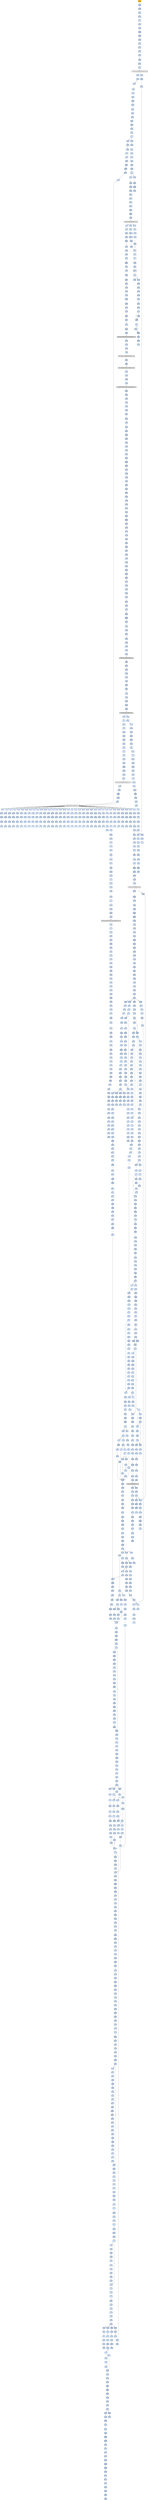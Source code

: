 strict digraph G {
	graph [bgcolor=transparent,
		name=G
	];
	node [color=lightsteelblue,
		fillcolor=lightsteelblue,
		shape=rectangle,
		style=filled
	];
	a0x00430001pusha_	[color=lightgrey,
		fillcolor=orange,
		label=pusha];
	a0x00430002call_0x0043000a	[label=call];
	a0x00430001pusha_ -> a0x00430002call_0x0043000a	[color="#000000"];
	a0x0043000apopl_ebp	[label=popl];
	a0x00430002call_0x0043000a -> a0x0043000apopl_ebp	[color="#000000"];
	a0x0043000bincl_ebp	[label=incl];
	a0x0043000apopl_ebp -> a0x0043000bincl_ebp	[color="#000000"];
	a0x0043000cpushl_ebp	[label=pushl];
	a0x0043000bincl_ebp -> a0x0043000cpushl_ebp	[color="#000000"];
	a0x0043000dret	[label=ret];
	a0x0043000cpushl_ebp -> a0x0043000dret	[color="#000000"];
	a0x00430008jmp_0x0043000e	[label=jmp];
	a0x0043000dret -> a0x00430008jmp_0x0043000e	[color="#000000"];
	a0x0043000ecall_0x00430014	[label=call];
	a0x00430008jmp_0x0043000e -> a0x0043000ecall_0x00430014	[color="#000000"];
	a0x00430014popl_ebp	[label=popl];
	a0x0043000ecall_0x00430014 -> a0x00430014popl_ebp	[color="#000000"];
	a0x00430015movl_0xffffffedUINT32_ebx	[label=movl];
	a0x00430014popl_ebp -> a0x00430015movl_0xffffffedUINT32_ebx	[color="#000000"];
	a0x0043001aaddl_ebp_ebx	[label=addl];
	a0x00430015movl_0xffffffedUINT32_ebx -> a0x0043001aaddl_ebp_ebx	[color="#000000"];
	a0x0043001csubl_0x30000UINT32_ebx	[label=subl];
	a0x0043001aaddl_ebp_ebx -> a0x0043001csubl_0x30000UINT32_ebx	[color="#000000"];
	a0x00430022cmpl_0x0UINT8_0x488ebp_	[label=cmpl];
	a0x0043001csubl_0x30000UINT32_ebx -> a0x00430022cmpl_0x0UINT8_0x488ebp_	[color="#000000"];
	a0x00430029movl_ebx_0x488ebp_	[label=movl];
	a0x00430022cmpl_0x0UINT8_0x488ebp_ -> a0x00430029movl_ebx_0x488ebp_	[color="#000000"];
	a0x0043002fjne_0x00430400	[label=jne];
	a0x00430029movl_ebx_0x488ebp_ -> a0x0043002fjne_0x00430400	[color="#000000"];
	a0x00430035leal_0x494ebp__eax	[label=leal];
	a0x0043002fjne_0x00430400 -> a0x00430035leal_0x494ebp__eax	[color="#000000",
		label=F];
	a0x0043003bpushl_eax	[label=pushl];
	a0x00430035leal_0x494ebp__eax -> a0x0043003bpushl_eax	[color="#000000"];
	a0x0043003ccall_0xfa9ebp_	[label=call];
	a0x0043003bpushl_eax -> a0x0043003ccall_0xfa9ebp_	[color="#000000"];
	GETMODULEHANDLEA_KERNEL32_DLL	[color=lightgrey,
		fillcolor=lightgrey,
		label="GETMODULEHANDLEA-KERNEL32-DLL"];
	a0x0043003ccall_0xfa9ebp_ -> GETMODULEHANDLEA_KERNEL32_DLL	[color="#000000"];
	a0x00430042movl_eax_0x48cebp_	[label=movl];
	GETMODULEHANDLEA_KERNEL32_DLL -> a0x00430042movl_eax_0x48cebp_	[color="#000000"];
	a0x00430287testl_eax_eax	[label=testl];
	GETMODULEHANDLEA_KERNEL32_DLL -> a0x00430287testl_eax_eax	[color="#000000"];
	a0x00430048movl_eax_esi	[label=movl];
	a0x00430042movl_eax_0x48cebp_ -> a0x00430048movl_eax_esi	[color="#000000"];
	a0x0043004aleal_0x51ebp__edi	[label=leal];
	a0x00430048movl_eax_esi -> a0x0043004aleal_0x51ebp__edi	[color="#000000"];
	a0x0043004dpushl_edi	[label=pushl];
	a0x0043004aleal_0x51ebp__edi -> a0x0043004dpushl_edi	[color="#000000"];
	a0x0043004epushl_esi	[label=pushl];
	a0x0043004dpushl_edi -> a0x0043004epushl_esi	[color="#000000"];
	a0x0043004fcall_0xfa5ebp_	[label=call];
	a0x0043004epushl_esi -> a0x0043004fcall_0xfa5ebp_	[color="#000000"];
	GETPROCADDRESS_KERNEL32_DLL	[color=lightgrey,
		fillcolor=lightgrey,
		label="GETPROCADDRESS-KERNEL32-DLL"];
	a0x00430055stosl_eax_es_edi_	[label=stosl];
	GETPROCADDRESS_KERNEL32_DLL -> a0x00430055stosl_eax_es_edi_	[color="#000000"];
	a0x004302eetestl_eax_eax	[label=testl];
	GETPROCADDRESS_KERNEL32_DLL -> a0x004302eetestl_eax_eax	[color="#000000"];
	a0x0040a110xorl_0x0042a8e0_eax	[label=xorl];
	GETPROCADDRESS_KERNEL32_DLL -> a0x0040a110xorl_0x0042a8e0_eax	[color="#000000"];
	a0x0040a123xorl_0x0042a8e0_eax	[label=xorl];
	GETPROCADDRESS_KERNEL32_DLL -> a0x0040a123xorl_0x0042a8e0_eax	[color="#000000"];
	a0x0040a136xorl_0x0042a8e0_eax	[label=xorl];
	GETPROCADDRESS_KERNEL32_DLL -> a0x0040a136xorl_0x0042a8e0_eax	[color="#000000"];
	a0x0040a149xorl_0x0042a8e0_eax	[label=xorl];
	GETPROCADDRESS_KERNEL32_DLL -> a0x0040a149xorl_0x0042a8e0_eax	[color="#000000"];
	a0x0040a15cxorl_0x0042a8e0_eax	[label=xorl];
	GETPROCADDRESS_KERNEL32_DLL -> a0x0040a15cxorl_0x0042a8e0_eax	[color="#000000"];
	a0x0040a16fxorl_0x0042a8e0_eax	[label=xorl];
	GETPROCADDRESS_KERNEL32_DLL -> a0x0040a16fxorl_0x0042a8e0_eax	[color="#000000"];
	a0x0040a182xorl_0x0042a8e0_eax	[label=xorl];
	GETPROCADDRESS_KERNEL32_DLL -> a0x0040a182xorl_0x0042a8e0_eax	[color="#000000"];
	a0x0040a195xorl_0x0042a8e0_eax	[label=xorl];
	GETPROCADDRESS_KERNEL32_DLL -> a0x0040a195xorl_0x0042a8e0_eax	[color="#000000"];
	a0x0040a1a8xorl_0x0042a8e0_eax	[label=xorl];
	GETPROCADDRESS_KERNEL32_DLL -> a0x0040a1a8xorl_0x0042a8e0_eax	[color="#000000"];
	a0x0040a1bbxorl_0x0042a8e0_eax	[label=xorl];
	GETPROCADDRESS_KERNEL32_DLL -> a0x0040a1bbxorl_0x0042a8e0_eax	[color="#000000"];
	a0x0040a1cexorl_0x0042a8e0_eax	[label=xorl];
	GETPROCADDRESS_KERNEL32_DLL -> a0x0040a1cexorl_0x0042a8e0_eax	[color="#000000"];
	a0x0040a1e1xorl_0x0042a8e0_eax	[label=xorl];
	GETPROCADDRESS_KERNEL32_DLL -> a0x0040a1e1xorl_0x0042a8e0_eax	[color="#000000"];
	a0x0040a1f4xorl_0x0042a8e0_eax	[label=xorl];
	GETPROCADDRESS_KERNEL32_DLL -> a0x0040a1f4xorl_0x0042a8e0_eax	[color="#000000"];
	a0x0040a207xorl_0x0042a8e0_eax	[label=xorl];
	GETPROCADDRESS_KERNEL32_DLL -> a0x0040a207xorl_0x0042a8e0_eax	[color="#000000"];
	a0x0040a21axorl_0x0042a8e0_eax	[label=xorl];
	GETPROCADDRESS_KERNEL32_DLL -> a0x0040a21axorl_0x0042a8e0_eax	[color="#000000"];
	a0x0040a22dxorl_0x0042a8e0_eax	[label=xorl];
	GETPROCADDRESS_KERNEL32_DLL -> a0x0040a22dxorl_0x0042a8e0_eax	[color="#000000"];
	a0x0040a240xorl_0x0042a8e0_eax	[label=xorl];
	GETPROCADDRESS_KERNEL32_DLL -> a0x0040a240xorl_0x0042a8e0_eax	[color="#000000"];
	a0x0040a253xorl_0x0042a8e0_eax	[label=xorl];
	GETPROCADDRESS_KERNEL32_DLL -> a0x0040a253xorl_0x0042a8e0_eax	[color="#000000"];
	a0x0040a266xorl_0x0042a8e0_eax	[label=xorl];
	GETPROCADDRESS_KERNEL32_DLL -> a0x0040a266xorl_0x0042a8e0_eax	[color="#000000"];
	a0x0040a279xorl_0x0042a8e0_eax	[label=xorl];
	GETPROCADDRESS_KERNEL32_DLL -> a0x0040a279xorl_0x0042a8e0_eax	[color="#000000"];
	a0x0040a28cxorl_0x0042a8e0_eax	[label=xorl];
	GETPROCADDRESS_KERNEL32_DLL -> a0x0040a28cxorl_0x0042a8e0_eax	[color="#000000"];
	a0x0040a29fxorl_0x0042a8e0_eax	[label=xorl];
	GETPROCADDRESS_KERNEL32_DLL -> a0x0040a29fxorl_0x0042a8e0_eax	[color="#000000"];
	a0x0040a2b2xorl_0x0042a8e0_eax	[label=xorl];
	GETPROCADDRESS_KERNEL32_DLL -> a0x0040a2b2xorl_0x0042a8e0_eax	[color="#000000"];
	a0x0040a2c5xorl_0x0042a8e0_eax	[label=xorl];
	GETPROCADDRESS_KERNEL32_DLL -> a0x0040a2c5xorl_0x0042a8e0_eax	[color="#000000"];
	a0x0040a2d8xorl_0x0042a8e0_eax	[label=xorl];
	GETPROCADDRESS_KERNEL32_DLL -> a0x0040a2d8xorl_0x0042a8e0_eax	[color="#000000"];
	a0x0040a2ebxorl_0x0042a8e0_eax	[label=xorl];
	GETPROCADDRESS_KERNEL32_DLL -> a0x0040a2ebxorl_0x0042a8e0_eax	[color="#000000"];
	a0x0040a2fexorl_0x0042a8e0_eax	[label=xorl];
	GETPROCADDRESS_KERNEL32_DLL -> a0x0040a2fexorl_0x0042a8e0_eax	[color="#000000"];
	a0x0040a311xorl_0x0042a8e0_eax	[label=xorl];
	GETPROCADDRESS_KERNEL32_DLL -> a0x0040a311xorl_0x0042a8e0_eax	[color="#000000"];
	a0x0040a324xorl_0x0042a8e0_eax	[label=xorl];
	GETPROCADDRESS_KERNEL32_DLL -> a0x0040a324xorl_0x0042a8e0_eax	[color="#000000"];
	a0x0040a337xorl_0x0042a8e0_eax	[label=xorl];
	GETPROCADDRESS_KERNEL32_DLL -> a0x0040a337xorl_0x0042a8e0_eax	[color="#000000"];
	a0x0040a34axorl_0x0042a8e0_eax	[label=xorl];
	GETPROCADDRESS_KERNEL32_DLL -> a0x0040a34axorl_0x0042a8e0_eax	[color="#000000"];
	a0x0040a35dxorl_0x0042a8e0_eax	[label=xorl];
	GETPROCADDRESS_KERNEL32_DLL -> a0x0040a35dxorl_0x0042a8e0_eax	[color="#000000"];
	a0x0040a370xorl_0x0042a8e0_eax	[label=xorl];
	GETPROCADDRESS_KERNEL32_DLL -> a0x0040a370xorl_0x0042a8e0_eax	[color="#000000"];
	a0x00430056movb_0x0UINT8_al	[label=movb];
	a0x00430055stosl_eax_es_edi_ -> a0x00430056movb_0x0UINT8_al	[color="#000000"];
	a0x00430058scasb_es_edi__al	[label=scasb];
	a0x00430056movb_0x0UINT8_al -> a0x00430058scasb_es_edi__al	[color="#000000"];
	a0x00430059jne_0x00430058	[label=jne];
	a0x00430058scasb_es_edi__al -> a0x00430059jne_0x00430058	[color="#000000"];
	a0x0043005bcmpb_al_edi_	[label=cmpb];
	a0x00430059jne_0x00430058 -> a0x0043005bcmpb_al_edi_	[color="#000000",
		label=F];
	a0x0043005djne_0x0043004d	[label=jne];
	a0x0043005bcmpb_al_edi_ -> a0x0043005djne_0x0043004d	[color="#000000"];
	a0x0043005djne_0x0043004d -> a0x0043004dpushl_edi	[color="#000000",
		label=T];
	a0x0043005fleal_0x7aebp__eax	[label=leal];
	a0x0043005djne_0x0043004d -> a0x0043005fleal_0x7aebp__eax	[color="#000000",
		label=F];
	a0x00430062jmp_eax	[label=jmp];
	a0x0043005fleal_0x7aebp__eax -> a0x00430062jmp_eax	[color="#000000"];
	a0x0043008dmovl_0x595ebp__ebx	[label=movl];
	a0x00430062jmp_eax -> a0x0043008dmovl_0x595ebp__ebx	[color="#000000"];
	a0x00430093orl_ebx_ebx	[label=orl];
	a0x0043008dmovl_0x595ebp__ebx -> a0x00430093orl_ebx_ebx	[color="#000000"];
	a0x00430095je_0x004300a1	[label=je];
	a0x00430093orl_ebx_ebx -> a0x00430095je_0x004300a1	[color="#000000"];
	a0x004300a1leal_0x5c5ebp__esi	[label=leal];
	a0x00430095je_0x004300a1 -> a0x004300a1leal_0x5c5ebp__esi	[color="#000000",
		label=T];
	a0x004300a7cmpl_0x0UINT8_esi_	[label=cmpl];
	a0x004300a1leal_0x5c5ebp__esi -> a0x004300a7cmpl_0x0UINT8_esi_	[color="#000000"];
	a0x004300aaje_0x004301ba	[label=je];
	a0x004300a7cmpl_0x0UINT8_esi_ -> a0x004300aaje_0x004301ba	[color="#000000"];
	a0x004300b0pushl_0x4UINT8	[label=pushl];
	a0x004300aaje_0x004301ba -> a0x004300b0pushl_0x4UINT8	[color="#000000",
		label=F];
	a0x004300b2pushl_0x1000UINT32	[label=pushl];
	a0x004300b0pushl_0x4UINT8 -> a0x004300b2pushl_0x1000UINT32	[color="#000000"];
	a0x004300b7pushl_0x1800UINT32	[label=pushl];
	a0x004300b2pushl_0x1000UINT32 -> a0x004300b7pushl_0x1800UINT32	[color="#000000"];
	a0x004300bcpushl_0x0UINT8	[label=pushl];
	a0x004300b7pushl_0x1800UINT32 -> a0x004300bcpushl_0x0UINT8	[color="#000000"];
	a0x004300becall_0x51ebp_	[label=call];
	a0x004300bcpushl_0x0UINT8 -> a0x004300becall_0x51ebp_	[color="#000000"];
	VIRTUALALLOC_KERNEL32_DLL	[color=lightgrey,
		fillcolor=lightgrey,
		label="VIRTUALALLOC-KERNEL32-DLL"];
	a0x004300becall_0x51ebp_ -> VIRTUALALLOC_KERNEL32_DLL	[color="#000000"];
	a0x004300c1movl_eax_0x148ebp_	[label=movl];
	VIRTUALALLOC_KERNEL32_DLL -> a0x004300c1movl_eax_0x148ebp_	[color="#000000"];
	a0x004300e2movl_eax_0x144ebp_	[label=movl];
	VIRTUALALLOC_KERNEL32_DLL -> a0x004300e2movl_eax_0x144ebp_	[color="#000000"];
	a0x004300c7movl_0x4esi__eax	[label=movl];
	a0x004300c1movl_eax_0x148ebp_ -> a0x004300c7movl_0x4esi__eax	[color="#000000"];
	a0x004300caaddl_0x10eUINT32_eax	[label=addl];
	a0x004300c7movl_0x4esi__eax -> a0x004300caaddl_0x10eUINT32_eax	[color="#000000"];
	a0x004300cfje_0x0043018c	[label=je];
	a0x004300caaddl_0x10eUINT32_eax -> a0x004300cfje_0x0043018c	[color="#000000"];
	a0x004300d5pushl_0x4UINT8	[label=pushl];
	a0x004300cfje_0x0043018c -> a0x004300d5pushl_0x4UINT8	[color="#000000",
		label=F];
	a0x004300d7pushl_0x1000UINT32	[label=pushl];
	a0x004300d5pushl_0x4UINT8 -> a0x004300d7pushl_0x1000UINT32	[color="#000000"];
	a0x004300dcpushl_eax	[label=pushl];
	a0x004300d7pushl_0x1000UINT32 -> a0x004300dcpushl_eax	[color="#000000"];
	a0x004300ddpushl_0x0UINT8	[label=pushl];
	a0x004300dcpushl_eax -> a0x004300ddpushl_0x0UINT8	[color="#000000"];
	a0x004300dfcall_0x51ebp_	[label=call];
	a0x004300ddpushl_0x0UINT8 -> a0x004300dfcall_0x51ebp_	[color="#000000"];
	a0x004300e8pushl_esi	[label=pushl];
	a0x004300e2movl_eax_0x144ebp_ -> a0x004300e8pushl_esi	[color="#000000"];
	a0x004300e9movl_esi__ebx	[label=movl];
	a0x004300e8pushl_esi -> a0x004300e9movl_esi__ebx	[color="#000000"];
	a0x004300ebaddl_0x488ebp__ebx	[label=addl];
	a0x004300e9movl_esi__ebx -> a0x004300ebaddl_0x488ebp__ebx	[color="#000000"];
	a0x004300f1pushl_0x148ebp_	[label=pushl];
	a0x004300ebaddl_0x488ebp__ebx -> a0x004300f1pushl_0x148ebp_	[color="#000000"];
	a0x004300f7pushl_0x4esi_	[label=pushl];
	a0x004300f1pushl_0x148ebp_ -> a0x004300f7pushl_0x4esi_	[color="#000000"];
	a0x004300fapushl_eax	[label=pushl];
	a0x004300f7pushl_0x4esi_ -> a0x004300fapushl_eax	[color="#000000"];
	a0x004300fbpushl_ebx	[label=pushl];
	a0x004300fapushl_eax -> a0x004300fbpushl_ebx	[color="#000000"];
	a0x004300fccall_0x004306c8	[label=call];
	a0x004300fbpushl_ebx -> a0x004300fccall_0x004306c8	[color="#000000"];
	a0x004306c8movl_0x10esp__eax	[label=movl];
	a0x004300fccall_0x004306c8 -> a0x004306c8movl_0x10esp__eax	[color="#000000"];
	a0x004306ccsubl_0x354UINT32_esp	[label=subl];
	a0x004306c8movl_0x10esp__eax -> a0x004306ccsubl_0x354UINT32_esp	[color="#000000"];
	a0x004306d2leal_0x4esp__ecx	[label=leal];
	a0x004306ccsubl_0x354UINT32_esp -> a0x004306d2leal_0x4esp__ecx	[color="#000000"];
	a0x004306d6pushl_eax	[label=pushl];
	a0x004306d2leal_0x4esp__ecx -> a0x004306d6pushl_eax	[color="#000000"];
	a0x004306d7call_0x00430a84	[label=call];
	a0x004306d6pushl_eax -> a0x004306d7call_0x00430a84	[color="#000000"];
	a0x00430a84pushl_ebx	[label=pushl];
	a0x004306d7call_0x00430a84 -> a0x00430a84pushl_ebx	[color="#000000"];
	a0x00430a85pushl_esi	[label=pushl];
	a0x00430a84pushl_ebx -> a0x00430a85pushl_esi	[color="#000000"];
	a0x00430a86pushl_edi	[label=pushl];
	a0x00430a85pushl_esi -> a0x00430a86pushl_edi	[color="#000000"];
	a0x00430a87movl_ecx_edi	[label=movl];
	a0x00430a86pushl_edi -> a0x00430a87movl_ecx_edi	[color="#000000"];
	a0x00430a89xorl_edx_edx	[label=xorl];
	a0x00430a87movl_ecx_edi -> a0x00430a89xorl_edx_edx	[color="#000000"];
	a0x00430a8bxorl_eax_eax	[label=xorl];
	a0x00430a89xorl_edx_edx -> a0x00430a8bxorl_eax_eax	[color="#000000"];
	a0x00430a8dleal_0x268edi__esi	[label=leal];
	a0x00430a8bxorl_eax_eax -> a0x00430a8dleal_0x268edi__esi	[color="#000000"];
	a0x00430a93movl_edx_esi_	[label=movl];
	a0x00430a8dleal_0x268edi__esi -> a0x00430a93movl_edx_esi_	[color="#000000"];
	a0x00430a95pushl_esi	[label=pushl];
	a0x00430a93movl_edx_esi_ -> a0x00430a95pushl_esi	[color="#000000"];
	a0x00430a96call_0x00430cf2	[label=call];
	a0x00430a95pushl_esi -> a0x00430a96call_0x00430cf2	[color="#000000"];
	a0x00430cf2call_0x00430cf8	[label=call];
	a0x00430a96call_0x00430cf2 -> a0x00430cf2call_0x00430cf8	[color="#000000"];
	a0x00430cf8popl_esi	[label=popl];
	a0x00430cf2call_0x00430cf8 -> a0x00430cf8popl_esi	[color="#000000"];
	a0x00430cf9subl_0x46ca5fUINT32_esi	[label=subl];
	a0x00430cf8popl_esi -> a0x00430cf9subl_0x46ca5fUINT32_esi	[color="#000000"];
	a0x00430cffret	[label=ret];
	a0x00430cf9subl_0x46ca5fUINT32_esi -> a0x00430cffret	[color="#000000"];
	a0x00430a9bmovb_0x46c4d2eaxesi__cl	[label=movb];
	a0x00430cffret -> a0x00430a9bmovb_0x46c4d2eaxesi__cl	[color="#000000"];
	a0x00430e18movb_0x46c4d2ebpesi__dl	[label=movb];
	a0x00430cffret -> a0x00430e18movb_0x46c4d2ebpesi__dl	[color="#000000"];
	a0x00430d85movb_0x46c4b6eaxesi__bl	[label=movb];
	a0x00430cffret -> a0x00430d85movb_0x46c4b6eaxesi__bl	[color="#000000"];
	a0x00430defmovb_0x46c49aeaxesi__cl	[label=movb];
	a0x00430cffret -> a0x00430defmovb_0x46c49aeaxesi__cl	[color="#000000"];
	a0x00430aa2popl_esi	[label=popl];
	a0x00430a9bmovb_0x46c4d2eaxesi__cl -> a0x00430aa2popl_esi	[color="#000000"];
	a0x00430aa3movl_0x1UINT32_ebx	[label=movl];
	a0x00430aa2popl_esi -> a0x00430aa3movl_0x1UINT32_ebx	[color="#000000"];
	a0x00430aa8addl_0x4UINT8_esi	[label=addl];
	a0x00430aa3movl_0x1UINT32_ebx -> a0x00430aa8addl_0x4UINT8_esi	[color="#000000"];
	a0x00430aabshll_cl_ebx	[label=shll];
	a0x00430aa8addl_0x4UINT8_esi -> a0x00430aabshll_cl_ebx	[color="#000000"];
	a0x00430aadaddl_ebx_edx	[label=addl];
	a0x00430aabshll_cl_ebx -> a0x00430aadaddl_ebx_edx	[color="#000000"];
	a0x00430aafincl_eax	[label=incl];
	a0x00430aadaddl_ebx_edx -> a0x00430aafincl_eax	[color="#000000"];
	a0x00430ab0cmpl_0x3aUINT8_eax	[label=cmpl];
	a0x00430aafincl_eax -> a0x00430ab0cmpl_0x3aUINT8_eax	[color="#000000"];
	a0x00430ab3jb_0x00430a93	[label=jb];
	a0x00430ab0cmpl_0x3aUINT8_eax -> a0x00430ab3jb_0x00430a93	[color="#000000"];
	a0x00430ab5movl_0x10esp__eax	[label=movl];
	a0x00430ab3jb_0x00430a93 -> a0x00430ab5movl_0x10esp__eax	[color="#000000",
		label=F];
	a0x00430ab9leal_0x10edi__ecx	[label=leal];
	a0x00430ab5movl_0x10esp__eax -> a0x00430ab9leal_0x10edi__ecx	[color="#000000"];
	a0x00430abcpushl_eax	[label=pushl];
	a0x00430ab9leal_0x10edi__ecx -> a0x00430abcpushl_eax	[color="#000000"];
	a0x00430abdpushl_0x2d1UINT32	[label=pushl];
	a0x00430abcpushl_eax -> a0x00430abdpushl_0x2d1UINT32	[color="#000000"];
	a0x00430ac2call_0x0043080f	[label=call];
	a0x00430abdpushl_0x2d1UINT32 -> a0x00430ac2call_0x0043080f	[color="#000000"];
	a0x0043080fmovl_0x4esp__eax	[label=movl];
	a0x00430ac2call_0x0043080f -> a0x0043080fmovl_0x4esp__eax	[color="#000000"];
	a0x00430813movl_0x8esp__edx	[label=movl];
	a0x0043080fmovl_0x4esp__eax -> a0x00430813movl_0x8esp__edx	[color="#000000"];
	a0x00430817movl_eax_0x84ecx_	[label=movl];
	a0x00430813movl_0x8esp__edx -> a0x00430817movl_eax_0x84ecx_	[color="#000000"];
	a0x0043081dmovl_edx_0x88ecx_	[label=movl];
	a0x00430817movl_eax_0x84ecx_ -> a0x0043081dmovl_edx_0x88ecx_	[color="#000000"];
	a0x00430823leal_edxeax4__eax	[label=leal];
	a0x0043081dmovl_edx_0x88ecx_ -> a0x00430823leal_edxeax4__eax	[color="#000000"];
	a0x00430826movl_eax_0x8cecx_	[label=movl];
	a0x00430823leal_edxeax4__eax -> a0x00430826movl_eax_0x8cecx_	[color="#000000"];
	a0x0043082caddl_0x100UINT32_eax	[label=addl];
	a0x00430826movl_eax_0x8cecx_ -> a0x0043082caddl_0x100UINT32_eax	[color="#000000"];
	a0x00430831ret_0x8UINT16	[label=ret];
	a0x0043082caddl_0x100UINT32_eax -> a0x00430831ret_0x8UINT16	[color="#000000"];
	a0x00430ac7pushl_eax	[label=pushl];
	a0x00430831ret_0x8UINT16 -> a0x00430ac7pushl_eax	[color="#000000"];
	a0x00430ad5pushl_eax	[label=pushl];
	a0x00430831ret_0x8UINT16 -> a0x00430ad5pushl_eax	[color="#000000"];
	a0x00430ae3pushl_eax	[label=pushl];
	a0x00430831ret_0x8UINT16 -> a0x00430ae3pushl_eax	[color="#000000"];
	a0x00430af1movl_eax_0x260edi_	[label=movl];
	a0x00430831ret_0x8UINT16 -> a0x00430af1movl_eax_0x260edi_	[color="#000000"];
	a0x00430ac8pushl_0x1cUINT8	[label=pushl];
	a0x00430ac7pushl_eax -> a0x00430ac8pushl_0x1cUINT8	[color="#000000"];
	a0x00430acaleal_0xa0edi__ecx	[label=leal];
	a0x00430ac8pushl_0x1cUINT8 -> a0x00430acaleal_0xa0edi__ecx	[color="#000000"];
	a0x00430ad0call_0x0043080f	[label=call];
	a0x00430acaleal_0xa0edi__ecx -> a0x00430ad0call_0x0043080f	[color="#000000"];
	a0x00430ad6pushl_0x8UINT8	[label=pushl];
	a0x00430ad5pushl_eax -> a0x00430ad6pushl_0x8UINT8	[color="#000000"];
	a0x00430ad8leal_0x130edi__ecx	[label=leal];
	a0x00430ad6pushl_0x8UINT8 -> a0x00430ad8leal_0x130edi__ecx	[color="#000000"];
	a0x00430adecall_0x0043080f	[label=call];
	a0x00430ad8leal_0x130edi__ecx -> a0x00430adecall_0x0043080f	[color="#000000"];
	a0x00430ae4pushl_0x13UINT8	[label=pushl];
	a0x00430ae3pushl_eax -> a0x00430ae4pushl_0x13UINT8	[color="#000000"];
	a0x00430ae6leal_0x1c0edi__ecx	[label=leal];
	a0x00430ae4pushl_0x13UINT8 -> a0x00430ae6leal_0x1c0edi__ecx	[color="#000000"];
	a0x00430aeccall_0x0043080f	[label=call];
	a0x00430ae6leal_0x1c0edi__ecx -> a0x00430aeccall_0x0043080f	[color="#000000"];
	a0x00430af7popl_edi	[label=popl];
	a0x00430af1movl_eax_0x260edi_ -> a0x00430af7popl_edi	[color="#000000"];
	a0x00430af8popl_esi	[label=popl];
	a0x00430af7popl_edi -> a0x00430af8popl_esi	[color="#000000"];
	a0x00430af9addl_0x2f5UINT32_eax	[label=addl];
	a0x00430af8popl_esi -> a0x00430af9addl_0x2f5UINT32_eax	[color="#000000"];
	a0x00430afepopl_ebx	[label=popl];
	a0x00430af9addl_0x2f5UINT32_eax -> a0x00430afepopl_ebx	[color="#000000"];
	a0x00430affret_0x4UINT16	[label=ret];
	a0x00430afepopl_ebx -> a0x00430affret_0x4UINT16	[color="#000000"];
	a0x004306dcmovl_0x35cesp__ecx	[label=movl];
	a0x00430affret_0x4UINT16 -> a0x004306dcmovl_0x35cesp__ecx	[color="#000000"];
	a0x004306e3movl_0x358esp__edx	[label=movl];
	a0x004306dcmovl_0x35cesp__ecx -> a0x004306e3movl_0x358esp__edx	[color="#000000"];
	a0x004306eapushl_ecx	[label=pushl];
	a0x004306e3movl_0x358esp__edx -> a0x004306eapushl_ecx	[color="#000000"];
	a0x004306ebpushl_edx	[label=pushl];
	a0x004306eapushl_ecx -> a0x004306ebpushl_edx	[color="#000000"];
	a0x004306ecleal_0xcesp__ecx	[label=leal];
	a0x004306ebpushl_edx -> a0x004306ecleal_0xcesp__ecx	[color="#000000"];
	a0x004306f0call_0x00430b02	[label=call];
	a0x004306ecleal_0xcesp__ecx -> a0x004306f0call_0x00430b02	[color="#000000"];
	a0x00430b02movl_0x8esp__eax	[label=movl];
	a0x004306f0call_0x00430b02 -> a0x00430b02movl_0x8esp__eax	[color="#000000"];
	a0x00430b06movl_ecx_edx	[label=movl];
	a0x00430b02movl_0x8esp__eax -> a0x00430b06movl_ecx_edx	[color="#000000"];
	a0x00430b08movl_0x4esp__ecx	[label=movl];
	a0x00430b06movl_ecx_edx -> a0x00430b08movl_0x4esp__ecx	[color="#000000"];
	a0x00430b0cpushl_edi	[label=pushl];
	a0x00430b08movl_0x4esp__ecx -> a0x00430b0cpushl_edi	[color="#000000"];
	a0x00430b0dmovl_eax_edx_	[label=movl];
	a0x00430b0cpushl_edi -> a0x00430b0dmovl_eax_edx_	[color="#000000"];
	a0x00430b0fleal_0x4edx__eax	[label=leal];
	a0x00430b0dmovl_eax_edx_ -> a0x00430b0fleal_0x4edx__eax	[color="#000000"];
	a0x00430b12movl_ecx_eax_	[label=movl];
	a0x00430b0fleal_0x4edx__eax -> a0x00430b12movl_ecx_eax_	[color="#000000"];
	a0x00430b14movl_0x20UINT32_0x4eax_	[label=movl];
	a0x00430b12movl_ecx_eax_ -> a0x00430b14movl_0x20UINT32_0x4eax_	[color="#000000"];
	a0x00430b1bmovl_eax_0x10edx_	[label=movl];
	a0x00430b14movl_0x20UINT32_0x4eax_ -> a0x00430b1bmovl_eax_0x10edx_	[color="#000000"];
	a0x00430b1emovl_eax_0xa0edx_	[label=movl];
	a0x00430b1bmovl_eax_0x10edx_ -> a0x00430b1emovl_eax_0xa0edx_	[color="#000000"];
	a0x00430b24movl_eax_0x130edx_	[label=movl];
	a0x00430b1emovl_eax_0xa0edx_ -> a0x00430b24movl_eax_0x130edx_	[color="#000000"];
	a0x00430b2amovl_eax_0x1c0edx_	[label=movl];
	a0x00430b24movl_eax_0x130edx_ -> a0x00430b2amovl_eax_0x1c0edx_	[color="#000000"];
	a0x00430b30xorl_eax_eax	[label=xorl];
	a0x00430b2amovl_eax_0x1c0edx_ -> a0x00430b30xorl_eax_eax	[color="#000000"];
	a0x00430b32movl_0xbdUINT32_ecx	[label=movl];
	a0x00430b30xorl_eax_eax -> a0x00430b32movl_0xbdUINT32_ecx	[color="#000000"];
	a0x00430b37movl_eax_0x250edx_	[label=movl];
	a0x00430b32movl_0xbdUINT32_ecx -> a0x00430b37movl_eax_0x250edx_	[color="#000000"];
	a0x00430b3dmovl_eax_0x254edx_	[label=movl];
	a0x00430b37movl_eax_0x250edx_ -> a0x00430b3dmovl_eax_0x254edx_	[color="#000000"];
	a0x00430b43movl_eax_0x258edx_	[label=movl];
	a0x00430b3dmovl_eax_0x254edx_ -> a0x00430b43movl_eax_0x258edx_	[color="#000000"];
	a0x00430b49movl_0x260edx__edi	[label=movl];
	a0x00430b43movl_eax_0x258edx_ -> a0x00430b49movl_0x260edx__edi	[color="#000000"];
	a0x00430b4fmovl_eax_0x25cedx_	[label=movl];
	a0x00430b49movl_0x260edx__edi -> a0x00430b4fmovl_eax_0x25cedx_	[color="#000000"];
	a0x00430b55repz_stosl_eax_es_edi_	[label=repz];
	a0x00430b4fmovl_eax_0x25cedx_ -> a0x00430b55repz_stosl_eax_es_edi_	[color="#000000"];
	a0x00430b57movl_edx_ecx	[label=movl];
	a0x00430b55repz_stosl_eax_es_edi_ -> a0x00430b57movl_edx_ecx	[color="#000000"];
	a0x00430b59stosb_al_es_edi_	[label=stosb];
	a0x00430b57movl_edx_ecx -> a0x00430b59stosb_al_es_edi_	[color="#000000"];
	a0x00430b5acall_0x00430b63	[label=call];
	a0x00430b59stosb_al_es_edi_ -> a0x00430b5acall_0x00430b63	[color="#000000"];
	a0x00430b63subl_0x30cUINT32_esp	[label=subl];
	a0x00430b5acall_0x00430b63 -> a0x00430b63subl_0x30cUINT32_esp	[color="#000000"];
	a0x00430b69pushl_ebx	[label=pushl];
	a0x00430b63subl_0x30cUINT32_esp -> a0x00430b69pushl_ebx	[color="#000000"];
	a0x00430b6amovl_ecx_ebx	[label=movl];
	a0x00430b69pushl_ebx -> a0x00430b6amovl_ecx_ebx	[color="#000000"];
	a0x00430b6cpushl_ebp	[label=pushl];
	a0x00430b6amovl_ecx_ebx -> a0x00430b6cpushl_ebp	[color="#000000"];
	a0x00430b6dpushl_esi	[label=pushl];
	a0x00430b6cpushl_ebp -> a0x00430b6dpushl_esi	[color="#000000"];
	a0x00430b6eleal_0x4ebx__ebp	[label=leal];
	a0x00430b6dpushl_esi -> a0x00430b6eleal_0x4ebx__ebp	[color="#000000"];
	a0x00430b71pushl_edi	[label=pushl];
	a0x00430b6eleal_0x4ebx__ebp -> a0x00430b71pushl_edi	[color="#000000"];
	a0x00430b72pushl_0x1UINT8	[label=pushl];
	a0x00430b71pushl_edi -> a0x00430b72pushl_0x1UINT8	[color="#000000"];
	a0x00430b74movl_ebp_ecx	[label=movl];
	a0x00430b72pushl_0x1UINT8 -> a0x00430b74movl_ebp_ecx	[color="#000000"];
	a0x00430b76call_0x004307a4	[label=call];
	a0x00430b74movl_ebp_ecx -> a0x00430b76call_0x004307a4	[color="#000000"];
	a0x004307a4pushl_ecx	[label=pushl];
	a0x00430b76call_0x004307a4 -> a0x004307a4pushl_ecx	[color="#000000"];
	a0x004307a5movl_ecx_edx	[label=movl];
	a0x004307a4pushl_ecx -> a0x004307a5movl_ecx_edx	[color="#000000"];
	a0x004307a7pushl_esi	[label=pushl];
	a0x004307a5movl_ecx_edx -> a0x004307a7pushl_esi	[color="#000000"];
	a0x004307a8movl_0x8UINT32_ecx	[label=movl];
	a0x004307a7pushl_esi -> a0x004307a8movl_0x8UINT32_ecx	[color="#000000"];
	a0x004307adpushl_edi	[label=pushl];
	a0x004307a8movl_0x8UINT32_ecx -> a0x004307adpushl_edi	[color="#000000"];
	a0x004307aecmpl_ecx_0x4edx_	[label=cmpl];
	a0x004307adpushl_edi -> a0x004307aecmpl_ecx_0x4edx_	[color="#000000"];
	a0x004307b1jb_0x004307e8	[label=jb];
	a0x004307aecmpl_ecx_0x4edx_ -> a0x004307b1jb_0x004307e8	[color="#000000"];
	a0x004307b3pushl_ebx	[label=pushl];
	a0x004307b1jb_0x004307e8 -> a0x004307b3pushl_ebx	[color="#000000",
		label=F];
	a0x004307e8movl_0x4edx__esi	[label=movl];
	a0x004307b1jb_0x004307e8 -> a0x004307e8movl_0x4edx__esi	[color="#000000",
		label=T];
	a0x004307b4movl_0xfffffff8UINT32_esi	[label=movl];
	a0x004307b3pushl_ebx -> a0x004307b4movl_0xfffffff8UINT32_esi	[color="#000000"];
	a0x004307b9movl_edx__eax	[label=movl];
	a0x004307b4movl_0xfffffff8UINT32_esi -> a0x004307b9movl_edx__eax	[color="#000000"];
	a0x004307bbmovb_eax__bl	[label=movb];
	a0x004307b9movl_edx__eax -> a0x004307bbmovb_eax__bl	[color="#000000"];
	a0x004307bdincl_eax	[label=incl];
	a0x004307bbmovb_eax__bl -> a0x004307bdincl_eax	[color="#000000"];
	a0x004307bemovb_bl_0xcesp_	[label=movb];
	a0x004307bdincl_eax -> a0x004307bemovb_bl_0xcesp_	[color="#000000"];
	a0x004307c2movl_eax_edx_	[label=movl];
	a0x004307bemovb_bl_0xcesp_ -> a0x004307c2movl_eax_edx_	[color="#000000"];
	a0x004307c4movl_0x8edx__eax	[label=movl];
	a0x004307c2movl_eax_edx_ -> a0x004307c4movl_0x8edx__eax	[color="#000000"];
	a0x004307c7movl_0xcesp__edi	[label=movl];
	a0x004307c4movl_0x8edx__eax -> a0x004307c7movl_0xcesp__edi	[color="#000000"];
	a0x004307cbshll_0x8UINT8_eax	[label=shll];
	a0x004307c7movl_0xcesp__edi -> a0x004307cbshll_0x8UINT8_eax	[color="#000000"];
	a0x004307ceandl_0xffUINT32_edi	[label=andl];
	a0x004307cbshll_0x8UINT8_eax -> a0x004307ceandl_0xffUINT32_edi	[color="#000000"];
	a0x004307d4orl_edi_eax	[label=orl];
	a0x004307ceandl_0xffUINT32_edi -> a0x004307d4orl_edi_eax	[color="#000000"];
	a0x004307d6movl_0x4edx__edi	[label=movl];
	a0x004307d4orl_edi_eax -> a0x004307d6movl_0x4edx__edi	[color="#000000"];
	a0x004307d9addl_esi_edi	[label=addl];
	a0x004307d6movl_0x4edx__edi -> a0x004307d9addl_esi_edi	[color="#000000"];
	a0x004307dbmovl_eax_0x8edx_	[label=movl];
	a0x004307d9addl_esi_edi -> a0x004307dbmovl_eax_0x8edx_	[color="#000000"];
	a0x004307demovl_edi_eax	[label=movl];
	a0x004307dbmovl_eax_0x8edx_ -> a0x004307demovl_edi_eax	[color="#000000"];
	a0x004307e0movl_edi_0x4edx_	[label=movl];
	a0x004307demovl_edi_eax -> a0x004307e0movl_edi_0x4edx_	[color="#000000"];
	a0x004307e3cmpl_ecx_eax	[label=cmpl];
	a0x004307e0movl_edi_0x4edx_ -> a0x004307e3cmpl_ecx_eax	[color="#000000"];
	a0x004307e5jae_0x004307b9	[label=jae];
	a0x004307e3cmpl_ecx_eax -> a0x004307e5jae_0x004307b9	[color="#000000"];
	a0x004307e7popl_ebx	[label=popl];
	a0x004307e5jae_0x004307b9 -> a0x004307e7popl_ebx	[color="#000000",
		label=F];
	a0x004307e7popl_ebx -> a0x004307e8movl_0x4edx__esi	[color="#000000"];
	a0x004307ebmovl_0x8edx__eax	[label=movl];
	a0x004307e8movl_0x4edx__esi -> a0x004307ebmovl_0x8edx__eax	[color="#000000"];
	a0x004307eemovl_0x10esp__edi	[label=movl];
	a0x004307ebmovl_0x8edx__eax -> a0x004307eemovl_0x10esp__edi	[color="#000000"];
	a0x004307f2subl_esi_ecx	[label=subl];
	a0x004307eemovl_0x10esp__edi -> a0x004307f2subl_esi_ecx	[color="#000000"];
	a0x004307f4shrl_cl_eax	[label=shrl];
	a0x004307f2subl_esi_ecx -> a0x004307f4shrl_cl_eax	[color="#000000"];
	a0x004307f6movl_0x18UINT32_ecx	[label=movl];
	a0x004307f4shrl_cl_eax -> a0x004307f6movl_0x18UINT32_ecx	[color="#000000"];
	a0x004307fbsubl_edi_ecx	[label=subl];
	a0x004307f6movl_0x18UINT32_ecx -> a0x004307fbsubl_edi_ecx	[color="#000000"];
	a0x004307fdandl_0xffffffUINT32_eax	[label=andl];
	a0x004307fbsubl_edi_ecx -> a0x004307fdandl_0xffffffUINT32_eax	[color="#000000"];
	a0x00430802shrl_cl_eax	[label=shrl];
	a0x004307fdandl_0xffffffUINT32_eax -> a0x00430802shrl_cl_eax	[color="#000000"];
	a0x00430804addl_edi_esi	[label=addl];
	a0x00430802shrl_cl_eax -> a0x00430804addl_edi_esi	[color="#000000"];
	a0x00430806popl_edi	[label=popl];
	a0x00430804addl_edi_esi -> a0x00430806popl_edi	[color="#000000"];
	a0x00430807movl_esi_0x4edx_	[label=movl];
	a0x00430806popl_edi -> a0x00430807movl_esi_0x4edx_	[color="#000000"];
	a0x0043080apopl_esi	[label=popl];
	a0x00430807movl_esi_0x4edx_ -> a0x0043080apopl_esi	[color="#000000"];
	a0x0043080bpopl_ecx	[label=popl];
	a0x0043080apopl_esi -> a0x0043080bpopl_ecx	[color="#000000"];
	a0x0043080cret_0x4UINT16	[label=ret];
	a0x0043080bpopl_ecx -> a0x0043080cret_0x4UINT16	[color="#000000"];
	a0x00430b7btestl_eax_eax	[label=testl];
	a0x0043080cret_0x4UINT16 -> a0x00430b7btestl_eax_eax	[color="#000000"];
	a0x00430b98movb_al_0x10espesi_	[label=movb];
	a0x0043080cret_0x4UINT16 -> a0x00430b98movb_al_0x10espesi_	[color="#000000"];
	a0x00430bf1addl_0x3UINT8_eax	[label=addl];
	a0x0043080cret_0x4UINT16 -> a0x00430bf1addl_0x3UINT8_eax	[color="#000000"];
	a0x00430c1eaddl_0x3UINT8_eax	[label=addl];
	a0x0043080cret_0x4UINT16 -> a0x00430c1eaddl_0x3UINT8_eax	[color="#000000"];
	a0x00430c2caddl_0xbUINT8_eax	[label=addl];
	a0x0043080cret_0x4UINT16 -> a0x00430c2caddl_0xbUINT8_eax	[color="#000000"];
	a0x00430b7djne_0x00430b8d	[label=jne];
	a0x00430b7btestl_eax_eax -> a0x00430b7djne_0x00430b8d	[color="#000000"];
	a0x00430b7fmovl_0x260ebx__edi	[label=movl];
	a0x00430b7djne_0x00430b8d -> a0x00430b7fmovl_0x260ebx__edi	[color="#000000",
		label=F];
	a0x00430b8dxorl_esi_esi	[label=xorl];
	a0x00430b7djne_0x00430b8d -> a0x00430b8dxorl_esi_esi	[color="#000000",
		label=T];
	a0x00430b85movl_0xbdUINT32_ecx	[label=movl];
	a0x00430b7fmovl_0x260ebx__edi -> a0x00430b85movl_0xbdUINT32_ecx	[color="#000000"];
	a0x00430b8arepz_stosl_eax_es_edi_	[label=repz];
	a0x00430b85movl_0xbdUINT32_ecx -> a0x00430b8arepz_stosl_eax_es_edi_	[color="#000000"];
	a0x00430b8cstosb_al_es_edi_	[label=stosb];
	a0x00430b8arepz_stosl_eax_es_edi_ -> a0x00430b8cstosb_al_es_edi_	[color="#000000"];
	a0x00430b8cstosb_al_es_edi_ -> a0x00430b8dxorl_esi_esi	[color="#000000"];
	a0x00430b8fpushl_0x4UINT8	[label=pushl];
	a0x00430b8dxorl_esi_esi -> a0x00430b8fpushl_0x4UINT8	[color="#000000"];
	a0x00430b91movl_ebp_ecx	[label=movl];
	a0x00430b8fpushl_0x4UINT8 -> a0x00430b91movl_ebp_ecx	[color="#000000"];
	a0x00430b93call_0x004307a4	[label=call];
	a0x00430b91movl_ebp_ecx -> a0x00430b93call_0x004307a4	[color="#000000"];
	a0x00430b9cincl_esi	[label=incl];
	a0x00430b98movb_al_0x10espesi_ -> a0x00430b9cincl_esi	[color="#000000"];
	a0x00430b9dcmpl_0x13UINT8_esi	[label=cmpl];
	a0x00430b9cincl_esi -> a0x00430b9dcmpl_0x13UINT8_esi	[color="#000000"];
	a0x00430ba0jb_0x00430b8f	[label=jb];
	a0x00430b9dcmpl_0x13UINT8_esi -> a0x00430ba0jb_0x00430b8f	[color="#000000"];
	a0x00430ba0jb_0x00430b8f -> a0x00430b8fpushl_0x4UINT8	[color="#000000",
		label=T];
	a0x00430ba2leal_0x1c0ebx__edi	[label=leal];
	a0x00430ba0jb_0x00430b8f -> a0x00430ba2leal_0x1c0ebx__edi	[color="#000000",
		label=F];
	a0x00430ba8leal_0x10esp__eax	[label=leal];
	a0x00430ba2leal_0x1c0ebx__edi -> a0x00430ba8leal_0x10esp__eax	[color="#000000"];
	a0x00430bacpushl_eax	[label=pushl];
	a0x00430ba8leal_0x10esp__eax -> a0x00430bacpushl_eax	[color="#000000"];
	a0x00430badmovl_edi_ecx	[label=movl];
	a0x00430bacpushl_eax -> a0x00430badmovl_edi_ecx	[color="#000000"];
	a0x00430bafcall_0x00430834	[label=call];
	a0x00430badmovl_edi_ecx -> a0x00430bafcall_0x00430834	[color="#000000"];
	a0x00430834subl_0x98UINT32_esp	[label=subl];
	a0x00430bafcall_0x00430834 -> a0x00430834subl_0x98UINT32_esp	[color="#000000"];
	a0x0043083apushl_ebx	[label=pushl];
	a0x00430834subl_0x98UINT32_esp -> a0x0043083apushl_ebx	[color="#000000"];
	a0x0043083bpushl_ebp	[label=pushl];
	a0x0043083apushl_ebx -> a0x0043083bpushl_ebp	[color="#000000"];
	a0x0043083cpushl_esi	[label=pushl];
	a0x0043083bpushl_ebp -> a0x0043083cpushl_esi	[color="#000000"];
	a0x0043083dmovl_ecx_edx	[label=movl];
	a0x0043083cpushl_esi -> a0x0043083dmovl_ecx_edx	[color="#000000"];
	a0x0043083fpushl_edi	[label=pushl];
	a0x0043083dmovl_ecx_edx -> a0x0043083fpushl_edi	[color="#000000"];
	a0x00430840movl_0xfUINT32_ecx	[label=movl];
	a0x0043083fpushl_edi -> a0x00430840movl_0xfUINT32_ecx	[color="#000000"];
	a0x00430845movl_0x84edx__ebp	[label=movl];
	a0x00430840movl_0xfUINT32_ecx -> a0x00430845movl_0x84edx__ebp	[color="#000000"];
	a0x0043084bxorl_eax_eax	[label=xorl];
	a0x00430845movl_0x84edx__ebp -> a0x0043084bxorl_eax_eax	[color="#000000"];
	a0x0043084dleal_0x2cesp__edi	[label=leal];
	a0x0043084bxorl_eax_eax -> a0x0043084dleal_0x2cesp__edi	[color="#000000"];
	a0x00430851xorl_esi_esi	[label=xorl];
	a0x0043084dleal_0x2cesp__edi -> a0x00430851xorl_esi_esi	[color="#000000"];
	a0x00430853repz_stosl_eax_es_edi_	[label=repz];
	a0x00430851xorl_esi_esi -> a0x00430853repz_stosl_eax_es_edi_	[color="#000000"];
	a0x00430855movl_0xacesp__edi	[label=movl];
	a0x00430853repz_stosl_eax_es_edi_ -> a0x00430855movl_0xacesp__edi	[color="#000000"];
	a0x0043085ccmpl_esi_ebp	[label=cmpl];
	a0x00430855movl_0xacesp__edi -> a0x0043085ccmpl_esi_ebp	[color="#000000"];
	a0x0043085emovl_edx_0x20esp_	[label=movl];
	a0x0043085ccmpl_esi_ebp -> a0x0043085emovl_edx_0x20esp_	[color="#000000"];
	a0x00430862jbe_0x00430879	[label=jbe];
	a0x0043085emovl_edx_0x20esp_ -> a0x00430862jbe_0x00430879	[color="#000000"];
	a0x00430864xorl_ecx_ecx	[label=xorl];
	a0x00430862jbe_0x00430879 -> a0x00430864xorl_ecx_ecx	[color="#000000",
		label=F];
	a0x00430866movb_eaxedi__cl	[label=movb];
	a0x00430864xorl_ecx_ecx -> a0x00430866movb_eaxedi__cl	[color="#000000"];
	a0x00430869movl_0x28especx4__ebx	[label=movl];
	a0x00430866movb_eaxedi__cl -> a0x00430869movl_0x28especx4__ebx	[color="#000000"];
	a0x0043086dleal_0x28especx4__ecx	[label=leal];
	a0x00430869movl_0x28especx4__ebx -> a0x0043086dleal_0x28especx4__ecx	[color="#000000"];
	a0x00430871incl_ebx	[label=incl];
	a0x0043086dleal_0x28especx4__ecx -> a0x00430871incl_ebx	[color="#000000"];
	a0x00430872incl_eax	[label=incl];
	a0x00430871incl_ebx -> a0x00430872incl_eax	[color="#000000"];
	a0x00430873cmpl_ebp_eax	[label=cmpl];
	a0x00430872incl_eax -> a0x00430873cmpl_ebp_eax	[color="#000000"];
	a0x00430875movl_ebx_ecx_	[label=movl];
	a0x00430873cmpl_ebp_eax -> a0x00430875movl_ebx_ecx_	[color="#000000"];
	a0x00430877jb_0x00430864	[label=jb];
	a0x00430875movl_ebx_ecx_ -> a0x00430877jb_0x00430864	[color="#000000"];
	a0x00430879movl_0x17UINT32_ecx	[label=movl];
	a0x00430877jb_0x00430864 -> a0x00430879movl_0x17UINT32_ecx	[color="#000000",
		label=F];
	a0x0043087emovl_esi_0x28esp_	[label=movl];
	a0x00430879movl_0x17UINT32_ecx -> a0x0043087emovl_esi_0x28esp_	[color="#000000"];
	a0x00430882movl_esi_0x4edx_	[label=movl];
	a0x0043087emovl_esi_0x28esp_ -> a0x00430882movl_esi_0x4edx_	[color="#000000"];
	a0x00430885movl_esi_0x44edx_	[label=movl];
	a0x00430882movl_esi_0x4edx_ -> a0x00430885movl_esi_0x44edx_	[color="#000000"];
	a0x00430888movl_esi_0x68esp_	[label=movl];
	a0x00430885movl_esi_0x44edx_ -> a0x00430888movl_esi_0x68esp_	[color="#000000"];
	a0x0043088cxorl_edi_edi	[label=xorl];
	a0x00430888movl_esi_0x68esp_ -> a0x0043088cxorl_edi_edi	[color="#000000"];
	a0x0043088emovl_esi_0x1cesp_	[label=movl];
	a0x0043088cxorl_edi_edi -> a0x0043088emovl_esi_0x1cesp_	[color="#000000"];
	a0x00430892movl_0x1UINT32_0x10esp_	[label=movl];
	a0x0043088emovl_esi_0x1cesp_ -> a0x00430892movl_0x1UINT32_0x10esp_	[color="#000000"];
	a0x0043089amovl_ecx_0x18esp_	[label=movl];
	a0x00430892movl_0x1UINT32_0x10esp_ -> a0x0043089amovl_ecx_0x18esp_	[color="#000000"];
	a0x0043089eleal_0x8edx__ebp	[label=leal];
	a0x0043089amovl_ecx_0x18esp_ -> a0x0043089eleal_0x8edx__ebp	[color="#000000"];
	a0x004308a1movl_esi_0x14esp_	[label=movl];
	a0x0043089eleal_0x8edx__ebp -> a0x004308a1movl_esi_0x14esp_	[color="#000000"];
	a0x004308a5movl_0x2cespesi__eax	[label=movl];
	a0x004308a1movl_esi_0x14esp_ -> a0x004308a5movl_0x2cespesi__eax	[color="#000000"];
	a0x004308a9shll_cl_eax	[label=shll];
	a0x004308a5movl_0x2cespesi__eax -> a0x004308a9shll_cl_eax	[color="#000000"];
	a0x004308abaddl_eax_edi	[label=addl];
	a0x004308a9shll_cl_eax -> a0x004308abaddl_eax_edi	[color="#000000"];
	a0x004308adcmpl_0x1000000UINT32_edi	[label=cmpl];
	a0x004308abaddl_eax_edi -> a0x004308adcmpl_0x1000000UINT32_edi	[color="#000000"];
	a0x004308b3movl_edi_0x24esp_	[label=movl];
	a0x004308adcmpl_0x1000000UINT32_edi -> a0x004308b3movl_edi_0x24esp_	[color="#000000"];
	a0x004308b7ja_0x0043094b	[label=ja];
	a0x004308b3movl_edi_0x24esp_ -> a0x004308b7ja_0x0043094b	[color="#000000"];
	a0x004308bdmovl_0x28espesi__eax	[label=movl];
	a0x004308b7ja_0x0043094b -> a0x004308bdmovl_0x28espesi__eax	[color="#000000",
		label=F];
	a0x004308c1movl_edi_ebp_	[label=movl];
	a0x004308bdmovl_0x28espesi__eax -> a0x004308c1movl_edi_ebp_	[color="#000000"];
	a0x004308c4movl_0x3cebp__ebx	[label=movl];
	a0x004308c1movl_edi_ebp_ -> a0x004308c4movl_0x3cebp__ebx	[color="#000000"];
	a0x004308c7addl_ebx_eax	[label=addl];
	a0x004308c4movl_0x3cebp__ebx -> a0x004308c7addl_ebx_eax	[color="#000000"];
	a0x004308c9cmpl_0x10UINT8_ecx	[label=cmpl];
	a0x004308c7addl_ebx_eax -> a0x004308c9cmpl_0x10UINT8_ecx	[color="#000000"];
	a0x004308ccmovl_eax_0x40ebp_	[label=movl];
	a0x004308c9cmpl_0x10UINT8_ecx -> a0x004308ccmovl_eax_0x40ebp_	[color="#000000"];
	a0x004308cfmovl_eax_0x6cespesi_	[label=movl];
	a0x004308ccmovl_eax_0x40ebp_ -> a0x004308cfmovl_eax_0x6cespesi_	[color="#000000"];
	a0x004308d3jl_0x00430922	[label=jl];
	a0x004308cfmovl_eax_0x6cespesi_ -> a0x004308d3jl_0x00430922	[color="#000000"];
	a0x004308d5movl_ebp__esi	[label=movl];
	a0x004308d3jl_0x00430922 -> a0x004308d5movl_ebp__esi	[color="#000000",
		label=F];
	a0x00430922movl_0x10esp__eax	[label=movl];
	a0x004308d3jl_0x00430922 -> a0x00430922movl_0x10esp__eax	[color="#000000",
		label=T];
	a0x004308d8movl_0x10esp__eax	[label=movl];
	a0x004308d5movl_ebp__esi -> a0x004308d8movl_0x10esp__eax	[color="#000000"];
	a0x004308dcmovl_0x1cesp__ebx	[label=movl];
	a0x004308d8movl_0x10esp__eax -> a0x004308dcmovl_0x1cesp__ebx	[color="#000000"];
	a0x004308e0movl_0x8cedx__edi	[label=movl];
	a0x004308dcmovl_0x1cesp__ebx -> a0x004308e0movl_0x8cedx__edi	[color="#000000"];
	a0x004308e6shrl_0x10UINT8_esi	[label=shrl];
	a0x004308e0movl_0x8cedx__edi -> a0x004308e6shrl_0x10UINT8_esi	[color="#000000"];
	a0x004308e9movl_esi_ecx	[label=movl];
	a0x004308e6shrl_0x10UINT8_esi -> a0x004308e9movl_esi_ecx	[color="#000000"];
	a0x004308ebandl_0xffUINT32_eax	[label=andl];
	a0x004308e9movl_esi_ecx -> a0x004308ebandl_0xffUINT32_eax	[color="#000000"];
	a0x004308f0subl_ebx_ecx	[label=subl];
	a0x004308ebandl_0xffUINT32_eax -> a0x004308f0subl_ebx_ecx	[color="#000000"];
	a0x004308f2addl_ebx_edi	[label=addl];
	a0x004308f0subl_ebx_ecx -> a0x004308f2addl_ebx_edi	[color="#000000"];
	a0x004308f4movb_al_bl	[label=movb];
	a0x004308f2addl_ebx_edi -> a0x004308f4movb_al_bl	[color="#000000"];
	a0x004308f6movl_ecx_edx	[label=movl];
	a0x004308f4movb_al_bl -> a0x004308f6movl_ecx_edx	[color="#000000"];
	a0x004308f8movb_bl_bh	[label=movb];
	a0x004308f6movl_ecx_edx -> a0x004308f8movb_bl_bh	[color="#000000"];
	a0x004308famovl_esi_0x1cesp_	[label=movl];
	a0x004308f8movb_bl_bh -> a0x004308famovl_esi_0x1cesp_	[color="#000000"];
	a0x004308femovl_ebx_eax	[label=movl];
	a0x004308famovl_esi_0x1cesp_ -> a0x004308femovl_ebx_eax	[color="#000000"];
	a0x00430900movl_0x14esp__esi	[label=movl];
	a0x004308femovl_ebx_eax -> a0x00430900movl_0x14esp__esi	[color="#000000"];
	a0x00430904shll_0x10UINT8_eax	[label=shll];
	a0x00430900movl_0x14esp__esi -> a0x00430904shll_0x10UINT8_eax	[color="#000000"];
	a0x00430907movw_bx_ax	[label=movw];
	a0x00430904shll_0x10UINT8_eax -> a0x00430907movw_bx_ax	[color="#000000"];
	a0x0043090ashrl_0x2UINT8_ecx	[label=shrl];
	a0x00430907movw_bx_ax -> a0x0043090ashrl_0x2UINT8_ecx	[color="#000000"];
	a0x0043090drepz_stosl_eax_es_edi_	[label=repz];
	a0x0043090ashrl_0x2UINT8_ecx -> a0x0043090drepz_stosl_eax_es_edi_	[color="#000000"];
	a0x0043090fmovl_edx_ecx	[label=movl];
	a0x0043090drepz_stosl_eax_es_edi_ -> a0x0043090fmovl_edx_ecx	[color="#000000"];
	a0x00430911movl_0x20esp__edx	[label=movl];
	a0x0043090fmovl_edx_ecx -> a0x00430911movl_0x20esp__edx	[color="#000000"];
	a0x00430915andl_0x3UINT8_ecx	[label=andl];
	a0x00430911movl_0x20esp__edx -> a0x00430915andl_0x3UINT8_ecx	[color="#000000"];
	a0x00430918repz_stosb_al_es_edi_	[label=repz];
	a0x00430915andl_0x3UINT8_ecx -> a0x00430918repz_stosb_al_es_edi_	[color="#000000"];
	a0x0043091amovl_0x24esp__edi	[label=movl];
	a0x00430918repz_stosb_al_es_edi_ -> a0x0043091amovl_0x24esp__edi	[color="#000000"];
	a0x0043091emovl_0x18esp__ecx	[label=movl];
	a0x0043091amovl_0x24esp__edi -> a0x0043091emovl_0x18esp__ecx	[color="#000000"];
	a0x0043091emovl_0x18esp__ecx -> a0x00430922movl_0x10esp__eax	[color="#000000"];
	a0x00430926addl_0x4UINT8_esi	[label=addl];
	a0x00430922movl_0x10esp__eax -> a0x00430926addl_0x4UINT8_esi	[color="#000000"];
	a0x00430929incl_eax	[label=incl];
	a0x00430926addl_0x4UINT8_esi -> a0x00430929incl_eax	[color="#000000"];
	a0x0043092adecl_ecx	[label=decl];
	a0x00430929incl_eax -> a0x0043092adecl_ecx	[color="#000000"];
	a0x0043092baddl_0x4UINT8_ebp	[label=addl];
	a0x0043092adecl_ecx -> a0x0043092baddl_0x4UINT8_ebp	[color="#000000"];
	a0x0043092ecmpl_0x9UINT8_ecx	[label=cmpl];
	a0x0043092baddl_0x4UINT8_ebp -> a0x0043092ecmpl_0x9UINT8_ecx	[color="#000000"];
	a0x00430931movl_eax_0x10esp_	[label=movl];
	a0x0043092ecmpl_0x9UINT8_ecx -> a0x00430931movl_eax_0x10esp_	[color="#000000"];
	a0x00430935movl_ecx_0x18esp_	[label=movl];
	a0x00430931movl_eax_0x10esp_ -> a0x00430935movl_ecx_0x18esp_	[color="#000000"];
	a0x00430939movl_esi_0x14esp_	[label=movl];
	a0x00430935movl_ecx_0x18esp_ -> a0x00430939movl_esi_0x14esp_	[color="#000000"];
	a0x0043093djge_0x004308a5	[label=jge];
	a0x00430939movl_esi_0x14esp_ -> a0x0043093djge_0x004308a5	[color="#000000"];
	a0x00430943cmpl_0x1000000UINT32_edi	[label=cmpl];
	a0x0043093djge_0x004308a5 -> a0x00430943cmpl_0x1000000UINT32_edi	[color="#000000",
		label=F];
	a0x00430949je_0x0043095a	[label=je];
	a0x00430943cmpl_0x1000000UINT32_edi -> a0x00430949je_0x0043095a	[color="#000000"];
	a0x0043095amovl_0x84edx__eax	[label=movl];
	a0x00430949je_0x0043095a -> a0x0043095amovl_0x84edx__eax	[color="#000000",
		label=T];
	a0x00430960xorl_ecx_ecx	[label=xorl];
	a0x0043095amovl_0x84edx__eax -> a0x00430960xorl_ecx_ecx	[color="#000000"];
	a0x00430962testl_eax_eax	[label=testl];
	a0x00430960xorl_ecx_ecx -> a0x00430962testl_eax_eax	[color="#000000"];
	a0x00430964jbe_0x004309a1	[label=jbe];
	a0x00430962testl_eax_eax -> a0x00430964jbe_0x004309a1	[color="#000000"];
	a0x00430966movl_0xacesp__esi	[label=movl];
	a0x00430964jbe_0x004309a1 -> a0x00430966movl_0xacesp__esi	[color="#000000",
		label=F];
	a0x0043096dmovb_ecxesi__al	[label=movb];
	a0x00430966movl_0xacesp__esi -> a0x0043096dmovb_ecxesi__al	[color="#000000"];
	a0x00430970testb_al_al	[label=testb];
	a0x0043096dmovb_ecxesi__al -> a0x00430970testb_al_al	[color="#000000"];
	a0x00430972je_0x00430996	[label=je];
	a0x00430970testb_al_al -> a0x00430972je_0x00430996	[color="#000000"];
	a0x00430974movl_0x88edx__edi	[label=movl];
	a0x00430972je_0x00430996 -> a0x00430974movl_0x88edx__edi	[color="#000000",
		label=F];
	a0x00430996movl_0x84edx__eax	[label=movl];
	a0x00430972je_0x00430996 -> a0x00430996movl_0x84edx__eax	[color="#000000",
		label=T];
	a0x0043097aandl_0xffUINT32_eax	[label=andl];
	a0x00430974movl_0x88edx__edi -> a0x0043097aandl_0xffUINT32_eax	[color="#000000"];
	a0x0043097fmovl_0x68espeax4__eax	[label=movl];
	a0x0043097aandl_0xffUINT32_eax -> a0x0043097fmovl_0x68espeax4__eax	[color="#000000"];
	a0x00430983movl_ecx_edieax4_	[label=movl];
	a0x0043097fmovl_0x68espeax4__eax -> a0x00430983movl_ecx_edieax4_	[color="#000000"];
	a0x00430986xorl_eax_eax	[label=xorl];
	a0x00430983movl_ecx_edieax4_ -> a0x00430986xorl_eax_eax	[color="#000000"];
	a0x00430988movb_ecxesi__al	[label=movb];
	a0x00430986xorl_eax_eax -> a0x00430988movb_ecxesi__al	[color="#000000"];
	a0x0043098bmovl_0x68espeax4__edi	[label=movl];
	a0x00430988movb_ecxesi__al -> a0x0043098bmovl_0x68espeax4__edi	[color="#000000"];
	a0x0043098fleal_0x68espeax4__eax	[label=leal];
	a0x0043098bmovl_0x68espeax4__edi -> a0x0043098fleal_0x68espeax4__eax	[color="#000000"];
	a0x00430993incl_edi	[label=incl];
	a0x0043098fleal_0x68espeax4__eax -> a0x00430993incl_edi	[color="#000000"];
	a0x00430994movl_edi_eax_	[label=movl];
	a0x00430993incl_edi -> a0x00430994movl_edi_eax_	[color="#000000"];
	a0x00430994movl_edi_eax_ -> a0x00430996movl_0x84edx__eax	[color="#000000"];
	a0x0043099cincl_ecx	[label=incl];
	a0x00430996movl_0x84edx__eax -> a0x0043099cincl_ecx	[color="#000000"];
	a0x0043099dcmpl_eax_ecx	[label=cmpl];
	a0x0043099cincl_ecx -> a0x0043099dcmpl_eax_ecx	[color="#000000"];
	a0x0043099fjb_0x0043096d	[label=jb];
	a0x0043099dcmpl_eax_ecx -> a0x0043099fjb_0x0043096d	[color="#000000"];
	a0x004309a1popl_edi	[label=popl];
	a0x0043099fjb_0x0043096d -> a0x004309a1popl_edi	[color="#000000",
		label=F];
	a0x004309a2popl_esi	[label=popl];
	a0x004309a1popl_edi -> a0x004309a2popl_esi	[color="#000000"];
	a0x004309a3popl_ebp	[label=popl];
	a0x004309a2popl_esi -> a0x004309a3popl_ebp	[color="#000000"];
	a0x004309a4movb_0x1UINT8_al	[label=movb];
	a0x004309a3popl_ebp -> a0x004309a4movb_0x1UINT8_al	[color="#000000"];
	a0x004309a6popl_ebx	[label=popl];
	a0x004309a4movb_0x1UINT8_al -> a0x004309a6popl_ebx	[color="#000000"];
	a0x004309a7addl_0x98UINT32_esp	[label=addl];
	a0x004309a6popl_ebx -> a0x004309a7addl_0x98UINT32_esp	[color="#000000"];
	a0x004309adret_0x4UINT16	[label=ret];
	a0x004309a7addl_0x98UINT32_esp -> a0x004309adret_0x4UINT16	[color="#000000"];
	a0x00430bb4testb_al_al	[label=testb];
	a0x004309adret_0x4UINT16 -> a0x00430bb4testb_al_al	[color="#000000"];
	a0x00430c5ftestb_al_al	[label=testb];
	a0x004309adret_0x4UINT16 -> a0x00430c5ftestb_al_al	[color="#000000"];
	a0x00430c81testb_al_al	[label=testb];
	a0x004309adret_0x4UINT16 -> a0x00430c81testb_al_al	[color="#000000"];
	a0x00430ca3testb_al_al	[label=testb];
	a0x004309adret_0x4UINT16 -> a0x00430ca3testb_al_al	[color="#000000"];
	a0x00430bb6jne_0x00430bc3	[label=jne];
	a0x00430bb4testb_al_al -> a0x00430bb6jne_0x00430bc3	[color="#000000"];
	a0x00430bc3xorl_esi_esi	[label=xorl];
	a0x00430bb6jne_0x00430bc3 -> a0x00430bc3xorl_esi_esi	[color="#000000",
		label=T];
	a0x00430bc5movl_edi_ecx	[label=movl];
	a0x00430bc3xorl_esi_esi -> a0x00430bc5movl_edi_ecx	[color="#000000"];
	a0x00430bc7call_0x004309b0	[label=call];
	a0x00430bc5movl_edi_ecx -> a0x00430bc7call_0x004309b0	[color="#000000"];
	a0x004309b0pushl_ecx	[label=pushl];
	a0x004309b1pushl_ebx	[label=pushl];
	a0x004309b0pushl_ecx -> a0x004309b1pushl_ebx	[color="#000000"];
	a0x004309b2pushl_esi	[label=pushl];
	a0x004309b1pushl_ebx -> a0x004309b2pushl_esi	[color="#000000"];
	a0x004309b3movl_ecx_esi	[label=movl];
	a0x004309b2pushl_esi -> a0x004309b3movl_ecx_esi	[color="#000000"];
	a0x004309b5pushl_edi	[label=pushl];
	a0x004309b3movl_ecx_esi -> a0x004309b5pushl_edi	[color="#000000"];
	a0x004309b6movl_esi__eax	[label=movl];
	a0x004309b5pushl_edi -> a0x004309b6movl_esi__eax	[color="#000000"];
	a0x004309b8cmpl_0x8UINT8_0x4eax_	[label=cmpl];
	a0x004309b6movl_esi__eax -> a0x004309b8cmpl_0x8UINT8_0x4eax_	[color="#000000"];
	a0x004309bcjb_0x004309ee	[label=jb];
	a0x004309b8cmpl_0x8UINT8_0x4eax_ -> a0x004309bcjb_0x004309ee	[color="#000000"];
	a0x004309eemovl_0x4eax__edx	[label=movl];
	a0x004309bcjb_0x004309ee -> a0x004309eemovl_0x4eax__edx	[color="#000000",
		label=T];
	a0x004309bemovl_eax__ecx	[label=movl];
	a0x004309bcjb_0x004309ee -> a0x004309bemovl_eax__ecx	[color="#000000",
		label=F];
	a0x004309f1movl_0x8eax__eax	[label=movl];
	a0x004309eemovl_0x4eax__edx -> a0x004309f1movl_0x8eax__eax	[color="#000000"];
	a0x004309f4movl_0x8UINT32_ecx	[label=movl];
	a0x004309f1movl_0x8eax__eax -> a0x004309f4movl_0x8UINT32_ecx	[color="#000000"];
	a0x004309f9subl_edx_ecx	[label=subl];
	a0x004309f4movl_0x8UINT32_ecx -> a0x004309f9subl_edx_ecx	[color="#000000"];
	a0x004309fbshrl_cl_eax	[label=shrl];
	a0x004309f9subl_edx_ecx -> a0x004309fbshrl_cl_eax	[color="#000000"];
	a0x004309fdmovl_0x24esi__ecx	[label=movl];
	a0x004309fbshrl_cl_eax -> a0x004309fdmovl_0x24esi__ecx	[color="#000000"];
	a0x00430a00andl_0xfffe00UINT32_eax	[label=andl];
	a0x004309fdmovl_0x24esi__ecx -> a0x00430a00andl_0xfffe00UINT32_eax	[color="#000000"];
	a0x00430a05cmpl_ecx_eax	[label=cmpl];
	a0x00430a00andl_0xfffe00UINT32_eax -> a0x00430a05cmpl_ecx_eax	[color="#000000"];
	a0x00430a07jae_0x00430a1d	[label=jae];
	a0x00430a05cmpl_ecx_eax -> a0x00430a07jae_0x00430a1d	[color="#000000"];
	a0x00430a09movl_0x8cesi__edx	[label=movl];
	a0x00430a07jae_0x00430a1d -> a0x00430a09movl_0x8cesi__edx	[color="#000000",
		label=F];
	a0x00430a1dcmpl_0x2cesi__eax	[label=cmpl];
	a0x00430a07jae_0x00430a1d -> a0x00430a1dcmpl_0x2cesi__eax	[color="#000000",
		label=T];
	a0x00430a0fmovl_eax_ecx	[label=movl];
	a0x00430a09movl_0x8cesi__edx -> a0x00430a0fmovl_eax_ecx	[color="#000000"];
	a0x00430a11shrl_0x10UINT8_ecx	[label=shrl];
	a0x00430a0fmovl_eax_ecx -> a0x00430a11shrl_0x10UINT8_ecx	[color="#000000"];
	a0x00430a14xorl_ebx_ebx	[label=xorl];
	a0x00430a11shrl_0x10UINT8_ecx -> a0x00430a14xorl_ebx_ebx	[color="#000000"];
	a0x00430a16movb_ecxedx__bl	[label=movb];
	a0x00430a14xorl_ebx_ebx -> a0x00430a16movb_ecxedx__bl	[color="#000000"];
	a0x00430a19movl_ebx_edx	[label=movl];
	a0x00430a16movb_ecxedx__bl -> a0x00430a19movl_ebx_edx	[color="#000000"];
	a0x00430a1bjmp_0x00430a58	[label=jmp];
	a0x00430a19movl_ebx_edx -> a0x00430a1bjmp_0x00430a58	[color="#000000"];
	a0x00430a58movl_esi__ecx	[label=movl];
	a0x00430a1bjmp_0x00430a58 -> a0x00430a58movl_esi__ecx	[color="#000000"];
	a0x00430a5amovl_0x4ecx__edi	[label=movl];
	a0x00430a58movl_esi__ecx -> a0x00430a5amovl_0x4ecx__edi	[color="#000000"];
	a0x00430a5daddl_edx_edi	[label=addl];
	a0x00430a5amovl_0x4ecx__edi -> a0x00430a5daddl_edx_edi	[color="#000000"];
	a0x00430a5fmovl_edi_0x4ecx_	[label=movl];
	a0x00430a5daddl_edx_edi -> a0x00430a5fmovl_edi_0x4ecx_	[color="#000000"];
	a0x00430a62movl_esiedx4__ebx	[label=movl];
	a0x00430a5fmovl_edi_0x4ecx_ -> a0x00430a62movl_esiedx4__ebx	[color="#000000"];
	a0x00430a65movl_0x18UINT32_ecx	[label=movl];
	a0x00430a62movl_esiedx4__ebx -> a0x00430a65movl_0x18UINT32_ecx	[color="#000000"];
	a0x00430a6asubl_ebx_eax	[label=subl];
	a0x00430a65movl_0x18UINT32_ecx -> a0x00430a6asubl_ebx_eax	[color="#000000"];
	a0x00430a6csubl_edx_ecx	[label=subl];
	a0x00430a6asubl_ebx_eax -> a0x00430a6csubl_edx_ecx	[color="#000000"];
	a0x00430a6epopl_edi	[label=popl];
	a0x00430a6csubl_edx_ecx -> a0x00430a6epopl_edi	[color="#000000"];
	a0x00430a6fshrl_cl_eax	[label=shrl];
	a0x00430a6epopl_edi -> a0x00430a6fshrl_cl_eax	[color="#000000"];
	a0x00430a71movl_0x44esiedx4__ecx	[label=movl];
	a0x00430a6fshrl_cl_eax -> a0x00430a71movl_0x44esiedx4__ecx	[color="#000000"];
	a0x00430a75addl_ecx_eax	[label=addl];
	a0x00430a71movl_0x44esiedx4__ecx -> a0x00430a75addl_ecx_eax	[color="#000000"];
	a0x00430a77movl_0x88esi__ecx	[label=movl];
	a0x00430a75addl_ecx_eax -> a0x00430a77movl_0x88esi__ecx	[color="#000000"];
	a0x00430a7dpopl_esi	[label=popl];
	a0x00430a77movl_0x88esi__ecx -> a0x00430a7dpopl_esi	[color="#000000"];
	a0x00430a7epopl_ebx	[label=popl];
	a0x00430a7dpopl_esi -> a0x00430a7epopl_ebx	[color="#000000"];
	a0x00430a7fmovl_ecxeax4__eax	[label=movl];
	a0x00430a7epopl_ebx -> a0x00430a7fmovl_ecxeax4__eax	[color="#000000"];
	a0x00430a82popl_ecx	[label=popl];
	a0x00430a7fmovl_ecxeax4__eax -> a0x00430a82popl_ecx	[color="#000000"];
	a0x00430a83ret	[label=ret];
	a0x00430a82popl_ecx -> a0x00430a83ret	[color="#000000"];
	a0x00430bcccmpl_0x10UINT8_eax	[label=cmpl];
	a0x00430a83ret -> a0x00430bcccmpl_0x10UINT8_eax	[color="#000000"];
	a0x00430d2dcmpl_0x100UINT32_eax	[label=cmpl];
	a0x00430a83ret -> a0x00430d2dcmpl_0x100UINT32_eax	[color="#000000"];
	a0x00430d7amovl_0x8esi__ecx	[label=movl];
	a0x00430a83ret -> a0x00430d7amovl_0x8esi__ecx	[color="#000000"];
	a0x00430e95addl_ebx_eax	[label=addl];
	a0x00430a83ret -> a0x00430e95addl_ebx_eax	[color="#000000"];
	a0x00430bcfjae_0x00430be6	[label=jae];
	a0x00430bcccmpl_0x10UINT8_eax -> a0x00430bcfjae_0x00430be6	[color="#000000"];
	a0x00430bd1movl_0x260ebx__ecx	[label=movl];
	a0x00430bcfjae_0x00430be6 -> a0x00430bd1movl_0x260ebx__ecx	[color="#000000",
		label=F];
	a0x00430be6jne_0x00430c10	[label=jne];
	a0x00430bcfjae_0x00430be6 -> a0x00430be6jne_0x00430c10	[color="#000000",
		label=T];
	a0x00430bd7movb_ecxesi__dl	[label=movb];
	a0x00430bd1movl_0x260ebx__ecx -> a0x00430bd7movb_ecxesi__dl	[color="#000000"];
	a0x00430bdaaddb_al_dl	[label=addb];
	a0x00430bd7movb_ecxesi__dl -> a0x00430bdaaddb_al_dl	[color="#000000"];
	a0x00430bdcandb_0xfUINT8_dl	[label=andb];
	a0x00430bdaaddb_al_dl -> a0x00430bdcandb_0xfUINT8_dl	[color="#000000"];
	a0x00430bdfmovb_dl_0x24espesi_	[label=movb];
	a0x00430bdcandb_0xfUINT8_dl -> a0x00430bdfmovb_dl_0x24espesi_	[color="#000000"];
	a0x00430be3incl_esi	[label=incl];
	a0x00430bdfmovb_dl_0x24espesi_ -> a0x00430be3incl_esi	[color="#000000"];
	a0x00430be4jmp_0x00430c46	[label=jmp];
	a0x00430be3incl_esi -> a0x00430be4jmp_0x00430c46	[color="#000000"];
	a0x00430c46cmpl_0x2f5UINT32_esi	[label=cmpl];
	a0x00430be4jmp_0x00430c46 -> a0x00430c46cmpl_0x2f5UINT32_esi	[color="#000000"];
	a0x00430c4cjl_0x00430bc5	[label=jl];
	a0x00430c46cmpl_0x2f5UINT32_esi -> a0x00430c4cjl_0x00430bc5	[color="#000000"];
	a0x00430c4cjl_0x00430bc5 -> a0x00430bc5movl_edi_ecx	[color="#000000",
		label=T];
	a0x00430c52leal_0x24esp__edx	[label=leal];
	a0x00430c4cjl_0x00430bc5 -> a0x00430c52leal_0x24esp__edx	[color="#000000",
		label=F];
	a0x004309c0movb_ecx__dl	[label=movb];
	a0x004309bemovl_eax__ecx -> a0x004309c0movb_ecx__dl	[color="#000000"];
	a0x004309c2incl_ecx	[label=incl];
	a0x004309c0movb_ecx__dl -> a0x004309c2incl_ecx	[color="#000000"];
	a0x004309c3movb_dl_0xcesp_	[label=movb];
	a0x004309c2incl_ecx -> a0x004309c3movb_dl_0xcesp_	[color="#000000"];
	a0x004309c7movl_ecx_eax_	[label=movl];
	a0x004309c3movb_dl_0xcesp_ -> a0x004309c7movl_ecx_eax_	[color="#000000"];
	a0x004309c9movl_0x8eax__ecx	[label=movl];
	a0x004309c7movl_ecx_eax_ -> a0x004309c9movl_0x8eax__ecx	[color="#000000"];
	a0x004309ccmovl_0xcesp__edx	[label=movl];
	a0x004309c9movl_0x8eax__ecx -> a0x004309ccmovl_0xcesp__edx	[color="#000000"];
	a0x004309d0shll_0x8UINT8_ecx	[label=shll];
	a0x004309ccmovl_0xcesp__edx -> a0x004309d0shll_0x8UINT8_ecx	[color="#000000"];
	a0x004309d3andl_0xffUINT32_edx	[label=andl];
	a0x004309d0shll_0x8UINT8_ecx -> a0x004309d3andl_0xffUINT32_edx	[color="#000000"];
	a0x004309d9orl_edx_ecx	[label=orl];
	a0x004309d3andl_0xffUINT32_edx -> a0x004309d9orl_edx_ecx	[color="#000000"];
	a0x004309dbmovl_0x4eax__edx	[label=movl];
	a0x004309d9orl_edx_ecx -> a0x004309dbmovl_0x4eax__edx	[color="#000000"];
	a0x004309deaddl_0xfffffff8UINT8_edx	[label=addl];
	a0x004309dbmovl_0x4eax__edx -> a0x004309deaddl_0xfffffff8UINT8_edx	[color="#000000"];
	a0x004309e1movl_ecx_0x8eax_	[label=movl];
	a0x004309deaddl_0xfffffff8UINT8_edx -> a0x004309e1movl_ecx_0x8eax_	[color="#000000"];
	a0x004309e4movl_edx_ecx	[label=movl];
	a0x004309e1movl_ecx_0x8eax_ -> a0x004309e4movl_edx_ecx	[color="#000000"];
	a0x004309e6movl_edx_0x4eax_	[label=movl];
	a0x004309e4movl_edx_ecx -> a0x004309e6movl_edx_0x4eax_	[color="#000000"];
	a0x004309e9cmpl_0x8UINT8_ecx	[label=cmpl];
	a0x004309e6movl_edx_0x4eax_ -> a0x004309e9cmpl_0x8UINT8_ecx	[color="#000000"];
	a0x004309ecjae_0x004309be	[label=jae];
	a0x004309e9cmpl_0x8UINT8_ecx -> a0x004309ecjae_0x004309be	[color="#000000"];
	a0x004309ecjae_0x004309be -> a0x004309eemovl_0x4eax__edx	[color="#000000",
		label=F];
	a0x00430be8pushl_0x2UINT8	[label=pushl];
	a0x00430be6jne_0x00430c10 -> a0x00430be8pushl_0x2UINT8	[color="#000000",
		label=F];
	a0x00430c10cmpl_0x11UINT8_eax	[label=cmpl];
	a0x00430be6jne_0x00430c10 -> a0x00430c10cmpl_0x11UINT8_eax	[color="#000000",
		label=T];
	a0x00430beamovl_ebp_ecx	[label=movl];
	a0x00430be8pushl_0x2UINT8 -> a0x00430beamovl_ebp_ecx	[color="#000000"];
	a0x00430beccall_0x004307a4	[label=call];
	a0x00430beamovl_ebp_ecx -> a0x00430beccall_0x004307a4	[color="#000000"];
	a0x00430beccall_0x004307a4 -> a0x004307a4pushl_ecx	[color="#000000"];
	a0x00430bf4testl_eax_eax	[label=testl];
	a0x00430bf1addl_0x3UINT8_eax -> a0x00430bf4testl_eax_eax	[color="#000000"];
	a0x00430bf6jle_0x00430c46	[label=jle];
	a0x00430bf4testl_eax_eax -> a0x00430bf6jle_0x00430c46	[color="#000000"];
	a0x00430bf8cmpl_0x2f5UINT32_esi	[label=cmpl];
	a0x00430bf6jle_0x00430c46 -> a0x00430bf8cmpl_0x2f5UINT32_esi	[color="#000000",
		label=F];
	a0x00430bfejnl_0x00430c52	[label=jnl];
	a0x00430bf8cmpl_0x2f5UINT32_esi -> a0x00430bfejnl_0x00430c52	[color="#000000"];
	a0x00430c00movb_0x23espesi__cl	[label=movb];
	a0x00430bfejnl_0x00430c52 -> a0x00430c00movb_0x23espesi__cl	[color="#000000",
		label=F];
	a0x00430c04decl_eax	[label=decl];
	a0x00430c00movb_0x23espesi__cl -> a0x00430c04decl_eax	[color="#000000"];
	a0x00430c05movb_cl_0x24espesi_	[label=movb];
	a0x00430c04decl_eax -> a0x00430c05movb_cl_0x24espesi_	[color="#000000"];
	a0x00430c09incl_esi	[label=incl];
	a0x00430c05movb_cl_0x24espesi_ -> a0x00430c09incl_esi	[color="#000000"];
	a0x00430c0atestl_eax_eax	[label=testl];
	a0x00430c09incl_esi -> a0x00430c0atestl_eax_eax	[color="#000000"];
	a0x00430c0cjg_0x00430bf8	[label=jg];
	a0x00430c0atestl_eax_eax -> a0x00430c0cjg_0x00430bf8	[color="#000000"];
	a0x00430c0ejmp_0x00430c46	[label=jmp];
	a0x00430c0cjg_0x00430bf8 -> a0x00430c0ejmp_0x00430c46	[color="#000000",
		label=F];
	a0x00430c0ejmp_0x00430c46 -> a0x00430c46cmpl_0x2f5UINT32_esi	[color="#000000"];
	a0x00430c13jne_0x00430c23	[label=jne];
	a0x00430c10cmpl_0x11UINT8_eax -> a0x00430c13jne_0x00430c23	[color="#000000"];
	a0x00430c15pushl_0x3UINT8	[label=pushl];
	a0x00430c13jne_0x00430c23 -> a0x00430c15pushl_0x3UINT8	[color="#000000",
		label=F];
	a0x00430c23pushl_0x7UINT8	[label=pushl];
	a0x00430c13jne_0x00430c23 -> a0x00430c23pushl_0x7UINT8	[color="#000000",
		label=T];
	a0x00430c17movl_ebp_ecx	[label=movl];
	a0x00430c15pushl_0x3UINT8 -> a0x00430c17movl_ebp_ecx	[color="#000000"];
	a0x00430c19call_0x004307a4	[label=call];
	a0x00430c17movl_ebp_ecx -> a0x00430c19call_0x004307a4	[color="#000000"];
	a0x00430c19call_0x004307a4 -> a0x004307a4pushl_ecx	[color="#000000"];
	a0x00430c21jmp_0x00430c2f	[label=jmp];
	a0x00430c1eaddl_0x3UINT8_eax -> a0x00430c21jmp_0x00430c2f	[color="#000000"];
	a0x00430c2ftestl_eax_eax	[label=testl];
	a0x00430c21jmp_0x00430c2f -> a0x00430c2ftestl_eax_eax	[color="#000000"];
	a0x00430c31jle_0x00430c46	[label=jle];
	a0x00430c2ftestl_eax_eax -> a0x00430c31jle_0x00430c46	[color="#000000"];
	a0x00430c33cmpl_0x2f5UINT32_esi	[label=cmpl];
	a0x00430c31jle_0x00430c46 -> a0x00430c33cmpl_0x2f5UINT32_esi	[color="#000000",
		label=F];
	a0x00430c39jnl_0x00430c52	[label=jnl];
	a0x00430c33cmpl_0x2f5UINT32_esi -> a0x00430c39jnl_0x00430c52	[color="#000000"];
	a0x00430c3bmovb_0x0UINT8_0x24espesi_	[label=movb];
	a0x00430c39jnl_0x00430c52 -> a0x00430c3bmovb_0x0UINT8_0x24espesi_	[color="#000000",
		label=F];
	a0x00430c40incl_esi	[label=incl];
	a0x00430c3bmovb_0x0UINT8_0x24espesi_ -> a0x00430c40incl_esi	[color="#000000"];
	a0x00430c41decl_eax	[label=decl];
	a0x00430c40incl_esi -> a0x00430c41decl_eax	[color="#000000"];
	a0x00430c42testl_eax_eax	[label=testl];
	a0x00430c41decl_eax -> a0x00430c42testl_eax_eax	[color="#000000"];
	a0x00430c44jg_0x00430c33	[label=jg];
	a0x00430c42testl_eax_eax -> a0x00430c44jg_0x00430c33	[color="#000000"];
	a0x00430c44jg_0x00430c33 -> a0x00430c46cmpl_0x2f5UINT32_esi	[color="#000000",
		label=F];
	a0x00430c25movl_ebp_ecx	[label=movl];
	a0x00430c23pushl_0x7UINT8 -> a0x00430c25movl_ebp_ecx	[color="#000000"];
	a0x00430c27call_0x004307a4	[label=call];
	a0x00430c25movl_ebp_ecx -> a0x00430c27call_0x004307a4	[color="#000000"];
	a0x00430c27call_0x004307a4 -> a0x004307a4pushl_ecx	[color="#000000"];
	a0x00430c2caddl_0xbUINT8_eax -> a0x00430c2ftestl_eax_eax	[color="#000000"];
	a0x00430c56leal_0x10ebx__ecx	[label=leal];
	a0x00430c52leal_0x24esp__edx -> a0x00430c56leal_0x10ebx__ecx	[color="#000000"];
	a0x00430c59pushl_edx	[label=pushl];
	a0x00430c56leal_0x10ebx__ecx -> a0x00430c59pushl_edx	[color="#000000"];
	a0x00430c5acall_0x00430834	[label=call];
	a0x00430c59pushl_edx -> a0x00430c5acall_0x00430834	[color="#000000"];
	a0x00430c5acall_0x00430834 -> a0x00430834subl_0x98UINT32_esp	[color="#000000"];
	a0x00430c61jne_0x00430c6e	[label=jne];
	a0x00430c5ftestb_al_al -> a0x00430c61jne_0x00430c6e	[color="#000000"];
	a0x00430c6eleal_0x2f5esp__eax	[label=leal];
	a0x00430c61jne_0x00430c6e -> a0x00430c6eleal_0x2f5esp__eax	[color="#000000",
		label=T];
	a0x00430c75leal_0xa0ebx__ecx	[label=leal];
	a0x00430c6eleal_0x2f5esp__eax -> a0x00430c75leal_0xa0ebx__ecx	[color="#000000"];
	a0x00430c7bpushl_eax	[label=pushl];
	a0x00430c75leal_0xa0ebx__ecx -> a0x00430c7bpushl_eax	[color="#000000"];
	a0x00430c7ccall_0x00430834	[label=call];
	a0x00430c7bpushl_eax -> a0x00430c7ccall_0x00430834	[color="#000000"];
	a0x00430c83jne_0x00430c90	[label=jne];
	a0x00430c81testb_al_al -> a0x00430c83jne_0x00430c90	[color="#000000"];
	a0x00430c90leal_0x311esp__ecx	[label=leal];
	a0x00430c83jne_0x00430c90 -> a0x00430c90leal_0x311esp__ecx	[color="#000000",
		label=T];
	a0x00430c97pushl_ecx	[label=pushl];
	a0x00430c90leal_0x311esp__ecx -> a0x00430c97pushl_ecx	[color="#000000"];
	a0x00430c98leal_0x130ebx__ecx	[label=leal];
	a0x00430c97pushl_ecx -> a0x00430c98leal_0x130ebx__ecx	[color="#000000"];
	a0x00430c9ecall_0x00430834	[label=call];
	a0x00430c98leal_0x130ebx__ecx -> a0x00430c9ecall_0x00430834	[color="#000000"];
	a0x00430ca5jne_0x00430cb2	[label=jne];
	a0x00430ca3testb_al_al -> a0x00430ca5jne_0x00430cb2	[color="#000000"];
	a0x00430cb2movb_0x0UINT8_0x264ebx_	[label=movb];
	a0x00430ca5jne_0x00430cb2 -> a0x00430cb2movb_0x0UINT8_0x264ebx_	[color="#000000",
		label=T];
	a0x00430cb9xorl_eax_eax	[label=xorl];
	a0x00430cb2movb_0x0UINT8_0x264ebx_ -> a0x00430cb9xorl_eax_eax	[color="#000000"];
	a0x00430cbbcmpb_0x3UINT8_0x311espeax_	[label=cmpb];
	a0x00430cb9xorl_eax_eax -> a0x00430cbbcmpb_0x3UINT8_0x311espeax_	[color="#000000"];
	a0x00430cc3jne_0x00430ccd	[label=jne];
	a0x00430cbbcmpb_0x3UINT8_0x311espeax_ -> a0x00430cc3jne_0x00430ccd	[color="#000000"];
	a0x00430cc5incl_eax	[label=incl];
	a0x00430cc3jne_0x00430ccd -> a0x00430cc5incl_eax	[color="#000000",
		label=F];
	a0x00430ccdmovb_0x1UINT8_0x264ebx_	[label=movb];
	a0x00430cc3jne_0x00430ccd -> a0x00430ccdmovb_0x1UINT8_0x264ebx_	[color="#000000",
		label=T];
	a0x00430cc6cmpl_0x8UINT8_eax	[label=cmpl];
	a0x00430cc5incl_eax -> a0x00430cc6cmpl_0x8UINT8_eax	[color="#000000"];
	a0x00430cc9jb_0x00430cbb	[label=jb];
	a0x00430cc6cmpl_0x8UINT8_eax -> a0x00430cc9jb_0x00430cbb	[color="#000000"];
	a0x00430ccbjmp_0x00430cd4	[label=jmp];
	a0x00430cc9jb_0x00430cbb -> a0x00430ccbjmp_0x00430cd4	[color="#000000",
		label=F];
	a0x00430cd4movl_0x260ebx__edi	[label=movl];
	a0x00430ccbjmp_0x00430cd4 -> a0x00430cd4movl_0x260ebx__edi	[color="#000000"];
	a0x00430cdaleal_0x24esp__esi	[label=leal];
	a0x00430cd4movl_0x260ebx__edi -> a0x00430cdaleal_0x24esp__esi	[color="#000000"];
	a0x00430cdemovl_0x2f5UINT32_ecx	[label=movl];
	a0x00430cdaleal_0x24esp__esi -> a0x00430cdemovl_0x2f5UINT32_ecx	[color="#000000"];
	a0x00430ce3repz_movsb_ds_esi__es_edi_	[label=repz];
	a0x00430cdemovl_0x2f5UINT32_ecx -> a0x00430ce3repz_movsb_ds_esi__es_edi_	[color="#000000"];
	a0x00430ce5popl_edi	[label=popl];
	a0x00430ce3repz_movsb_ds_esi__es_edi_ -> a0x00430ce5popl_edi	[color="#000000"];
	a0x00430ce6popl_esi	[label=popl];
	a0x00430ce5popl_edi -> a0x00430ce6popl_esi	[color="#000000"];
	a0x00430ce7popl_ebp	[label=popl];
	a0x00430ce6popl_esi -> a0x00430ce7popl_ebp	[color="#000000"];
	a0x00430ce8movb_0x1UINT8_al	[label=movb];
	a0x00430ce7popl_ebp -> a0x00430ce8movb_0x1UINT8_al	[color="#000000"];
	a0x00430ceapopl_ebx	[label=popl];
	a0x00430ce8movb_0x1UINT8_al -> a0x00430ceapopl_ebx	[color="#000000"];
	a0x00430cebaddl_0x30cUINT32_esp	[label=addl];
	a0x00430ceapopl_ebx -> a0x00430cebaddl_0x30cUINT32_esp	[color="#000000"];
	a0x00430cf1ret	[label=ret];
	a0x00430cebaddl_0x30cUINT32_esp -> a0x00430cf1ret	[color="#000000"];
	a0x00430b5fpopl_edi	[label=popl];
	a0x00430cf1ret -> a0x00430b5fpopl_edi	[color="#000000"];
	a0x00430f6ctestb_al_al	[label=testb];
	a0x00430cf1ret -> a0x00430f6ctestb_al_al	[color="#000000"];
	a0x00430b60ret_0x8UINT16	[label=ret];
	a0x00430b5fpopl_edi -> a0x00430b60ret_0x8UINT16	[color="#000000"];
	a0x004306f5testb_al_al	[label=testb];
	a0x00430b60ret_0x8UINT16 -> a0x004306f5testb_al_al	[color="#000000"];
	a0x004306f7jne_0x00430703	[label=jne];
	a0x004306f5testb_al_al -> a0x004306f7jne_0x00430703	[color="#000000"];
	a0x00430703movl_0x360esp__ecx	[label=movl];
	a0x004306f7jne_0x00430703 -> a0x00430703movl_0x360esp__ecx	[color="#000000",
		label=T];
	a0x0043070aleal_esp__eax	[label=leal];
	a0x00430703movl_0x360esp__ecx -> a0x0043070aleal_esp__eax	[color="#000000"];
	a0x0043070dpushl_eax	[label=pushl];
	a0x0043070aleal_esp__eax -> a0x0043070dpushl_eax	[color="#000000"];
	a0x0043070epushl_ecx	[label=pushl];
	a0x0043070dpushl_eax -> a0x0043070epushl_ecx	[color="#000000"];
	a0x0043070fleal_0xcesp__ecx	[label=leal];
	a0x0043070epushl_ecx -> a0x0043070fleal_0xcesp__ecx	[color="#000000"];
	a0x00430713call_0x00430d00	[label=call];
	a0x0043070fleal_0xcesp__ecx -> a0x00430713call_0x00430d00	[color="#000000"];
	a0x00430d00subl_0x14UINT8_esp	[label=subl];
	a0x00430713call_0x00430d00 -> a0x00430d00subl_0x14UINT8_esp	[color="#000000"];
	a0x00430d03movl_0x1cesp__eax	[label=movl];
	a0x00430d00subl_0x14UINT8_esp -> a0x00430d03movl_0x1cesp__eax	[color="#000000"];
	a0x00430d07pushl_ebx	[label=pushl];
	a0x00430d03movl_0x1cesp__eax -> a0x00430d07pushl_ebx	[color="#000000"];
	a0x00430d08pushl_ebp	[label=pushl];
	a0x00430d07pushl_ebx -> a0x00430d08pushl_ebp	[color="#000000"];
	a0x00430d09pushl_esi	[label=pushl];
	a0x00430d08pushl_ebp -> a0x00430d09pushl_esi	[color="#000000"];
	a0x00430d0amovl_0x0UINT32_eax_	[label=movl];
	a0x00430d09pushl_esi -> a0x00430d0amovl_0x0UINT32_eax_	[color="#000000"];
	a0x00430d10movl_0x24esp__eax	[label=movl];
	a0x00430d0amovl_0x0UINT32_eax_ -> a0x00430d10movl_0x24esp__eax	[color="#000000"];
	a0x00430d14pushl_edi	[label=pushl];
	a0x00430d10movl_0x24esp__eax -> a0x00430d14pushl_edi	[color="#000000"];
	a0x00430d15xorl_edi_edi	[label=xorl];
	a0x00430d14pushl_edi -> a0x00430d15xorl_edi_edi	[color="#000000"];
	a0x00430d17testl_eax_eax	[label=testl];
	a0x00430d15xorl_edi_edi -> a0x00430d17testl_eax_eax	[color="#000000"];
	a0x00430d19movl_ecx_esi	[label=movl];
	a0x00430d17testl_eax_eax -> a0x00430d19movl_ecx_esi	[color="#000000"];
	a0x00430d1bmovl_edi_0x10esp_	[label=movl];
	a0x00430d19movl_ecx_esi -> a0x00430d1bmovl_edi_0x10esp_	[color="#000000"];
	a0x00430d1fjbe_0x00430f80	[label=jbe];
	a0x00430d1bmovl_edi_0x10esp_ -> a0x00430d1fjbe_0x00430f80	[color="#000000"];
	a0x00430d25leal_0x10esi__ecx	[label=leal];
	a0x00430d28call_0x004309b0	[label=call];
	a0x00430d25leal_0x10esi__ecx -> a0x00430d28call_0x004309b0	[color="#000000"];
	a0x00430d28call_0x004309b0 -> a0x004309b0pushl_ecx	[color="#000000"];
	a0x00430a20jae_0x00430a2c	[label=jae];
	a0x00430a1dcmpl_0x2cesi__eax -> a0x00430a20jae_0x00430a2c	[color="#000000"];
	a0x00430a22cmpl_0x28esi__eax	[label=cmpl];
	a0x00430a20jae_0x00430a2c -> a0x00430a22cmpl_0x28esi__eax	[color="#000000",
		label=F];
	a0x00430a2ccmpl_0x30esi__eax	[label=cmpl];
	a0x00430a20jae_0x00430a2c -> a0x00430a2ccmpl_0x30esi__eax	[color="#000000",
		label=T];
	a0x00430a25sbbl_edx_edx	[label=sbbl];
	a0x00430a22cmpl_0x28esi__eax -> a0x00430a25sbbl_edx_edx	[color="#000000"];
	a0x00430a27addl_0xaUINT8_edx	[label=addl];
	a0x00430a25sbbl_edx_edx -> a0x00430a27addl_0xaUINT8_edx	[color="#000000"];
	a0x00430a2ajmp_0x00430a58	[label=jmp];
	a0x00430a27addl_0xaUINT8_edx -> a0x00430a2ajmp_0x00430a58	[color="#000000"];
	a0x00430a2ajmp_0x00430a58 -> a0x00430a58movl_esi__ecx	[color="#000000"];
	a0x00430d32jae_0x00430d47	[label=jae];
	a0x00430d2dcmpl_0x100UINT32_eax -> a0x00430d32jae_0x00430d47	[color="#000000"];
	a0x00430d34movl_esi__ecx	[label=movl];
	a0x00430d32jae_0x00430d47 -> a0x00430d34movl_esi__ecx	[color="#000000",
		label=F];
	a0x00430d47cmpl_0x2d0UINT32_eax	[label=cmpl];
	a0x00430d32jae_0x00430d47 -> a0x00430d47cmpl_0x2d0UINT32_eax	[color="#000000",
		label=T];
	a0x00430d36movb_al_ecx_	[label=movb];
	a0x00430d34movl_esi__ecx -> a0x00430d36movb_al_ecx_	[color="#000000"];
	a0x00430d38movl_esi__ecx	[label=movl];
	a0x00430d36movb_al_ecx_ -> a0x00430d38movl_esi__ecx	[color="#000000"];
	a0x00430d3aincl_ecx	[label=incl];
	a0x00430d38movl_esi__ecx -> a0x00430d3aincl_ecx	[color="#000000"];
	a0x00430d3bincl_edi	[label=incl];
	a0x00430d3aincl_ecx -> a0x00430d3bincl_edi	[color="#000000"];
	a0x00430d3cmovl_ecx_esi_	[label=movl];
	a0x00430d3bincl_edi -> a0x00430d3cmovl_ecx_esi_	[color="#000000"];
	a0x00430d3emovl_edi_0x10esp_	[label=movl];
	a0x00430d3cmovl_ecx_esi_ -> a0x00430d3emovl_edi_0x10esp_	[color="#000000"];
	a0x00430d42jmp_0x00430f70	[label=jmp];
	a0x00430d3emovl_edi_0x10esp_ -> a0x00430d42jmp_0x00430f70	[color="#000000"];
	a0x00430f70cmpl_0x28esp__edi	[label=cmpl];
	a0x00430f74jb_0x00430d25	[label=jb];
	a0x00430f70cmpl_0x28esp__edi -> a0x00430f74jb_0x00430d25	[color="#000000"];
	a0x00430f74jb_0x00430d25 -> a0x00430d25leal_0x10esi__ecx	[color="#000000",
		label=T];
	a0x00430f7amovl_0x2cesp__eax	[label=movl];
	a0x00430f74jb_0x00430d25 -> a0x00430f7amovl_0x2cesp__eax	[color="#000000",
		label=F];
	a0x00430a2fjae_0x00430a38	[label=jae];
	a0x00430a2ccmpl_0x30esi__eax -> a0x00430a2fjae_0x00430a38	[color="#000000"];
	a0x00430a31movl_0xbUINT32_edx	[label=movl];
	a0x00430a2fjae_0x00430a38 -> a0x00430a31movl_0xbUINT32_edx	[color="#000000",
		label=F];
	a0x00430a38cmpl_0x34esi__eax	[label=cmpl];
	a0x00430a2fjae_0x00430a38 -> a0x00430a38cmpl_0x34esi__eax	[color="#000000",
		label=T];
	a0x00430a36jmp_0x00430a58	[label=jmp];
	a0x00430a31movl_0xbUINT32_edx -> a0x00430a36jmp_0x00430a58	[color="#000000"];
	a0x00430a36jmp_0x00430a58 -> a0x00430a58movl_esi__ecx	[color="#000000"];
	a0x00430d4cjae_0x00430f65	[label=jae];
	a0x00430d47cmpl_0x2d0UINT32_eax -> a0x00430d4cjae_0x00430f65	[color="#000000"];
	a0x00430d52addl_0xffffff00UINT32_eax	[label=addl];
	a0x00430d4cjae_0x00430f65 -> a0x00430d52addl_0xffffff00UINT32_eax	[color="#000000",
		label=F];
	a0x00430f65movl_esi_ecx	[label=movl];
	a0x00430d4cjae_0x00430f65 -> a0x00430f65movl_esi_ecx	[color="#000000",
		label=T];
	a0x00430d57movl_eax_ebp	[label=movl];
	a0x00430d52addl_0xffffff00UINT32_eax -> a0x00430d57movl_eax_ebp	[color="#000000"];
	a0x00430d59andl_0x7UINT8_eax	[label=andl];
	a0x00430d57movl_eax_ebp -> a0x00430d59andl_0x7UINT8_eax	[color="#000000"];
	a0x00430d5cshrl_0x3UINT8_ebp	[label=shrl];
	a0x00430d59andl_0x7UINT8_eax -> a0x00430d5cshrl_0x3UINT8_ebp	[color="#000000"];
	a0x00430d5fleal_0x2eax__edx	[label=leal];
	a0x00430d5cshrl_0x3UINT8_ebp -> a0x00430d5fleal_0x2eax__edx	[color="#000000"];
	a0x00430d62cmpl_0x7UINT8_eax	[label=cmpl];
	a0x00430d5fleal_0x2eax__edx -> a0x00430d62cmpl_0x7UINT8_eax	[color="#000000"];
	a0x00430d65movl_edx_0x14esp_	[label=movl];
	a0x00430d62cmpl_0x7UINT8_eax -> a0x00430d65movl_edx_0x14esp_	[color="#000000"];
	a0x00430d69jne_0x00430e03	[label=jne];
	a0x00430d65movl_edx_0x14esp_ -> a0x00430d69jne_0x00430e03	[color="#000000"];
	a0x00430e03movb_0x264esi__al	[label=movb];
	a0x00430d69jne_0x00430e03 -> a0x00430e03movb_0x264esi__al	[color="#000000",
		label=T];
	a0x00430d6fleal_0xa0esi__ecx	[label=leal];
	a0x00430d69jne_0x00430e03 -> a0x00430d6fleal_0xa0esi__ecx	[color="#000000",
		label=F];
	a0x00430e09movl_0x268esiebp4__ebx	[label=movl];
	a0x00430e03movb_0x264esi__al -> a0x00430e09movl_0x268esiebp4__ebx	[color="#000000"];
	a0x00430e10xorl_edx_edx	[label=xorl];
	a0x00430e09movl_0x268esiebp4__ebx -> a0x00430e10xorl_edx_edx	[color="#000000"];
	a0x00430e12pushl_esi	[label=pushl];
	a0x00430e10xorl_edx_edx -> a0x00430e12pushl_esi	[color="#000000"];
	a0x00430e13call_0x00430cf2	[label=call];
	a0x00430e12pushl_esi -> a0x00430e13call_0x00430cf2	[color="#000000"];
	a0x00430e1fpopl_esi	[label=popl];
	a0x00430e18movb_0x46c4d2ebpesi__dl -> a0x00430e1fpopl_esi	[color="#000000"];
	a0x00430e20testb_al_al	[label=testb];
	a0x00430e1fpopl_esi -> a0x00430e20testb_al_al	[color="#000000"];
	a0x00430e22movl_edx_edi	[label=movl];
	a0x00430e20testb_al_al -> a0x00430e22movl_edx_edi	[color="#000000"];
	a0x00430e24je_0x00430e9c	[label=je];
	a0x00430e22movl_edx_edi -> a0x00430e24je_0x00430e9c	[color="#000000"];
	a0x00430e9ccmpl_0x8UINT8_0x8esi_	[label=cmpl];
	a0x00430e24je_0x00430e9c -> a0x00430e9ccmpl_0x8UINT8_0x8esi_	[color="#000000",
		label=T];
	a0x00430e26cmpl_0x3UINT8_edi	[label=cmpl];
	a0x00430e24je_0x00430e9c -> a0x00430e26cmpl_0x3UINT8_edi	[color="#000000",
		label=F];
	a0x00430ea0jb_0x00430ed3	[label=jb];
	a0x00430e9ccmpl_0x8UINT8_0x8esi_ -> a0x00430ea0jb_0x00430ed3	[color="#000000"];
	a0x00430ea2movl_0x4esi__eax	[label=movl];
	a0x00430ea0jb_0x00430ed3 -> a0x00430ea2movl_0x4esi__eax	[color="#000000",
		label=F];
	a0x00430ed3movl_0x8esi__edx	[label=movl];
	a0x00430ea0jb_0x00430ed3 -> a0x00430ed3movl_0x8esi__edx	[color="#000000",
		label=T];
	a0x00430ea5movl_0xcesi__edx	[label=movl];
	a0x00430ea2movl_0x4esi__eax -> a0x00430ea5movl_0xcesi__edx	[color="#000000"];
	a0x00430ea8shll_0x8UINT8_edx	[label=shll];
	a0x00430ea5movl_0xcesi__edx -> a0x00430ea8shll_0x8UINT8_edx	[color="#000000"];
	a0x00430eabmovb_eax__cl	[label=movb];
	a0x00430ea8shll_0x8UINT8_edx -> a0x00430eabmovb_eax__cl	[color="#000000"];
	a0x00430eadincl_eax	[label=incl];
	a0x00430eabmovb_eax__cl -> a0x00430eadincl_eax	[color="#000000"];
	a0x00430eaemovb_cl_0x20esp_	[label=movb];
	a0x00430eadincl_eax -> a0x00430eaemovb_cl_0x20esp_	[color="#000000"];
	a0x00430eb2movl_0x8esi__ecx	[label=movl];
	a0x00430eaemovb_cl_0x20esp_ -> a0x00430eb2movl_0x8esi__ecx	[color="#000000"];
	a0x00430eb5movl_eax_0x4esi_	[label=movl];
	a0x00430eb2movl_0x8esi__ecx -> a0x00430eb5movl_eax_0x4esi_	[color="#000000"];
	a0x00430eb8movl_0x20esp__eax	[label=movl];
	a0x00430eb5movl_eax_0x4esi_ -> a0x00430eb8movl_0x20esp__eax	[color="#000000"];
	a0x00430ebcandl_0xffUINT32_eax	[label=andl];
	a0x00430eb8movl_0x20esp__eax -> a0x00430ebcandl_0xffUINT32_eax	[color="#000000"];
	a0x00430ec1addl_0xfffffff8UINT8_ecx	[label=addl];
	a0x00430ebcandl_0xffUINT32_eax -> a0x00430ec1addl_0xfffffff8UINT8_ecx	[color="#000000"];
	a0x00430ec4orl_eax_edx	[label=orl];
	a0x00430ec1addl_0xfffffff8UINT8_ecx -> a0x00430ec4orl_eax_edx	[color="#000000"];
	a0x00430ec6movl_ecx_eax	[label=movl];
	a0x00430ec4orl_eax_edx -> a0x00430ec6movl_ecx_eax	[color="#000000"];
	a0x00430ec8cmpl_0x8UINT8_eax	[label=cmpl];
	a0x00430ec6movl_ecx_eax -> a0x00430ec8cmpl_0x8UINT8_eax	[color="#000000"];
	a0x00430ecbmovl_edx_0xcesi_	[label=movl];
	a0x00430ec8cmpl_0x8UINT8_eax -> a0x00430ecbmovl_edx_0xcesi_	[color="#000000"];
	a0x00430ecemovl_ecx_0x8esi_	[label=movl];
	a0x00430ecbmovl_edx_0xcesi_ -> a0x00430ecemovl_ecx_0x8esi_	[color="#000000"];
	a0x00430ed1jae_0x00430ea2	[label=jae];
	a0x00430ecemovl_ecx_0x8esi_ -> a0x00430ed1jae_0x00430ea2	[color="#000000"];
	a0x00430ed1jae_0x00430ea2 -> a0x00430ed3movl_0x8esi__edx	[color="#000000",
		label=F];
	a0x00430ed6movl_0xcesi__eax	[label=movl];
	a0x00430ed3movl_0x8esi__edx -> a0x00430ed6movl_0xcesi__eax	[color="#000000"];
	a0x00430ed9movl_0x8UINT32_ecx	[label=movl];
	a0x00430ed6movl_0xcesi__eax -> a0x00430ed9movl_0x8UINT32_ecx	[color="#000000"];
	a0x00430edesubl_edx_ecx	[label=subl];
	a0x00430ed9movl_0x8UINT32_ecx -> a0x00430edesubl_edx_ecx	[color="#000000"];
	a0x00430ee0addl_edi_edx	[label=addl];
	a0x00430edesubl_edx_ecx -> a0x00430ee0addl_edi_edx	[color="#000000"];
	a0x00430ee2shrl_cl_eax	[label=shrl];
	a0x00430ee0addl_edi_edx -> a0x00430ee2shrl_cl_eax	[color="#000000"];
	a0x00430ee4movl_0x18UINT32_ecx	[label=movl];
	a0x00430ee2shrl_cl_eax -> a0x00430ee4movl_0x18UINT32_ecx	[color="#000000"];
	a0x00430ee9movl_edx_0x8esi_	[label=movl];
	a0x00430ee4movl_0x18UINT32_ecx -> a0x00430ee9movl_edx_0x8esi_	[color="#000000"];
	a0x00430eecsubl_edi_ecx	[label=subl];
	a0x00430ee9movl_edx_0x8esi_ -> a0x00430eecsubl_edi_ecx	[color="#000000"];
	a0x00430eeeandl_0xffffffUINT32_eax	[label=andl];
	a0x00430eecsubl_edi_ecx -> a0x00430eeeandl_0xffffffUINT32_eax	[color="#000000"];
	a0x00430ef3shrl_cl_eax	[label=shrl];
	a0x00430eeeandl_0xffffffUINT32_eax -> a0x00430ef3shrl_cl_eax	[color="#000000"];
	a0x00430ef5addl_eax_ebx	[label=addl];
	a0x00430ef3shrl_cl_eax -> a0x00430ef5addl_eax_ebx	[color="#000000"];
	a0x00430ef7cmpl_0x3UINT8_ebx	[label=cmpl];
	a0x00430ef5addl_eax_ebx -> a0x00430ef7cmpl_0x3UINT8_ebx	[color="#000000"];
	a0x00430efajae_0x00430f16	[label=jae];
	a0x00430ef7cmpl_0x3UINT8_ebx -> a0x00430efajae_0x00430f16	[color="#000000"];
	a0x00430f16movl_0x254esi__eax	[label=movl];
	a0x00430efajae_0x00430f16 -> a0x00430f16movl_0x254esi__eax	[color="#000000",
		label=T];
	a0x00430efcmovl_0x250esiebx4__ecx	[label=movl];
	a0x00430efajae_0x00430f16 -> a0x00430efcmovl_0x250esiebx4__ecx	[color="#000000",
		label=F];
	a0x00430f1cmovl_0x250esi__edx	[label=movl];
	a0x00430f16movl_0x254esi__eax -> a0x00430f1cmovl_0x250esi__edx	[color="#000000"];
	a0x00430f22leal__3ebx__ecx	[label=leal];
	a0x00430f1cmovl_0x250esi__edx -> a0x00430f22leal__3ebx__ecx	[color="#000000"];
	a0x00430f25movl_eax_0x258esi_	[label=movl];
	a0x00430f22leal__3ebx__ecx -> a0x00430f25movl_eax_0x258esi_	[color="#000000"];
	a0x00430f2bmovl_edx_0x254esi_	[label=movl];
	a0x00430f25movl_eax_0x258esi_ -> a0x00430f2bmovl_edx_0x254esi_	[color="#000000"];
	a0x00430f31movl_ecx_0x250esi_	[label=movl];
	a0x00430f2bmovl_edx_0x254esi_ -> a0x00430f31movl_ecx_0x250esi_	[color="#000000"];
	a0x00430f37movl_esi__eax	[label=movl];
	a0x00430f31movl_ecx_0x250esi_ -> a0x00430f37movl_esi__eax	[color="#000000"];
	a0x00430f39movl_0x14esp__edi	[label=movl];
	a0x00430f37movl_esi__eax -> a0x00430f39movl_0x14esp__edi	[color="#000000"];
	a0x00430f3dincl_ecx	[label=incl];
	a0x00430f39movl_0x14esp__edi -> a0x00430f3dincl_ecx	[color="#000000"];
	a0x00430f3eleal_eaxedi__edx	[label=leal];
	a0x00430f3dincl_ecx -> a0x00430f3eleal_eaxedi__edx	[color="#000000"];
	a0x00430f41cmpl_edx_eax	[label=cmpl];
	a0x00430f3eleal_eaxedi__edx -> a0x00430f41cmpl_edx_eax	[color="#000000"];
	a0x00430f43movl_edx_esi_	[label=movl];
	a0x00430f41cmpl_edx_eax -> a0x00430f43movl_edx_esi_	[color="#000000"];
	a0x00430f45jae_0x00430f57	[label=jae];
	a0x00430f43movl_edx_esi_ -> a0x00430f45jae_0x00430f57	[color="#000000"];
	a0x00430f47movl_eax_edx	[label=movl];
	a0x00430f45jae_0x00430f57 -> a0x00430f47movl_eax_edx	[color="#000000",
		label=F];
	a0x00430f49subl_ecx_edx	[label=subl];
	a0x00430f47movl_eax_edx -> a0x00430f49subl_ecx_edx	[color="#000000"];
	a0x00430f4bincl_eax	[label=incl];
	a0x00430f49subl_ecx_edx -> a0x00430f4bincl_eax	[color="#000000"];
	a0x00430f4cmovb_edx__dl	[label=movb];
	a0x00430f4bincl_eax -> a0x00430f4cmovb_edx__dl	[color="#000000"];
	a0x00430f4emovb_dl__1eax_	[label=movb];
	a0x00430f4cmovb_edx__dl -> a0x00430f4emovb_dl__1eax_	[color="#000000"];
	a0x00430f51movl_esi__edx	[label=movl];
	a0x00430f4emovb_dl__1eax_ -> a0x00430f51movl_esi__edx	[color="#000000"];
	a0x00430f53cmpl_edx_eax	[label=cmpl];
	a0x00430f51movl_esi__edx -> a0x00430f53cmpl_edx_eax	[color="#000000"];
	a0x00430f55jb_0x00430f47	[label=jb];
	a0x00430f53cmpl_edx_eax -> a0x00430f55jb_0x00430f47	[color="#000000"];
	a0x00430f57movl_0x10esp__eax	[label=movl];
	a0x00430f55jb_0x00430f47 -> a0x00430f57movl_0x10esp__eax	[color="#000000",
		label=F];
	a0x00430f5baddl_edi_eax	[label=addl];
	a0x00430f57movl_0x10esp__eax -> a0x00430f5baddl_edi_eax	[color="#000000"];
	a0x00430f5dmovl_eax_0x10esp_	[label=movl];
	a0x00430f5baddl_edi_eax -> a0x00430f5dmovl_eax_0x10esp_	[color="#000000"];
	a0x00430f61movl_eax_edi	[label=movl];
	a0x00430f5dmovl_eax_0x10esp_ -> a0x00430f61movl_eax_edi	[color="#000000"];
	a0x00430f63jmp_0x00430f70	[label=jmp];
	a0x00430f61movl_eax_edi -> a0x00430f63jmp_0x00430f70	[color="#000000"];
	a0x00430f63jmp_0x00430f70 -> a0x00430f70cmpl_0x28esp__edi	[color="#000000"];
	a0x00430d75call_0x004309b0	[label=call];
	a0x00430d6fleal_0xa0esi__ecx -> a0x00430d75call_0x004309b0	[color="#000000"];
	a0x00430d7dxorl_ebx_ebx	[label=xorl];
	a0x00430d7amovl_0x8esi__ecx -> a0x00430d7dxorl_ebx_ebx	[color="#000000"];
	a0x00430d7fpushl_esi	[label=pushl];
	a0x00430d7dxorl_ebx_ebx -> a0x00430d7fpushl_esi	[color="#000000"];
	a0x00430d80call_0x00430cf2	[label=call];
	a0x00430d7fpushl_esi -> a0x00430d80call_0x00430cf2	[color="#000000"];
	a0x00430d8cpopl_esi	[label=popl];
	a0x00430d85movb_0x46c4b6eaxesi__bl -> a0x00430d8cpopl_esi	[color="#000000"];
	a0x00430d8dcmpl_0x8UINT8_ecx	[label=cmpl];
	a0x00430d8cpopl_esi -> a0x00430d8dcmpl_0x8UINT8_ecx	[color="#000000"];
	a0x00430d90jb_0x00430dc4	[label=jb];
	a0x00430d8dcmpl_0x8UINT8_ecx -> a0x00430d90jb_0x00430dc4	[color="#000000"];
	a0x00430d92movl_0x4esi__ecx	[label=movl];
	a0x00430d90jb_0x00430dc4 -> a0x00430d92movl_0x4esi__ecx	[color="#000000",
		label=F];
	a0x00430dc4movl_0x8esi__edi	[label=movl];
	a0x00430d90jb_0x00430dc4 -> a0x00430dc4movl_0x8esi__edi	[color="#000000",
		label=T];
	a0x00430d95movb_ecx__dl	[label=movb];
	a0x00430d92movl_0x4esi__ecx -> a0x00430d95movb_ecx__dl	[color="#000000"];
	a0x00430d97incl_ecx	[label=incl];
	a0x00430d95movb_ecx__dl -> a0x00430d97incl_ecx	[color="#000000"];
	a0x00430d98movb_dl_0x18esp_	[label=movb];
	a0x00430d97incl_ecx -> a0x00430d98movb_dl_0x18esp_	[color="#000000"];
	a0x00430d9cmovl_ecx_0x4esi_	[label=movl];
	a0x00430d98movb_dl_0x18esp_ -> a0x00430d9cmovl_ecx_0x4esi_	[color="#000000"];
	a0x00430d9fmovl_0xcesi__ecx	[label=movl];
	a0x00430d9cmovl_ecx_0x4esi_ -> a0x00430d9fmovl_0xcesi__ecx	[color="#000000"];
	a0x00430da2movl_0x18esp__edx	[label=movl];
	a0x00430d9fmovl_0xcesi__ecx -> a0x00430da2movl_0x18esp__edx	[color="#000000"];
	a0x00430da6shll_0x8UINT8_ecx	[label=shll];
	a0x00430da2movl_0x18esp__edx -> a0x00430da6shll_0x8UINT8_ecx	[color="#000000"];
	a0x00430da9andl_0xffUINT32_edx	[label=andl];
	a0x00430da6shll_0x8UINT8_ecx -> a0x00430da9andl_0xffUINT32_edx	[color="#000000"];
	a0x00430daforl_edx_ecx	[label=orl];
	a0x00430da9andl_0xffUINT32_edx -> a0x00430daforl_edx_ecx	[color="#000000"];
	a0x00430db1movl_0x8esi__edx	[label=movl];
	a0x00430daforl_edx_ecx -> a0x00430db1movl_0x8esi__edx	[color="#000000"];
	a0x00430db4addl_0xfffffff8UINT8_edx	[label=addl];
	a0x00430db1movl_0x8esi__edx -> a0x00430db4addl_0xfffffff8UINT8_edx	[color="#000000"];
	a0x00430db7movl_ecx_0xcesi_	[label=movl];
	a0x00430db4addl_0xfffffff8UINT8_edx -> a0x00430db7movl_ecx_0xcesi_	[color="#000000"];
	a0x00430dbamovl_edx_ecx	[label=movl];
	a0x00430db7movl_ecx_0xcesi_ -> a0x00430dbamovl_edx_ecx	[color="#000000"];
	a0x00430dbcmovl_edx_0x8esi_	[label=movl];
	a0x00430dbamovl_edx_ecx -> a0x00430dbcmovl_edx_0x8esi_	[color="#000000"];
	a0x00430dbfcmpl_0x8UINT8_ecx	[label=cmpl];
	a0x00430dbcmovl_edx_0x8esi_ -> a0x00430dbfcmpl_0x8UINT8_ecx	[color="#000000"];
	a0x00430dc2jae_0x00430d92	[label=jae];
	a0x00430dbfcmpl_0x8UINT8_ecx -> a0x00430dc2jae_0x00430d92	[color="#000000"];
	a0x00430dc2jae_0x00430d92 -> a0x00430dc4movl_0x8esi__edi	[color="#000000",
		label=F];
	a0x00430dc7movl_0xcesi__edx	[label=movl];
	a0x00430dc4movl_0x8esi__edi -> a0x00430dc7movl_0xcesi__edx	[color="#000000"];
	a0x00430dcamovl_0x8UINT32_ecx	[label=movl];
	a0x00430dc7movl_0xcesi__edx -> a0x00430dcamovl_0x8UINT32_ecx	[color="#000000"];
	a0x00430dcfsubl_edi_ecx	[label=subl];
	a0x00430dcamovl_0x8UINT32_ecx -> a0x00430dcfsubl_edi_ecx	[color="#000000"];
	a0x00430dd1addl_ebx_edi	[label=addl];
	a0x00430dcfsubl_edi_ecx -> a0x00430dd1addl_ebx_edi	[color="#000000"];
	a0x00430dd3shrl_cl_edx	[label=shrl];
	a0x00430dd1addl_ebx_edi -> a0x00430dd3shrl_cl_edx	[color="#000000"];
	a0x00430dd5movl_0x18UINT32_ecx	[label=movl];
	a0x00430dd3shrl_cl_edx -> a0x00430dd5movl_0x18UINT32_ecx	[color="#000000"];
	a0x00430ddamovl_edi_0x8esi_	[label=movl];
	a0x00430dd5movl_0x18UINT32_ecx -> a0x00430ddamovl_edi_0x8esi_	[color="#000000"];
	a0x00430dddsubl_ebx_ecx	[label=subl];
	a0x00430ddamovl_edi_0x8esi_ -> a0x00430dddsubl_ebx_ecx	[color="#000000"];
	a0x00430ddfandl_0xffffffUINT32_edx	[label=andl];
	a0x00430dddsubl_ebx_ecx -> a0x00430ddfandl_0xffffffUINT32_edx	[color="#000000"];
	a0x00430de5shrl_cl_edx	[label=shrl];
	a0x00430ddfandl_0xffffffUINT32_edx -> a0x00430de5shrl_cl_edx	[color="#000000"];
	a0x00430de7xorl_ecx_ecx	[label=xorl];
	a0x00430de5shrl_cl_edx -> a0x00430de7xorl_ecx_ecx	[color="#000000"];
	a0x00430de9pushl_esi	[label=pushl];
	a0x00430de7xorl_ecx_ecx -> a0x00430de9pushl_esi	[color="#000000"];
	a0x00430deacall_0x00430cf2	[label=call];
	a0x00430de9pushl_esi -> a0x00430deacall_0x00430cf2	[color="#000000"];
	a0x00430df6popl_esi	[label=popl];
	a0x00430defmovb_0x46c49aeaxesi__cl -> a0x00430df6popl_esi	[color="#000000"];
	a0x00430df7movl_0x14esp__eax	[label=movl];
	a0x00430df6popl_esi -> a0x00430df7movl_0x14esp__eax	[color="#000000"];
	a0x00430dfbaddl_edx_ecx	[label=addl];
	a0x00430df7movl_0x14esp__eax -> a0x00430dfbaddl_edx_ecx	[color="#000000"];
	a0x00430dfdaddl_ecx_eax	[label=addl];
	a0x00430dfbaddl_edx_ecx -> a0x00430dfdaddl_ecx_eax	[color="#000000"];
	a0x00430dffmovl_eax_0x14esp_	[label=movl];
	a0x00430dfdaddl_ecx_eax -> a0x00430dffmovl_eax_0x14esp_	[color="#000000"];
	a0x00430dffmovl_eax_0x14esp_ -> a0x00430e03movb_0x264esi__al	[color="#000000"];
	a0x00430f03testl_ebx_ebx	[label=testl];
	a0x00430efcmovl_0x250esiebx4__ecx -> a0x00430f03testl_ebx_ebx	[color="#000000"];
	a0x00430f05je_0x00430f37	[label=je];
	a0x00430f03testl_ebx_ebx -> a0x00430f05je_0x00430f37	[color="#000000"];
	a0x00430f05je_0x00430f37 -> a0x00430f37movl_esi__eax	[color="#000000",
		label=T];
	a0x00430f07movl_0x250esi__edx	[label=movl];
	a0x00430f05je_0x00430f37 -> a0x00430f07movl_0x250esi__edx	[color="#000000",
		label=F];
	a0x00430a3bjae_0x00430a44	[label=jae];
	a0x00430a38cmpl_0x34esi__eax -> a0x00430a3bjae_0x00430a44	[color="#000000"];
	a0x00430a44cmpl_0x38esi__eax	[label=cmpl];
	a0x00430a3bjae_0x00430a44 -> a0x00430a44cmpl_0x38esi__eax	[color="#000000",
		label=T];
	a0x00430a3dmovl_0xcUINT32_edx	[label=movl];
	a0x00430a3bjae_0x00430a44 -> a0x00430a3dmovl_0xcUINT32_edx	[color="#000000",
		label=F];
	a0x00430a47jae_0x00430a50	[label=jae];
	a0x00430a44cmpl_0x38esi__eax -> a0x00430a47jae_0x00430a50	[color="#000000"];
	a0x00430a49movl_0xdUINT32_edx	[label=movl];
	a0x00430a47jae_0x00430a50 -> a0x00430a49movl_0xdUINT32_edx	[color="#000000",
		label=F];
	a0x00430a4ejmp_0x00430a58	[label=jmp];
	a0x00430a49movl_0xdUINT32_edx -> a0x00430a4ejmp_0x00430a58	[color="#000000"];
	a0x00430a4ejmp_0x00430a58 -> a0x00430a58movl_esi__ecx	[color="#000000"];
	a0x00430f0dmovl_edx_0x250esiebx4_	[label=movl];
	a0x00430f07movl_0x250esi__edx -> a0x00430f0dmovl_edx_0x250esiebx4_	[color="#000000"];
	a0x00430f14jmp_0x00430f31	[label=jmp];
	a0x00430f0dmovl_edx_0x250esiebx4_ -> a0x00430f14jmp_0x00430f31	[color="#000000"];
	a0x00430f14jmp_0x00430f31 -> a0x00430f31movl_ecx_0x250esi_	[color="#000000"];
	a0x00430a42jmp_0x00430a58	[label=jmp];
	a0x00430a3dmovl_0xcUINT32_edx -> a0x00430a42jmp_0x00430a58	[color="#000000"];
	a0x00430a42jmp_0x00430a58 -> a0x00430a58movl_esi__ecx	[color="#000000"];
	a0x00430f67call_0x00430b63	[label=call];
	a0x00430f65movl_esi_ecx -> a0x00430f67call_0x00430b63	[color="#000000"];
	a0x00430f67call_0x00430b63 -> a0x00430b63subl_0x30cUINT32_esp	[color="#000000"];
	a0x00430f6eje_0x00430f8c	[label=je];
	a0x00430f6ctestb_al_al -> a0x00430f6eje_0x00430f8c	[color="#000000"];
	a0x00430ccdmovb_0x1UINT8_0x264ebx_ -> a0x00430cd4movl_0x260ebx__edi	[color="#000000"];
	a0x00430e29jb_0x00430e9c	[label=jb];
	a0x00430e26cmpl_0x3UINT8_edi -> a0x00430e29jb_0x00430e9c	[color="#000000"];
	a0x00430e29jb_0x00430e9c -> a0x00430e9ccmpl_0x8UINT8_0x8esi_	[color="#000000",
		label=T];
	a0x00430e2bmovl_0x8esi__eax	[label=movl];
	a0x00430e29jb_0x00430e9c -> a0x00430e2bmovl_0x8esi__eax	[color="#000000",
		label=F];
	a0x00430e2eleal__3edi__ebp	[label=leal];
	a0x00430e2bmovl_0x8esi__eax -> a0x00430e2eleal__3edi__ebp	[color="#000000"];
	a0x00430e31cmpl_0x8UINT8_eax	[label=cmpl];
	a0x00430e2eleal__3edi__ebp -> a0x00430e31cmpl_0x8UINT8_eax	[color="#000000"];
	a0x00430e34jb_0x00430e67	[label=jb];
	a0x00430e31cmpl_0x8UINT8_eax -> a0x00430e34jb_0x00430e67	[color="#000000"];
	a0x00430e36movl_0x4esi__eax	[label=movl];
	a0x00430e34jb_0x00430e67 -> a0x00430e36movl_0x4esi__eax	[color="#000000",
		label=F];
	a0x00430e67movl_0x8esi__eax	[label=movl];
	a0x00430e34jb_0x00430e67 -> a0x00430e67movl_0x8esi__eax	[color="#000000",
		label=T];
	a0x00430e39movl_0xcesi__edx	[label=movl];
	a0x00430e36movl_0x4esi__eax -> a0x00430e39movl_0xcesi__edx	[color="#000000"];
	a0x00430e3cshll_0x8UINT8_edx	[label=shll];
	a0x00430e39movl_0xcesi__edx -> a0x00430e3cshll_0x8UINT8_edx	[color="#000000"];
	a0x00430e3fmovb_eax__cl	[label=movb];
	a0x00430e3cshll_0x8UINT8_edx -> a0x00430e3fmovb_eax__cl	[color="#000000"];
	a0x00430e41incl_eax	[label=incl];
	a0x00430e3fmovb_eax__cl -> a0x00430e41incl_eax	[color="#000000"];
	a0x00430e42movb_cl_0x1cesp_	[label=movb];
	a0x00430e41incl_eax -> a0x00430e42movb_cl_0x1cesp_	[color="#000000"];
	a0x00430e46movl_0x8esi__ecx	[label=movl];
	a0x00430e42movb_cl_0x1cesp_ -> a0x00430e46movl_0x8esi__ecx	[color="#000000"];
	a0x00430e49movl_eax_0x4esi_	[label=movl];
	a0x00430e46movl_0x8esi__ecx -> a0x00430e49movl_eax_0x4esi_	[color="#000000"];
	a0x00430e4cmovl_0x1cesp__eax	[label=movl];
	a0x00430e49movl_eax_0x4esi_ -> a0x00430e4cmovl_0x1cesp__eax	[color="#000000"];
	a0x00430e50andl_0xffUINT32_eax	[label=andl];
	a0x00430e4cmovl_0x1cesp__eax -> a0x00430e50andl_0xffUINT32_eax	[color="#000000"];
	a0x00430e55addl_0xfffffff8UINT8_ecx	[label=addl];
	a0x00430e50andl_0xffUINT32_eax -> a0x00430e55addl_0xfffffff8UINT8_ecx	[color="#000000"];
	a0x00430e58orl_eax_edx	[label=orl];
	a0x00430e55addl_0xfffffff8UINT8_ecx -> a0x00430e58orl_eax_edx	[color="#000000"];
	a0x00430e5amovl_ecx_eax	[label=movl];
	a0x00430e58orl_eax_edx -> a0x00430e5amovl_ecx_eax	[color="#000000"];
	a0x00430e5ccmpl_0x8UINT8_eax	[label=cmpl];
	a0x00430e5amovl_ecx_eax -> a0x00430e5ccmpl_0x8UINT8_eax	[color="#000000"];
	a0x00430e5fmovl_edx_0xcesi_	[label=movl];
	a0x00430e5ccmpl_0x8UINT8_eax -> a0x00430e5fmovl_edx_0xcesi_	[color="#000000"];
	a0x00430e62movl_ecx_0x8esi_	[label=movl];
	a0x00430e5fmovl_edx_0xcesi_ -> a0x00430e62movl_ecx_0x8esi_	[color="#000000"];
	a0x00430e65jae_0x00430e36	[label=jae];
	a0x00430e62movl_ecx_0x8esi_ -> a0x00430e65jae_0x00430e36	[color="#000000"];
	a0x00430e65jae_0x00430e36 -> a0x00430e67movl_0x8esi__eax	[color="#000000",
		label=F];
	a0x00430e6amovl_0xcesi__edi	[label=movl];
	a0x00430e67movl_0x8esi__eax -> a0x00430e6amovl_0xcesi__edi	[color="#000000"];
	a0x00430e6dmovl_0x8UINT32_ecx	[label=movl];
	a0x00430e6amovl_0xcesi__edi -> a0x00430e6dmovl_0x8UINT32_ecx	[color="#000000"];
	a0x00430e72subl_eax_ecx	[label=subl];
	a0x00430e6dmovl_0x8UINT32_ecx -> a0x00430e72subl_eax_ecx	[color="#000000"];
	a0x00430e74addl_ebp_eax	[label=addl];
	a0x00430e72subl_eax_ecx -> a0x00430e74addl_ebp_eax	[color="#000000"];
	a0x00430e76shrl_cl_edi	[label=shrl];
	a0x00430e74addl_ebp_eax -> a0x00430e76shrl_cl_edi	[color="#000000"];
	a0x00430e78movl_0x18UINT32_ecx	[label=movl];
	a0x00430e76shrl_cl_edi -> a0x00430e78movl_0x18UINT32_ecx	[color="#000000"];
	a0x00430e7dmovl_eax_0x8esi_	[label=movl];
	a0x00430e78movl_0x18UINT32_ecx -> a0x00430e7dmovl_eax_0x8esi_	[color="#000000"];
	a0x00430e80subl_ebp_ecx	[label=subl];
	a0x00430e7dmovl_eax_0x8esi_ -> a0x00430e80subl_ebp_ecx	[color="#000000"];
	a0x00430e82andl_0xffffffUINT32_edi	[label=andl];
	a0x00430e80subl_ebp_ecx -> a0x00430e82andl_0xffffffUINT32_edi	[color="#000000"];
	a0x00430e88shrl_cl_edi	[label=shrl];
	a0x00430e82andl_0xffffffUINT32_edi -> a0x00430e88shrl_cl_edi	[color="#000000"];
	a0x00430e8aleal_0x130esi__ecx	[label=leal];
	a0x00430e88shrl_cl_edi -> a0x00430e8aleal_0x130esi__ecx	[color="#000000"];
	a0x00430e90call_0x004309b0	[label=call];
	a0x00430e8aleal_0x130esi__ecx -> a0x00430e90call_0x004309b0	[color="#000000"];
	a0x00430e90call_0x004309b0 -> a0x004309b0pushl_ecx	[color="#000000"];
	a0x00430e97leal_eaxedi8__ebx	[label=leal];
	a0x00430e95addl_ebx_eax -> a0x00430e97leal_eaxedi8__ebx	[color="#000000"];
	a0x00430e9ajmp_0x00430ef7	[label=jmp];
	a0x00430e97leal_eaxedi8__ebx -> a0x00430e9ajmp_0x00430ef7	[color="#000000"];
	a0x00430f7emovl_edi_eax_	[label=movl];
	a0x00430f7amovl_0x2cesp__eax -> a0x00430f7emovl_edi_eax_	[color="#000000"];
	a0x00430f80popl_edi	[label=popl];
	a0x00430f7emovl_edi_eax_ -> a0x00430f80popl_edi	[color="#000000"];
	a0x00430f81popl_esi	[label=popl];
	a0x00430f80popl_edi -> a0x00430f81popl_esi	[color="#000000"];
	a0x00430f82popl_ebp	[label=popl];
	a0x00430f81popl_esi -> a0x00430f82popl_ebp	[color="#000000"];
	a0x00430f83movb_0x1UINT8_al	[label=movb];
	a0x00430f82popl_ebp -> a0x00430f83movb_0x1UINT8_al	[color="#000000"];
	a0x00430f85popl_ebx	[label=popl];
	a0x00430f83movb_0x1UINT8_al -> a0x00430f85popl_ebx	[color="#000000"];
	a0x00430f86addl_0x14UINT8_esp	[label=addl];
	a0x00430f85popl_ebx -> a0x00430f86addl_0x14UINT8_esp	[color="#000000"];
	a0x00430f89ret_0x8UINT16	[label=ret];
	a0x00430f86addl_0x14UINT8_esp -> a0x00430f89ret_0x8UINT16	[color="#000000"];
	a0x00430718testb_al_al	[label=testb];
	a0x00430f89ret_0x8UINT16 -> a0x00430718testb_al_al	[color="#000000"];
	a0x0043071ajne_0x00430726	[label=jne];
	a0x00430718testb_al_al -> a0x0043071ajne_0x00430726	[color="#000000"];
	a0x00430726movl_esp__eax	[label=movl];
	a0x0043071ajne_0x00430726 -> a0x00430726movl_esp__eax	[color="#000000",
		label=T];
	a0x00430729addl_0x354UINT32_esp	[label=addl];
	a0x00430726movl_esp__eax -> a0x00430729addl_0x354UINT32_esp	[color="#000000"];
	a0x0043072fret_0x10UINT16	[label=ret];
	a0x00430729addl_0x354UINT32_esp -> a0x0043072fret_0x10UINT16	[color="#000000"];
	a0x00430101movb_0x0UINT8_bl	[label=movb];
	a0x0043072fret_0x10UINT16 -> a0x00430101movb_0x0UINT8_bl	[color="#000000"];
	a0x00430101movb_0x1UINT8_bl	[label=movb];
	a0x0043072fret_0x10UINT16 -> a0x00430101movb_0x1UINT8_bl	[color="#000000"];
	a0x00430103cmpb_0x0UINT8_bl	[label=cmpb];
	a0x00430101movb_0x0UINT8_bl -> a0x00430103cmpb_0x0UINT8_bl	[color="#000000"];
	a0x00430106jne_0x00430155	[label=jne];
	a0x00430103cmpb_0x0UINT8_bl -> a0x00430106jne_0x00430155	[color="#000000"];
	a0x00430108incb_0xefebp_	[label=incb];
	a0x00430106jne_0x00430155 -> a0x00430108incb_0xefebp_	[color="#000000",
		label=F];
	a0x00430155jmp_0x0043015f	[label=jmp];
	a0x00430106jne_0x00430155 -> a0x00430155jmp_0x0043015f	[color="#000000",
		label=T];
	a0x0043010epushl_eax	[label=pushl];
	a0x00430108incb_0xefebp_ -> a0x0043010epushl_eax	[color="#000000"];
	a0x0043010fpushl_ecx	[label=pushl];
	a0x0043010epushl_eax -> a0x0043010fpushl_ecx	[color="#000000"];
	a0x00430110pushl_esi	[label=pushl];
	a0x0043010fpushl_ecx -> a0x00430110pushl_esi	[color="#000000"];
	a0x00430111pushl_ebx	[label=pushl];
	a0x00430110pushl_esi -> a0x00430111pushl_ebx	[color="#000000"];
	a0x00430112movl_eax_ecx	[label=movl];
	a0x00430111pushl_ebx -> a0x00430112movl_eax_ecx	[color="#000000"];
	a0x00430114subl_0x5UINT8_ecx	[label=subl];
	a0x00430112movl_eax_ecx -> a0x00430114subl_0x5UINT8_ecx	[color="#000000"];
	a0x00430117movl_0x144ebp__esi	[label=movl];
	a0x00430114subl_0x5UINT8_ecx -> a0x00430117movl_0x144ebp__esi	[color="#000000"];
	a0x0043011dxorl_ebx_ebx	[label=xorl];
	a0x00430117movl_0x144ebp__esi -> a0x0043011dxorl_ebx_ebx	[color="#000000"];
	a0x0043011forl_ecx_ecx	[label=orl];
	a0x0043011dxorl_ebx_ebx -> a0x0043011forl_ecx_ecx	[color="#000000"];
	a0x00430121je_0x00430151	[label=je];
	a0x0043011forl_ecx_ecx -> a0x00430121je_0x00430151	[color="#000000"];
	a0x00430123js_0x00430151	[label=js];
	a0x00430121je_0x00430151 -> a0x00430123js_0x00430151	[color="#000000",
		label=F];
	a0x00430151popl_ebx	[label=popl];
	a0x00430121je_0x00430151 -> a0x00430151popl_ebx	[color="#000000",
		label=T];
	a0x00430125lodsb_ds_esi__al	[label=lodsb];
	a0x00430123js_0x00430151 -> a0x00430125lodsb_ds_esi__al	[color="#000000",
		label=F];
	a0x00430126cmpb_0xffffffe8UINT8_al	[label=cmpb];
	a0x00430125lodsb_ds_esi__al -> a0x00430126cmpb_0xffffffe8UINT8_al	[color="#000000"];
	a0x00430128je_0x00430134	[label=je];
	a0x00430126cmpb_0xffffffe8UINT8_al -> a0x00430128je_0x00430134	[color="#000000"];
	a0x0043012ajmp_0x0043012c	[label=jmp];
	a0x00430128je_0x00430134 -> a0x0043012ajmp_0x0043012c	[color="#000000",
		label=F];
	a0x00430134movl_esi__eax	[label=movl];
	a0x00430128je_0x00430134 -> a0x00430134movl_esi__eax	[color="#000000",
		label=T];
	a0x0043012ccmpb_0xffffffe9UINT8_al	[label=cmpb];
	a0x0043012ajmp_0x0043012c -> a0x0043012ccmpb_0xffffffe9UINT8_al	[color="#000000"];
	a0x0043012eje_0x00430134	[label=je];
	a0x0043012ccmpb_0xffffffe9UINT8_al -> a0x0043012eje_0x00430134	[color="#000000"];
	a0x00430130incl_ebx	[label=incl];
	a0x0043012eje_0x00430134 -> a0x00430130incl_ebx	[color="#000000",
		label=F];
	a0x0043012eje_0x00430134 -> a0x00430134movl_esi__eax	[color="#000000",
		label=T];
	a0x00430131decl_ecx	[label=decl];
	a0x00430130incl_ebx -> a0x00430131decl_ecx	[color="#000000"];
	a0x00430132jmp_0x0043011f	[label=jmp];
	a0x00430131decl_ecx -> a0x00430132jmp_0x0043011f	[color="#000000"];
	a0x00430136jmp_0x00430138	[label=jmp];
	a0x00430134movl_esi__eax -> a0x00430136jmp_0x00430138	[color="#000000"];
	a0x00430138cmpb_0xcUINT8_esi_	[label=cmpb];
	a0x00430136jmp_0x00430138 -> a0x00430138cmpb_0xcUINT8_esi_	[color="#000000"];
	a0x0043013bjne_0x00430130	[label=jne];
	a0x00430138cmpb_0xcUINT8_esi_ -> a0x0043013bjne_0x00430130	[color="#000000"];
	a0x0043013bjne_0x00430130 -> a0x00430130incl_ebx	[color="#000000",
		label=T];
	a0x0043013dandb_0x0UINT8_al	[label=andb];
	a0x0043013bjne_0x00430130 -> a0x0043013dandb_0x0UINT8_al	[color="#000000",
		label=F];
	a0x0043013froll_0x18UINT8_eax	[label=roll];
	a0x0043013dandb_0x0UINT8_al -> a0x0043013froll_0x18UINT8_eax	[color="#000000"];
	a0x00430142subl_ebx_eax	[label=subl];
	a0x0043013froll_0x18UINT8_eax -> a0x00430142subl_ebx_eax	[color="#000000"];
	a0x00430144movl_eax_esi_	[label=movl];
	a0x00430142subl_ebx_eax -> a0x00430144movl_eax_esi_	[color="#000000"];
	a0x00430146addl_0x5UINT8_ebx	[label=addl];
	a0x00430144movl_eax_esi_ -> a0x00430146addl_0x5UINT8_ebx	[color="#000000"];
	a0x00430149addl_0x4UINT8_esi	[label=addl];
	a0x00430146addl_0x5UINT8_ebx -> a0x00430149addl_0x4UINT8_esi	[color="#000000"];
	a0x0043014csubl_0x5UINT8_ecx	[label=subl];
	a0x00430149addl_0x4UINT8_esi -> a0x0043014csubl_0x5UINT8_ecx	[color="#000000"];
	a0x0043014fjmp_0x0043011f	[label=jmp];
	a0x0043014csubl_0x5UINT8_ecx -> a0x0043014fjmp_0x0043011f	[color="#000000"];
	a0x00430152popl_esi	[label=popl];
	a0x00430151popl_ebx -> a0x00430152popl_esi	[color="#000000"];
	a0x00430153popl_ecx	[label=popl];
	a0x00430152popl_esi -> a0x00430153popl_ecx	[color="#000000"];
	a0x00430154popl_eax	[label=popl];
	a0x00430153popl_ecx -> a0x00430154popl_eax	[color="#000000"];
	a0x00430154popl_eax -> a0x00430155jmp_0x0043015f	[color="#000000"];
	a0x0043015fmovl_eax_ecx	[label=movl];
	a0x00430155jmp_0x0043015f -> a0x0043015fmovl_eax_ecx	[color="#000000"];
	a0x00430161movl_esi__edi	[label=movl];
	a0x0043015fmovl_eax_ecx -> a0x00430161movl_esi__edi	[color="#000000"];
	a0x00430163addl_0x488ebp__edi	[label=addl];
	a0x00430161movl_esi__edi -> a0x00430163addl_0x488ebp__edi	[color="#000000"];
	a0x00430169movl_0x144ebp__esi	[label=movl];
	a0x00430163addl_0x488ebp__edi -> a0x00430169movl_0x144ebp__esi	[color="#000000"];
	a0x0043016fsarl_0x2UINT8_ecx	[label=sarl];
	a0x00430169movl_0x144ebp__esi -> a0x0043016fsarl_0x2UINT8_ecx	[color="#000000"];
	a0x00430172repz_movsl_ds_esi__es_edi_	[label=repz];
	a0x0043016fsarl_0x2UINT8_ecx -> a0x00430172repz_movsl_ds_esi__es_edi_	[color="#000000"];
	a0x00430174movl_eax_ecx	[label=movl];
	a0x00430172repz_movsl_ds_esi__es_edi_ -> a0x00430174movl_eax_ecx	[color="#000000"];
	a0x00430176andl_0x3UINT8_ecx	[label=andl];
	a0x00430174movl_eax_ecx -> a0x00430176andl_0x3UINT8_ecx	[color="#000000"];
	a0x00430179repz_movsb_ds_esi__es_edi_	[label=repz];
	a0x00430176andl_0x3UINT8_ecx -> a0x00430179repz_movsb_ds_esi__es_edi_	[color="#000000"];
	a0x0043017bpopl_esi	[label=popl];
	a0x00430179repz_movsb_ds_esi__es_edi_ -> a0x0043017bpopl_esi	[color="#000000"];
	a0x0043017cpushl_0x8000UINT32	[label=pushl];
	a0x0043017bpopl_esi -> a0x0043017cpushl_0x8000UINT32	[color="#000000"];
	a0x00430181pushl_0x0UINT8	[label=pushl];
	a0x0043017cpushl_0x8000UINT32 -> a0x00430181pushl_0x0UINT8	[color="#000000"];
	a0x00430183pushl_0x144ebp_	[label=pushl];
	a0x00430181pushl_0x0UINT8 -> a0x00430183pushl_0x144ebp_	[color="#000000"];
	a0x00430189call_0x5eebp_	[label=call];
	a0x00430183pushl_0x144ebp_ -> a0x00430189call_0x5eebp_	[color="#000000"];
	VIRTUALFREE_KERNEL32_DLL	[color=lightgrey,
		fillcolor=lightgrey,
		label="VIRTUALFREE-KERNEL32-DLL"];
	a0x00430189call_0x5eebp_ -> VIRTUALFREE_KERNEL32_DLL	[color="#000000"];
	a0x0043018caddl_0xcUINT8_esi	[label=addl];
	VIRTUALFREE_KERNEL32_DLL -> a0x0043018caddl_0xcUINT8_esi	[color="#000000"];
	a0x004301a8movl_0x595ebp__ebx	[label=movl];
	VIRTUALFREE_KERNEL32_DLL -> a0x004301a8movl_0x595ebp__ebx	[color="#000000"];
	a0x0043018fcmpl_0x0UINT8_esi_	[label=cmpl];
	a0x0043018caddl_0xcUINT8_esi -> a0x0043018fcmpl_0x0UINT8_esi_	[color="#000000"];
	a0x00430192jne_0x004300c7	[label=jne];
	a0x0043018fcmpl_0x0UINT8_esi_ -> a0x00430192jne_0x004300c7	[color="#000000"];
	a0x00430192jne_0x004300c7 -> a0x004300c7movl_0x4esi__eax	[color="#000000",
		label=T];
	a0x00430198pushl_0x8000UINT32	[label=pushl];
	a0x00430192jne_0x004300c7 -> a0x00430198pushl_0x8000UINT32	[color="#000000",
		label=F];
	a0x00430101movb_0x1UINT8_bl -> a0x00430103cmpb_0x0UINT8_bl	[color="#000000"];
	a0x0043019dpushl_0x0UINT8	[label=pushl];
	a0x00430198pushl_0x8000UINT32 -> a0x0043019dpushl_0x0UINT8	[color="#000000"];
	a0x0043019fpushl_0x148ebp_	[label=pushl];
	a0x0043019dpushl_0x0UINT8 -> a0x0043019fpushl_0x148ebp_	[color="#000000"];
	a0x004301a5call_0x5eebp_	[label=call];
	a0x0043019fpushl_0x148ebp_ -> a0x004301a5call_0x5eebp_	[color="#000000"];
	a0x004301aeorl_ebx_ebx	[label=orl];
	a0x004301a8movl_0x595ebp__ebx -> a0x004301aeorl_ebx_ebx	[color="#000000"];
	a0x004301b0je_0x004301ba	[label=je];
	a0x004301aeorl_ebx_ebx -> a0x004301b0je_0x004301ba	[color="#000000"];
	a0x004301bamovl_0x488ebp__edx	[label=movl];
	a0x004301b0je_0x004301ba -> a0x004301bamovl_0x488ebp__edx	[color="#000000",
		label=T];
	a0x004301c0movl_0x591ebp__eax	[label=movl];
	a0x004301bamovl_0x488ebp__edx -> a0x004301c0movl_0x591ebp__eax	[color="#000000"];
	a0x004301c6subl_eax_edx	[label=subl];
	a0x004301c0movl_0x591ebp__eax -> a0x004301c6subl_eax_edx	[color="#000000"];
	a0x004301c8je_0x00430243	[label=je];
	a0x004301c6subl_eax_edx -> a0x004301c8je_0x00430243	[color="#000000"];
	a0x00430243movl_0x488ebp__edx	[label=movl];
	a0x004301c8je_0x00430243 -> a0x00430243movl_0x488ebp__edx	[color="#000000",
		label=T];
	a0x00430249movl_0x5a5ebp__esi	[label=movl];
	a0x00430243movl_0x488ebp__edx -> a0x00430249movl_0x5a5ebp__esi	[color="#000000"];
	a0x0043024forl_esi_esi	[label=orl];
	a0x00430249movl_0x5a5ebp__esi -> a0x0043024forl_esi_esi	[color="#000000"];
	a0x00430251je_0x00430264	[label=je];
	a0x0043024forl_esi_esi -> a0x00430251je_0x00430264	[color="#000000"];
	a0x00430264movl_0x28a80UINT32_esi	[label=movl];
	a0x00430251je_0x00430264 -> a0x00430264movl_0x28a80UINT32_esi	[color="#000000",
		label=T];
	a0x00430269movl_0x488ebp__edx	[label=movl];
	a0x00430264movl_0x28a80UINT32_esi -> a0x00430269movl_0x488ebp__edx	[color="#000000"];
	a0x0043026faddl_edx_esi	[label=addl];
	a0x00430269movl_0x488ebp__edx -> a0x0043026faddl_edx_esi	[color="#000000"];
	a0x00430271movl_0xcesi__eax	[label=movl];
	a0x00430274testl_eax_eax	[label=testl];
	a0x00430271movl_0xcesi__eax -> a0x00430274testl_eax_eax	[color="#000000"];
	a0x00430276je_0x00430389	[label=je];
	a0x00430274testl_eax_eax -> a0x00430276je_0x00430389	[color="#000000"];
	a0x0043027caddl_edx_eax	[label=addl];
	a0x00430276je_0x00430389 -> a0x0043027caddl_edx_eax	[color="#000000",
		label=F];
	a0x00430389movl_0x488ebp__esi	[label=movl];
	a0x00430276je_0x00430389 -> a0x00430389movl_0x488ebp__esi	[color="#000000",
		label=T];
	a0x0043027emovl_eax_ebx	[label=movl];
	a0x0043027caddl_edx_eax -> a0x0043027emovl_eax_ebx	[color="#000000"];
	a0x00430280pushl_eax	[label=pushl];
	a0x0043027emovl_eax_ebx -> a0x00430280pushl_eax	[color="#000000"];
	a0x00430281call_0xfa9ebp_	[label=call];
	a0x00430280pushl_eax -> a0x00430281call_0xfa9ebp_	[color="#000000"];
	a0x00430289jne_0x00430292	[label=jne];
	a0x00430287testl_eax_eax -> a0x00430289jne_0x00430292	[color="#000000"];
	a0x00430292movl_eax_0x5a9ebp_	[label=movl];
	a0x00430289jne_0x00430292 -> a0x00430292movl_eax_0x5a9ebp_	[color="#000000",
		label=T];
	a0x00430298movl_0x0UINT32_0x5adebp_	[label=movl];
	a0x00430292movl_eax_0x5a9ebp_ -> a0x00430298movl_0x0UINT32_0x5adebp_	[color="#000000"];
	a0x004302a2movl_0x488ebp__edx	[label=movl];
	a0x00430298movl_0x0UINT32_0x5adebp_ -> a0x004302a2movl_0x488ebp__edx	[color="#000000"];
	a0x004302a8movl_esi__eax	[label=movl];
	a0x004302a2movl_0x488ebp__edx -> a0x004302a8movl_esi__eax	[color="#000000"];
	a0x004302aatestl_eax_eax	[label=testl];
	a0x004302a8movl_esi__eax -> a0x004302aatestl_eax_eax	[color="#000000"];
	a0x004302acjne_0x004302b1	[label=jne];
	a0x004302aatestl_eax_eax -> a0x004302acjne_0x004302b1	[color="#000000"];
	a0x004302b1addl_edx_eax	[label=addl];
	a0x004302acjne_0x004302b1 -> a0x004302b1addl_edx_eax	[color="#000000",
		label=T];
	a0x004302b3addl_0x5adebp__eax	[label=addl];
	a0x004302b1addl_edx_eax -> a0x004302b3addl_0x5adebp__eax	[color="#000000"];
	a0x004302b9movl_eax__ebx	[label=movl];
	a0x004302b3addl_0x5adebp__eax -> a0x004302b9movl_eax__ebx	[color="#000000"];
	a0x004302bbmovl_0x10esi__edi	[label=movl];
	a0x004302b9movl_eax__ebx -> a0x004302bbmovl_0x10esi__edi	[color="#000000"];
	a0x004302beaddl_edx_edi	[label=addl];
	a0x004302bbmovl_0x10esi__edi -> a0x004302beaddl_edx_edi	[color="#000000"];
	a0x004302c0addl_0x5adebp__edi	[label=addl];
	a0x004302beaddl_edx_edi -> a0x004302c0addl_0x5adebp__edi	[color="#000000"];
	a0x004302c6testl_ebx_ebx	[label=testl];
	a0x004302c0addl_0x5adebp__edi -> a0x004302c6testl_ebx_ebx	[color="#000000"];
	a0x004302c8je_0x00430373	[label=je];
	a0x004302c6testl_ebx_ebx -> a0x004302c8je_0x00430373	[color="#000000"];
	a0x004302cetestl_0x80000000UINT32_ebx	[label=testl];
	a0x004302c8je_0x00430373 -> a0x004302cetestl_0x80000000UINT32_ebx	[color="#000000",
		label=F];
	a0x00430373movl_eax_esi_	[label=movl];
	a0x004302c8je_0x00430373 -> a0x00430373movl_eax_esi_	[color="#000000",
		label=T];
	a0x004302d4jne_0x004302da	[label=jne];
	a0x004302cetestl_0x80000000UINT32_ebx -> a0x004302d4jne_0x004302da	[color="#000000"];
	a0x004302d6addl_edx_ebx	[label=addl];
	a0x004302d4jne_0x004302da -> a0x004302d6addl_edx_ebx	[color="#000000",
		label=F];
	a0x004302d8incl_ebx	[label=incl];
	a0x004302d6addl_edx_ebx -> a0x004302d8incl_ebx	[color="#000000"];
	a0x004302d9incl_ebx	[label=incl];
	a0x004302d8incl_ebx -> a0x004302d9incl_ebx	[color="#000000"];
	a0x004302dapushl_ebx	[label=pushl];
	a0x004302d9incl_ebx -> a0x004302dapushl_ebx	[color="#000000"];
	a0x004302dbandl_0x7fffffffUINT32_ebx	[label=andl];
	a0x004302dapushl_ebx -> a0x004302dbandl_0x7fffffffUINT32_ebx	[color="#000000"];
	a0x004302e1pushl_ebx	[label=pushl];
	a0x004302dbandl_0x7fffffffUINT32_ebx -> a0x004302e1pushl_ebx	[color="#000000"];
	a0x004302e2pushl_0x5a9ebp_	[label=pushl];
	a0x004302e1pushl_ebx -> a0x004302e2pushl_0x5a9ebp_	[color="#000000"];
	a0x004302e8call_0xfa5ebp_	[label=call];
	a0x004302e2pushl_0x5a9ebp_ -> a0x004302e8call_0xfa5ebp_	[color="#000000"];
	a0x004302e8call_0xfa5ebp_ -> GETPROCADDRESS_KERNEL32_DLL	[color="#000000"];
	a0x004302f0popl_ebx	[label=popl];
	a0x004302eetestl_eax_eax -> a0x004302f0popl_ebx	[color="#000000"];
	a0x004302f1jne_0x00430365	[label=jne];
	a0x004302f0popl_ebx -> a0x004302f1jne_0x00430365	[color="#000000"];
	a0x00430365movl_eax_edi_	[label=movl];
	a0x004302f1jne_0x00430365 -> a0x00430365movl_eax_edi_	[color="#000000",
		label=T];
	a0x00430367addl_0x4UINT8_0x5adebp_	[label=addl];
	a0x00430365movl_eax_edi_ -> a0x00430367addl_0x4UINT8_0x5adebp_	[color="#000000"];
	a0x0043036ejmp_0x004302a2	[label=jmp];
	a0x00430367addl_0x4UINT8_0x5adebp_ -> a0x0043036ejmp_0x004302a2	[color="#000000"];
	a0x00430375movl_eax_0xcesi_	[label=movl];
	a0x00430373movl_eax_esi_ -> a0x00430375movl_eax_0xcesi_	[color="#000000"];
	a0x00430378movl_eax_0x10esi_	[label=movl];
	a0x00430375movl_eax_0xcesi_ -> a0x00430378movl_eax_0x10esi_	[color="#000000"];
	a0x0043037baddl_0x14UINT8_esi	[label=addl];
	a0x00430378movl_eax_0x10esi_ -> a0x0043037baddl_0x14UINT8_esi	[color="#000000"];
	a0x0043037emovl_0x488ebp__edx	[label=movl];
	a0x0043037baddl_0x14UINT8_esi -> a0x0043037emovl_0x488ebp__edx	[color="#000000"];
	a0x00430384jmp_0x00430271	[label=jmp];
	a0x0043037emovl_0x488ebp__edx -> a0x00430384jmp_0x00430271	[color="#000000"];
	a0x00430384jmp_0x00430271 -> a0x00430271movl_0xcesi__eax	[color="#000000"];
	a0x0043038fmovl_0x3cesi__edi	[label=movl];
	a0x00430389movl_0x488ebp__esi -> a0x0043038fmovl_0x3cesi__edi	[color="#000000"];
	a0x00430392addl_esi_edi	[label=addl];
	a0x0043038fmovl_0x3cesi__edi -> a0x00430392addl_esi_edi	[color="#000000"];
	a0x00430394pushl_ecx	[label=pushl];
	a0x00430392addl_esi_edi -> a0x00430394pushl_ecx	[color="#000000"];
	a0x00430395pushl_esp	[label=pushl];
	a0x00430394pushl_ecx -> a0x00430395pushl_esp	[color="#000000"];
	a0x00430396pushl_ecx	[label=pushl];
	a0x00430395pushl_esp -> a0x00430396pushl_ecx	[color="#000000"];
	a0x00430397pushl_esp	[label=pushl];
	a0x00430396pushl_ecx -> a0x00430397pushl_esp	[color="#000000"];
	a0x00430398pushl_0x4UINT8	[label=pushl];
	a0x00430397pushl_esp -> a0x00430398pushl_0x4UINT8	[color="#000000"];
	a0x0043039apushl_0x54edi_	[label=pushl];
	a0x00430398pushl_0x4UINT8 -> a0x0043039apushl_0x54edi_	[color="#000000"];
	a0x0043039dpushl_esi	[label=pushl];
	a0x0043039apushl_0x54edi_ -> a0x0043039dpushl_esi	[color="#000000"];
	a0x0043039ecall_0x6aebp_	[label=call];
	a0x0043039dpushl_esi -> a0x0043039ecall_0x6aebp_	[color="#000000"];
	VIRTUALPROTECT_KERNEL32_DLL	[color=lightgrey,
		fillcolor=lightgrey,
		label="VIRTUALPROTECT-KERNEL32-DLL"];
	a0x0043039ecall_0x6aebp_ -> VIRTUALPROTECT_KERNEL32_DLL	[color="#000000"];
	a0x004303a1pushl_0x54edi_	[label=pushl];
	VIRTUALPROTECT_KERNEL32_DLL -> a0x004303a1pushl_0x54edi_	[color="#000000"];
	a0x004303f4popl_ecx	[label=popl];
	VIRTUALPROTECT_KERNEL32_DLL -> a0x004303f4popl_ecx	[color="#000000"];
	a0x004303ffpopl_ecx	[label=popl];
	VIRTUALPROTECT_KERNEL32_DLL -> a0x004303ffpopl_ecx	[color="#000000"];
	a0x004303a4pushl_esi	[label=pushl];
	a0x004303a1pushl_0x54edi_ -> a0x004303a4pushl_esi	[color="#000000"];
	a0x004303a5movzwl_0x6edi__ecx	[label=movzwl];
	a0x004303a4pushl_esi -> a0x004303a5movzwl_0x6edi__ecx	[color="#000000"];
	a0x004303a9movzwl_0x14edi__eax	[label=movzwl];
	a0x004303a5movzwl_0x6edi__ecx -> a0x004303a9movzwl_0x14edi__eax	[color="#000000"];
	a0x004303adleal__16edieax__edi	[label=leal];
	a0x004303a9movzwl_0x14edi__eax -> a0x004303adleal__16edieax__edi	[color="#000000"];
	a0x004303b1leal_0x5c5ebp__esi	[label=leal];
	a0x004303adleal__16edieax__edi -> a0x004303b1leal_0x5c5ebp__esi	[color="#000000"];
	a0x004303b7lodsl_ds_esi__eax	[label=lodsl];
	a0x004303b1leal_0x5c5ebp__esi -> a0x004303b7lodsl_ds_esi__eax	[color="#000000"];
	a0x004303b8testl_eax_eax	[label=testl];
	a0x004303b7lodsl_ds_esi__eax -> a0x004303b8testl_eax_eax	[color="#000000"];
	a0x004303baje_0x004303fc	[label=je];
	a0x004303b8testl_eax_eax -> a0x004303baje_0x004303fc	[color="#000000"];
	a0x004303bcaddl_0x28UINT8_edi	[label=addl];
	a0x004303baje_0x004303fc -> a0x004303bcaddl_0x28UINT8_edi	[color="#000000",
		label=F];
	a0x004303bfcmpl_0xcedi__eax	[label=cmpl];
	a0x004303bcaddl_0x28UINT8_edi -> a0x004303bfcmpl_0xcedi__eax	[color="#000000"];
	a0x004303c2loopne_0x004303bc	[label=loopne];
	a0x004303bfcmpl_0xcedi__eax -> a0x004303c2loopne_0x004303bc	[color="#000000"];
	a0x004303c4jne_0x004303fc	[label=jne];
	a0x004303c2loopne_0x004303bc -> a0x004303c4jne_0x004303fc	[color="#000000",
		label=F];
	a0x004303c6incl_ecx	[label=incl];
	a0x004303c4jne_0x004303fc -> a0x004303c6incl_ecx	[color="#000000",
		label=F];
	a0x004303fccall_0x6aebp_	[label=call];
	a0x004303c4jne_0x004303fc -> a0x004303fccall_0x6aebp_	[color="#000000",
		label=T];
	a0x004303c7pushl_ecx	[label=pushl];
	a0x004303c6incl_ecx -> a0x004303c7pushl_ecx	[color="#000000"];
	a0x004303c8pushl_esi	[label=pushl];
	a0x004303c7pushl_ecx -> a0x004303c8pushl_esi	[color="#000000"];
	a0x004303c9pushl_0x1UINT8	[label=pushl];
	a0x004303c8pushl_esi -> a0x004303c9pushl_0x1UINT8	[color="#000000"];
	a0x004303cbtestb_0xffffffe0UINT8_0x7esi_	[label=testb];
	a0x004303c9pushl_0x1UINT8 -> a0x004303cbtestb_0xffffffe0UINT8_0x7esi_	[color="#000000"];
	a0x004303cfje_0x004303d4	[label=je];
	a0x004303cbtestb_0xffffffe0UINT8_0x7esi_ -> a0x004303cfje_0x004303d4	[color="#000000"];
	a0x004303d1shll_esp_	[label=shll];
	a0x004303cfje_0x004303d4 -> a0x004303d1shll_esp_	[color="#000000",
		label=F];
	a0x004303d4testb_0xffffff80UINT8_0x7esi_	[label=testb];
	a0x004303d1shll_esp_ -> a0x004303d4testb_0xffffff80UINT8_0x7esi_	[color="#000000"];
	a0x004303d8je_0x004303dd	[label=je];
	a0x004303d4testb_0xffffff80UINT8_0x7esi_ -> a0x004303d8je_0x004303dd	[color="#000000"];
	a0x004303ddtestb_0x20UINT8_0x7esi_	[label=testb];
	a0x004303d8je_0x004303dd -> a0x004303ddtestb_0x20UINT8_0x7esi_	[color="#000000",
		label=T];
	a0x004303dashll_esp_	[label=shll];
	a0x004303d8je_0x004303dd -> a0x004303dashll_esp_	[color="#000000",
		label=F];
	a0x004303e1je_0x004303e7	[label=je];
	a0x004303ddtestb_0x20UINT8_0x7esi_ -> a0x004303e1je_0x004303e7	[color="#000000"];
	a0x004303e3shll_0x4UINT8_esp_	[label=shll];
	a0x004303e1je_0x004303e7 -> a0x004303e3shll_0x4UINT8_esp_	[color="#000000",
		label=F];
	a0x004303e7pushl_0x8edi_	[label=pushl];
	a0x004303e1je_0x004303e7 -> a0x004303e7pushl_0x8edi_	[color="#000000",
		label=T];
	a0x004303e3shll_0x4UINT8_esp_ -> a0x004303e7pushl_0x8edi_	[color="#000000"];
	a0x004303eaaddl_0x488ebp__eax	[label=addl];
	a0x004303e7pushl_0x8edi_ -> a0x004303eaaddl_0x488ebp__eax	[color="#000000"];
	a0x004303f0pushl_eax	[label=pushl];
	a0x004303eaaddl_0x488ebp__eax -> a0x004303f0pushl_eax	[color="#000000"];
	a0x004303f1call_0x6aebp_	[label=call];
	a0x004303f0pushl_eax -> a0x004303f1call_0x6aebp_	[color="#000000"];
	a0x004303f5lodsl_ds_esi__eax	[label=lodsl];
	a0x004303f4popl_ecx -> a0x004303f5lodsl_ds_esi__eax	[color="#000000"];
	a0x004303f6lodsl_ds_esi__eax	[label=lodsl];
	a0x004303f5lodsl_ds_esi__eax -> a0x004303f6lodsl_ds_esi__eax	[color="#000000"];
	a0x004303f7movl_eax_0x24edi_	[label=movl];
	a0x004303f6lodsl_ds_esi__eax -> a0x004303f7movl_eax_0x24edi_	[color="#000000"];
	a0x004303faloop_0x004303b7	[label=loop];
	a0x004303f7movl_eax_0x24edi_ -> a0x004303faloop_0x004303b7	[color="#000000"];
	a0x004303faloop_0x004303b7 -> a0x004303b7lodsl_ds_esi__eax	[color="#000000",
		label=T];
	a0x004303dashll_esp_ -> a0x004303ddtestb_0x20UINT8_0x7esi_	[color="#000000"];
	a0x00430400movl_0x7f52UINT32_eax	[label=movl];
	a0x004303ffpopl_ecx -> a0x00430400movl_0x7f52UINT32_eax	[color="#000000"];
	a0x00430405pushl_eax	[label=pushl];
	a0x00430400movl_0x7f52UINT32_eax -> a0x00430405pushl_eax	[color="#000000"];
	a0x00430406addl_0x488ebp__eax	[label=addl];
	a0x00430405pushl_eax -> a0x00430406addl_0x488ebp__eax	[color="#000000"];
	a0x0043040cpopl_ecx	[label=popl];
	a0x00430406addl_0x488ebp__eax -> a0x0043040cpopl_ecx	[color="#000000"];
	a0x0043040dorl_ecx_ecx	[label=orl];
	a0x0043040cpopl_ecx -> a0x0043040dorl_ecx_ecx	[color="#000000"];
	a0x0043040fmovl_eax_0x40eebp_	[label=movl];
	a0x0043040dorl_ecx_ecx -> a0x0043040fmovl_eax_0x40eebp_	[color="#000000"];
	a0x00430415popa_	[label=popa];
	a0x0043040fmovl_eax_0x40eebp_ -> a0x00430415popa_	[color="#000000"];
	a0x00430416jne_0x00430420	[label=jne];
	a0x00430415popa_ -> a0x00430416jne_0x00430420	[color="#000000"];
	a0x00430420pushl_0x407f52UINT32	[label=pushl];
	a0x00430416jne_0x00430420 -> a0x00430420pushl_0x407f52UINT32	[color="#000000",
		label=T];
	a0x00430425ret	[label=ret];
	a0x00430420pushl_0x407f52UINT32 -> a0x00430425ret	[color="#000000"];
	a0x00407f52call_0x0040ee6d	[label=call];
	a0x00430425ret -> a0x00407f52call_0x0040ee6d	[color="#000000"];
	a0x0040ee6dpushl_ebp	[label=pushl];
	a0x00407f52call_0x0040ee6d -> a0x0040ee6dpushl_ebp	[color="#000000"];
	a0x0040ee6emovl_esp_ebp	[label=movl];
	a0x0040ee6dpushl_ebp -> a0x0040ee6emovl_esp_ebp	[color="#000000"];
	a0x0040ee70subl_0x14UINT8_esp	[label=subl];
	a0x0040ee6emovl_esp_ebp -> a0x0040ee70subl_0x14UINT8_esp	[color="#000000"];
	a0x0040ee73andl_0x0UINT8__12ebp_	[label=andl];
	a0x0040ee70subl_0x14UINT8_esp -> a0x0040ee73andl_0x0UINT8__12ebp_	[color="#000000"];
	a0x0040ee77andl_0x0UINT8__8ebp_	[label=andl];
	a0x0040ee73andl_0x0UINT8__12ebp_ -> a0x0040ee77andl_0x0UINT8__8ebp_	[color="#000000"];
	a0x0040ee7bmovl_0x42a8e0_eax	[label=movl];
	a0x0040ee77andl_0x0UINT8__8ebp_ -> a0x0040ee7bmovl_0x42a8e0_eax	[color="#000000"];
	a0x0040ee80pushl_esi	[label=pushl];
	a0x0040ee7bmovl_0x42a8e0_eax -> a0x0040ee80pushl_esi	[color="#000000"];
	a0x0040ee81pushl_edi	[label=pushl];
	a0x0040ee80pushl_esi -> a0x0040ee81pushl_edi	[color="#000000"];
	a0x0040ee82movl_0xbb40e64eUINT32_edi	[label=movl];
	a0x0040ee81pushl_edi -> a0x0040ee82movl_0xbb40e64eUINT32_edi	[color="#000000"];
	a0x0040ee87movl_0xffff0000UINT32_esi	[label=movl];
	a0x0040ee82movl_0xbb40e64eUINT32_edi -> a0x0040ee87movl_0xffff0000UINT32_esi	[color="#000000"];
	a0x0040ee8ccmpl_edi_eax	[label=cmpl];
	a0x0040ee87movl_0xffff0000UINT32_esi -> a0x0040ee8ccmpl_edi_eax	[color="#000000"];
	a0x0040ee8eje_0x40ee9d	[label=je];
	a0x0040ee8ccmpl_edi_eax -> a0x0040ee8eje_0x40ee9d	[color="#000000"];
	a0x0040ee9dleal__12ebp__eax	[label=leal];
	a0x0040ee8eje_0x40ee9d -> a0x0040ee9dleal__12ebp__eax	[color="#000000",
		label=T];
	a0x0040eea0pushl_eax	[label=pushl];
	a0x0040ee9dleal__12ebp__eax -> a0x0040eea0pushl_eax	[color="#000000"];
	a0x0040eea1call_0x41a194	[label=call];
	a0x0040eea0pushl_eax -> a0x0040eea1call_0x41a194	[color="#000000"];
	GETSYSTEMTIMEASFILETIME_KERNEL32_DLL	[color=lightgrey,
		fillcolor=lightgrey,
		label="GETSYSTEMTIMEASFILETIME-KERNEL32-DLL"];
	a0x0040eea1call_0x41a194 -> GETSYSTEMTIMEASFILETIME_KERNEL32_DLL	[color="#000000"];
	a0x0040eea7movl__8ebp__eax	[label=movl];
	GETSYSTEMTIMEASFILETIME_KERNEL32_DLL -> a0x0040eea7movl__8ebp__eax	[color="#000000"];
	a0x0040eeaaxorl__12ebp__eax	[label=xorl];
	a0x0040eea7movl__8ebp__eax -> a0x0040eeaaxorl__12ebp__eax	[color="#000000"];
	a0x0040eeadmovl_eax__4ebp_	[label=movl];
	a0x0040eeaaxorl__12ebp__eax -> a0x0040eeadmovl_eax__4ebp_	[color="#000000"];
	a0x0040eeb0call_0x41a134	[label=call];
	a0x0040eeadmovl_eax__4ebp_ -> a0x0040eeb0call_0x41a134	[color="#000000"];
	GETCURRENTTHREADID_KERNEL32_DLL	[color=lightgrey,
		fillcolor=lightgrey,
		label="GETCURRENTTHREADID-KERNEL32-DLL"];
	a0x0040eeb0call_0x41a134 -> GETCURRENTTHREADID_KERNEL32_DLL	[color="#000000"];
	a0x0040eeb6xorl_eax__4ebp_	[label=xorl];
	GETCURRENTTHREADID_KERNEL32_DLL -> a0x0040eeb6xorl_eax__4ebp_	[color="#000000"];
	a0x0040eeb9call_0x41a190	[label=call];
	a0x0040eeb6xorl_eax__4ebp_ -> a0x0040eeb9call_0x41a190	[color="#000000"];
	GETCURRENTPROCESSID_KERNEL32_DLL	[color=lightgrey,
		fillcolor=lightgrey,
		label="GETCURRENTPROCESSID-KERNEL32-DLL"];
	a0x0040eeb9call_0x41a190 -> GETCURRENTPROCESSID_KERNEL32_DLL	[color="#000000"];
	a0x0040eebfxorl_eax__4ebp_	[label=xorl];
	GETCURRENTPROCESSID_KERNEL32_DLL -> a0x0040eebfxorl_eax__4ebp_	[color="#000000"];
	a0x0040eec2leal__20ebp__eax	[label=leal];
	a0x0040eebfxorl_eax__4ebp_ -> a0x0040eec2leal__20ebp__eax	[color="#000000"];
	a0x0040eec5pushl_eax	[label=pushl];
	a0x0040eec2leal__20ebp__eax -> a0x0040eec5pushl_eax	[color="#000000"];
	a0x0040eec6call_0x41a18c	[label=call];
	a0x0040eec5pushl_eax -> a0x0040eec6call_0x41a18c	[color="#000000"];
	QUERYPERFORMANCECOUNTER_KERNEL32_DLL	[color=lightgrey,
		fillcolor=lightgrey,
		label="QUERYPERFORMANCECOUNTER-KERNEL32-DLL"];
	a0x0040eec6call_0x41a18c -> QUERYPERFORMANCECOUNTER_KERNEL32_DLL	[color="#000000"];
	a0x0040eeccmovl__16ebp__ecx	[label=movl];
	QUERYPERFORMANCECOUNTER_KERNEL32_DLL -> a0x0040eeccmovl__16ebp__ecx	[color="#000000"];
	a0x0040eecfleal__4ebp__eax	[label=leal];
	a0x0040eeccmovl__16ebp__ecx -> a0x0040eecfleal__4ebp__eax	[color="#000000"];
	a0x0040eed2xorl__20ebp__ecx	[label=xorl];
	a0x0040eecfleal__4ebp__eax -> a0x0040eed2xorl__20ebp__ecx	[color="#000000"];
	a0x0040eed5xorl__4ebp__ecx	[label=xorl];
	a0x0040eed2xorl__20ebp__ecx -> a0x0040eed5xorl__4ebp__ecx	[color="#000000"];
	a0x0040eed8xorl_eax_ecx	[label=xorl];
	a0x0040eed5xorl__4ebp__ecx -> a0x0040eed8xorl_eax_ecx	[color="#000000"];
	a0x0040eedacmpl_edi_ecx	[label=cmpl];
	a0x0040eed8xorl_eax_ecx -> a0x0040eedacmpl_edi_ecx	[color="#000000"];
	a0x0040eedcjne_0x40eee5	[label=jne];
	a0x0040eedacmpl_edi_ecx -> a0x0040eedcjne_0x40eee5	[color="#000000"];
	a0x0040eee5testl_ecx_esi	[label=testl];
	a0x0040eedcjne_0x40eee5 -> a0x0040eee5testl_ecx_esi	[color="#000000",
		label=T];
	a0x0040eee7jne_0x40eef5	[label=jne];
	a0x0040eee5testl_ecx_esi -> a0x0040eee7jne_0x40eef5	[color="#000000"];
	a0x0040eef5movl_ecx_0x42a8e0	[label=movl];
	a0x0040eee7jne_0x40eef5 -> a0x0040eef5movl_ecx_0x42a8e0	[color="#000000",
		label=T];
	a0x0040eefbnotl_ecx	[label=notl];
	a0x0040eef5movl_ecx_0x42a8e0 -> a0x0040eefbnotl_ecx	[color="#000000"];
	a0x0040eefdmovl_ecx_0x42a8e4	[label=movl];
	a0x0040eefbnotl_ecx -> a0x0040eefdmovl_ecx_0x42a8e4	[color="#000000"];
	a0x0040ef03popl_edi	[label=popl];
	a0x0040eefdmovl_ecx_0x42a8e4 -> a0x0040ef03popl_edi	[color="#000000"];
	a0x0040ef04popl_esi	[label=popl];
	a0x0040ef03popl_edi -> a0x0040ef04popl_esi	[color="#000000"];
	a0x0040ef05movl_ebp_esp	[label=movl];
	a0x0040ef04popl_esi -> a0x0040ef05movl_ebp_esp	[color="#000000"];
	a0x0040ef07popl_ebp	[label=popl];
	a0x0040ef05movl_ebp_esp -> a0x0040ef07popl_ebp	[color="#000000"];
	a0x0040ef08ret	[label=ret];
	a0x0040ef07popl_ebp -> a0x0040ef08ret	[color="#000000"];
	a0x00407f57jmp_0x00407dd7	[label=jmp];
	a0x0040ef08ret -> a0x00407f57jmp_0x00407dd7	[color="#000000"];
	a0x00407dd7pushl_0x14UINT8	[label=pushl];
	a0x00407f57jmp_0x00407dd7 -> a0x00407dd7pushl_0x14UINT8	[color="#000000"];
	a0x00407dd9pushl_0x4285b8UINT32	[label=pushl];
	a0x00407dd7pushl_0x14UINT8 -> a0x00407dd9pushl_0x4285b8UINT32	[color="#000000"];
	a0x00407ddecall_0x0040adf0	[label=call];
	a0x00407dd9pushl_0x4285b8UINT32 -> a0x00407ddecall_0x0040adf0	[color="#000000"];
	a0x0040adf0pushl_0x407640UINT32	[label=pushl];
	a0x00407ddecall_0x0040adf0 -> a0x0040adf0pushl_0x407640UINT32	[color="#000000"];
	a0x0040adf5pushl_fs_0	[label=pushl];
	a0x0040adf0pushl_0x407640UINT32 -> a0x0040adf5pushl_fs_0	[color="#000000"];
	a0x0040adfcmovl_0x10esp__eax	[label=movl];
	a0x0040adf5pushl_fs_0 -> a0x0040adfcmovl_0x10esp__eax	[color="#000000"];
	a0x0040ae00movl_ebp_0x10esp_	[label=movl];
	a0x0040adfcmovl_0x10esp__eax -> a0x0040ae00movl_ebp_0x10esp_	[color="#000000"];
	a0x0040ae04leal_0x10esp__ebp	[label=leal];
	a0x0040ae00movl_ebp_0x10esp_ -> a0x0040ae04leal_0x10esp__ebp	[color="#000000"];
	a0x0040ae08subl_eax_esp	[label=subl];
	a0x0040ae04leal_0x10esp__ebp -> a0x0040ae08subl_eax_esp	[color="#000000"];
	a0x0040ae0apushl_ebx	[label=pushl];
	a0x0040ae08subl_eax_esp -> a0x0040ae0apushl_ebx	[color="#000000"];
	a0x0040ae0bpushl_esi	[label=pushl];
	a0x0040ae0apushl_ebx -> a0x0040ae0bpushl_esi	[color="#000000"];
	a0x0040ae0cpushl_edi	[label=pushl];
	a0x0040ae0bpushl_esi -> a0x0040ae0cpushl_edi	[color="#000000"];
	a0x0040ae0dmovl_0x0042a8e0_eax	[label=movl];
	a0x0040ae0cpushl_edi -> a0x0040ae0dmovl_0x0042a8e0_eax	[color="#000000"];
	a0x0040ae12xorl_eax__4ebp_	[label=xorl];
	a0x0040ae0dmovl_0x0042a8e0_eax -> a0x0040ae12xorl_eax__4ebp_	[color="#000000"];
	a0x0040ae15xorl_ebp_eax	[label=xorl];
	a0x0040ae12xorl_eax__4ebp_ -> a0x0040ae15xorl_ebp_eax	[color="#000000"];
	a0x0040ae17pushl_eax	[label=pushl];
	a0x0040ae15xorl_ebp_eax -> a0x0040ae17pushl_eax	[color="#000000"];
	a0x0040ae18movl_esp__24ebp_	[label=movl];
	a0x0040ae17pushl_eax -> a0x0040ae18movl_esp__24ebp_	[color="#000000"];
	a0x0040ae1bpushl__8ebp_	[label=pushl];
	a0x0040ae18movl_esp__24ebp_ -> a0x0040ae1bpushl__8ebp_	[color="#000000"];
	a0x0040ae1emovl__4ebp__eax	[label=movl];
	a0x0040ae1bpushl__8ebp_ -> a0x0040ae1emovl__4ebp__eax	[color="#000000"];
	a0x0040ae21movl_0xfffffffeUINT32__4ebp_	[label=movl];
	a0x0040ae1emovl__4ebp__eax -> a0x0040ae21movl_0xfffffffeUINT32__4ebp_	[color="#000000"];
	a0x0040ae28movl_eax__8ebp_	[label=movl];
	a0x0040ae21movl_0xfffffffeUINT32__4ebp_ -> a0x0040ae28movl_eax__8ebp_	[color="#000000"];
	a0x0040ae2bleal__16ebp__eax	[label=leal];
	a0x0040ae28movl_eax__8ebp_ -> a0x0040ae2bleal__16ebp__eax	[color="#000000"];
	a0x0040ae2emovl_eax_fs_0	[label=movl];
	a0x0040ae2bleal__16ebp__eax -> a0x0040ae2emovl_eax_fs_0	[color="#000000"];
	a0x0040ae34ret	[label=ret];
	a0x0040ae2emovl_eax_fs_0 -> a0x0040ae34ret	[color="#000000"];
	a0x00407de3pushl_0x1UINT8	[label=pushl];
	a0x0040ae34ret -> a0x00407de3pushl_0x1UINT8	[color="#000000"];
	a0x00407de5call_0x0040ee20	[label=call];
	a0x00407de3pushl_0x1UINT8 -> a0x00407de5call_0x0040ee20	[color="#000000"];
	a0x0040ee20pushl_ebp	[label=pushl];
	a0x00407de5call_0x0040ee20 -> a0x0040ee20pushl_ebp	[color="#000000"];
	a0x0040ee21movl_esp_ebp	[label=movl];
	a0x0040ee20pushl_ebp -> a0x0040ee21movl_esp_ebp	[color="#000000"];
	a0x0040ee23movl_0x8ebp__eax	[label=movl];
	a0x0040ee21movl_esp_ebp -> a0x0040ee23movl_0x8ebp__eax	[color="#000000"];
	a0x0040ee26movl_eax_0x42c230	[label=movl];
	a0x0040ee23movl_0x8ebp__eax -> a0x0040ee26movl_eax_0x42c230	[color="#000000"];
	a0x0040ee2bpopl_ebp	[label=popl];
	a0x0040ee26movl_eax_0x42c230 -> a0x0040ee2bpopl_ebp	[color="#000000"];
	a0x0040ee2cret	[label=ret];
	a0x0040ee2bpopl_ebp -> a0x0040ee2cret	[color="#000000"];
	a0x00407deapopl_ecx	[label=popl];
	a0x0040ee2cret -> a0x00407deapopl_ecx	[color="#000000"];
	a0x00407debmovl_0x5a4dUINT32_eax	[label=movl];
	a0x00407deapopl_ecx -> a0x00407debmovl_0x5a4dUINT32_eax	[color="#000000"];
	a0x00407df0cmpw_ax_0x00400000	[label=cmpw];
	a0x00407debmovl_0x5a4dUINT32_eax -> a0x00407df0cmpw_ax_0x00400000	[color="#000000"];
	a0x00407df7je_0x00407dfd	[label=je];
	a0x00407df0cmpw_ax_0x00400000 -> a0x00407df7je_0x00407dfd	[color="#000000"];
	a0x00407dfdmovl_0x0040003c_eax	[label=movl];
	a0x00407df7je_0x00407dfd -> a0x00407dfdmovl_0x0040003c_eax	[color="#000000",
		label=T];
	a0x00407e02cmpl_0x4550UINT32_0x400000eax_	[label=cmpl];
	a0x00407dfdmovl_0x0040003c_eax -> a0x00407e02cmpl_0x4550UINT32_0x400000eax_	[color="#000000"];
	a0x00407e0cjne_0x00407df9	[label=jne];
	a0x00407e02cmpl_0x4550UINT32_0x400000eax_ -> a0x00407e0cjne_0x00407df9	[color="#000000"];
	a0x00407e0emovl_0x10bUINT32_ecx	[label=movl];
	a0x00407e0cjne_0x00407df9 -> a0x00407e0emovl_0x10bUINT32_ecx	[color="#000000",
		label=F];
	a0x00407e13cmpw_cx_0x400018eax_	[label=cmpw];
	a0x00407e0emovl_0x10bUINT32_ecx -> a0x00407e13cmpw_cx_0x400018eax_	[color="#000000"];
	a0x00407e1ajne_0x00407df9	[label=jne];
	a0x00407e13cmpw_cx_0x400018eax_ -> a0x00407e1ajne_0x00407df9	[color="#000000"];
	a0x00407e1cxorl_ebx_ebx	[label=xorl];
	a0x00407e1ajne_0x00407df9 -> a0x00407e1cxorl_ebx_ebx	[color="#000000",
		label=F];
	a0x00407e1ecmpl_0xeUINT8_0x400074eax_	[label=cmpl];
	a0x00407e1cxorl_ebx_ebx -> a0x00407e1ecmpl_0xeUINT8_0x400074eax_	[color="#000000"];
	a0x00407e25jbe_0x00407e30	[label=jbe];
	a0x00407e1ecmpl_0xeUINT8_0x400074eax_ -> a0x00407e25jbe_0x00407e30	[color="#000000"];
	a0x00407e27cmpl_ebx_0x4000e8eax_	[label=cmpl];
	a0x00407e25jbe_0x00407e30 -> a0x00407e27cmpl_ebx_0x4000e8eax_	[color="#000000",
		label=F];
	a0x00407e2dsetne_bl	[label=setne];
	a0x00407e27cmpl_ebx_0x4000e8eax_ -> a0x00407e2dsetne_bl	[color="#000000"];
	a0x00407e30movl_ebx__28ebp_	[label=movl];
	a0x00407e2dsetne_bl -> a0x00407e30movl_ebx__28ebp_	[color="#000000"];
	a0x00407e33call_0x0040af20	[label=call];
	a0x00407e30movl_ebx__28ebp_ -> a0x00407e33call_0x0040af20	[color="#000000"];
	a0x0040af20call_0x0041a178	[label=call];
	a0x00407e33call_0x0040af20 -> a0x0040af20call_0x0041a178	[color="#000000"];
	GETPROCESSHEAP_KERNEL32_DLL	[color=lightgrey,
		fillcolor=lightgrey,
		label="GETPROCESSHEAP-KERNEL32-DLL"];
	a0x0040af20call_0x0041a178 -> GETPROCESSHEAP_KERNEL32_DLL	[color="#000000"];
	a0x0040af26xorl_ecx_ecx	[label=xorl];
	GETPROCESSHEAP_KERNEL32_DLL -> a0x0040af26xorl_ecx_ecx	[color="#000000"];
	a0x0040af28movl_eax_0x0042c890	[label=movl];
	a0x0040af26xorl_ecx_ecx -> a0x0040af28movl_eax_0x0042c890	[color="#000000"];
	a0x0040af2dtestl_eax_eax	[label=testl];
	a0x0040af28movl_eax_0x0042c890 -> a0x0040af2dtestl_eax_eax	[color="#000000"];
	a0x0040af2fsetne_cl	[label=setne];
	a0x0040af2dtestl_eax_eax -> a0x0040af2fsetne_cl	[color="#000000"];
	a0x0040af32movl_ecx_eax	[label=movl];
	a0x0040af2fsetne_cl -> a0x0040af32movl_ecx_eax	[color="#000000"];
	a0x0040af34ret	[label=ret];
	a0x0040af32movl_ecx_eax -> a0x0040af34ret	[color="#000000"];
	a0x00407e38testl_eax_eax	[label=testl];
	a0x0040af34ret -> a0x00407e38testl_eax_eax	[color="#000000"];
	a0x00407e3ajne_0x00407e44	[label=jne];
	a0x00407e38testl_eax_eax -> a0x00407e3ajne_0x00407e44	[color="#000000"];
	a0x00407e44call_0x00408e5e	[label=call];
	a0x00407e3ajne_0x00407e44 -> a0x00407e44call_0x00408e5e	[color="#000000",
		label=T];
	a0x00408e5ecall_0x00405cee	[label=call];
	a0x00407e44call_0x00408e5e -> a0x00408e5ecall_0x00405cee	[color="#000000"];
	a0x00405ceepushl_esi	[label=pushl];
	a0x00408e5ecall_0x00405cee -> a0x00405ceepushl_esi	[color="#000000"];
	a0x00405cefpushl_0x0UINT8	[label=pushl];
	a0x00405ceepushl_esi -> a0x00405cefpushl_0x0UINT8	[color="#000000"];
	a0x00405cf1call_0x0041a100	[label=call];
	a0x00405cefpushl_0x0UINT8 -> a0x00405cf1call_0x0041a100	[color="#000000"];
	ENCODEPOINTER_KERNEL32_DLL	[color=lightgrey,
		fillcolor=lightgrey,
		label="ENCODEPOINTER-KERNEL32-DLL"];
	a0x00405cf1call_0x0041a100 -> ENCODEPOINTER_KERNEL32_DLL	[color="#000000"];
	a0x00405cf7movl_eax_esi	[label=movl];
	ENCODEPOINTER_KERNEL32_DLL -> a0x00405cf7movl_eax_esi	[color="#000000"];
	a0x0040a998movl_eax_0x0042c864	[label=movl];
	ENCODEPOINTER_KERNEL32_DLL -> a0x0040a998movl_eax_0x0042c864	[color="#000000"];
	a0x00405cf9pushl_esi	[label=pushl];
	a0x00405cf7movl_eax_esi -> a0x00405cf9pushl_esi	[color="#000000"];
	a0x00405cfacall_0x0040a9c4	[label=call];
	a0x00405cf9pushl_esi -> a0x00405cfacall_0x0040a9c4	[color="#000000"];
	a0x0040a9c4pushl_ebp	[label=pushl];
	a0x00405cfacall_0x0040a9c4 -> a0x0040a9c4pushl_ebp	[color="#000000"];
	a0x0040a9c5movl_esp_ebp	[label=movl];
	a0x0040a9c4pushl_ebp -> a0x0040a9c5movl_esp_ebp	[color="#000000"];
	a0x0040a9c7movl_0x8ebp__eax	[label=movl];
	a0x0040a9c5movl_esp_ebp -> a0x0040a9c7movl_0x8ebp__eax	[color="#000000"];
	a0x0040a9camovl_eax_0x0042c868	[label=movl];
	a0x0040a9c7movl_0x8ebp__eax -> a0x0040a9camovl_eax_0x0042c868	[color="#000000"];
	a0x0040a9cfpopl_ebp	[label=popl];
	a0x0040a9camovl_eax_0x0042c868 -> a0x0040a9cfpopl_ebp	[color="#000000"];
	a0x0040a9d0ret	[label=ret];
	a0x0040a9cfpopl_ebp -> a0x0040a9d0ret	[color="#000000"];
	a0x00405cffpushl_esi	[label=pushl];
	a0x0040a9d0ret -> a0x00405cffpushl_esi	[color="#000000"];
	a0x00405d00call_0x00408081	[label=call];
	a0x00405cffpushl_esi -> a0x00405d00call_0x00408081	[color="#000000"];
	a0x00408081pushl_ebp	[label=pushl];
	a0x00405d00call_0x00408081 -> a0x00408081pushl_ebp	[color="#000000"];
	a0x00408082movl_esp_ebp	[label=movl];
	a0x00408081pushl_ebp -> a0x00408082movl_esp_ebp	[color="#000000"];
	a0x00408084movl_0x8ebp__eax	[label=movl];
	a0x00408082movl_esp_ebp -> a0x00408084movl_0x8ebp__eax	[color="#000000"];
	a0x00408087movl_eax_0x0042c0b8	[label=movl];
	a0x00408084movl_0x8ebp__eax -> a0x00408087movl_eax_0x0042c0b8	[color="#000000"];
	a0x0040808cpopl_ebp	[label=popl];
	a0x00408087movl_eax_0x0042c0b8 -> a0x0040808cpopl_ebp	[color="#000000"];
	a0x0040808dret	[label=ret];
	a0x0040808cpopl_ebp -> a0x0040808dret	[color="#000000"];
	a0x00405d05pushl_esi	[label=pushl];
	a0x0040808dret -> a0x00405d05pushl_esi	[color="#000000"];
	a0x00405d06call_0x0040abaa	[label=call];
	a0x00405d05pushl_esi -> a0x00405d06call_0x0040abaa	[color="#000000"];
	a0x0040abaapushl_ebp	[label=pushl];
	a0x00405d06call_0x0040abaa -> a0x0040abaapushl_ebp	[color="#000000"];
	a0x0040ababmovl_esp_ebp	[label=movl];
	a0x0040abaapushl_ebp -> a0x0040ababmovl_esp_ebp	[color="#000000"];
	a0x0040abadmovl_0x8ebp__eax	[label=movl];
	a0x0040ababmovl_esp_ebp -> a0x0040abadmovl_0x8ebp__eax	[color="#000000"];
	a0x0040abb0movl_eax_0x0042c86c	[label=movl];
	a0x0040abadmovl_0x8ebp__eax -> a0x0040abb0movl_eax_0x0042c86c	[color="#000000"];
	a0x0040abb5popl_ebp	[label=popl];
	a0x0040abb0movl_eax_0x0042c86c -> a0x0040abb5popl_ebp	[color="#000000"];
	a0x0040abb6ret	[label=ret];
	a0x0040abb5popl_ebp -> a0x0040abb6ret	[color="#000000"];
	a0x00405d0bpushl_esi	[label=pushl];
	a0x0040abb6ret -> a0x00405d0bpushl_esi	[color="#000000"];
	a0x00405d0ccall_0x0040abc4	[label=call];
	a0x00405d0bpushl_esi -> a0x00405d0ccall_0x0040abc4	[color="#000000"];
	a0x0040abc4pushl_ebp	[label=pushl];
	a0x00405d0ccall_0x0040abc4 -> a0x0040abc4pushl_ebp	[color="#000000"];
	a0x0040abc5movl_esp_ebp	[label=movl];
	a0x0040abc4pushl_ebp -> a0x0040abc5movl_esp_ebp	[color="#000000"];
	a0x0040abc7movl_0x8ebp__eax	[label=movl];
	a0x0040abc5movl_esp_ebp -> a0x0040abc7movl_0x8ebp__eax	[color="#000000"];
	a0x0040abcamovl_eax_0x0042c870	[label=movl];
	a0x0040abc7movl_0x8ebp__eax -> a0x0040abcamovl_eax_0x0042c870	[color="#000000"];
	a0x0040abcfmovl_eax_0x0042c874	[label=movl];
	a0x0040abcamovl_eax_0x0042c870 -> a0x0040abcfmovl_eax_0x0042c874	[color="#000000"];
	a0x0040abd4movl_eax_0x0042c878	[label=movl];
	a0x0040abcfmovl_eax_0x0042c874 -> a0x0040abd4movl_eax_0x0042c878	[color="#000000"];
	a0x0040abd9movl_eax_0x0042c87c	[label=movl];
	a0x0040abd4movl_eax_0x0042c878 -> a0x0040abd9movl_eax_0x0042c87c	[color="#000000"];
	a0x0040abdepopl_ebp	[label=popl];
	a0x0040abd9movl_eax_0x0042c87c -> a0x0040abdepopl_ebp	[color="#000000"];
	a0x0040abdfret	[label=ret];
	a0x0040abdepopl_ebp -> a0x0040abdfret	[color="#000000"];
	a0x00405d11pushl_esi	[label=pushl];
	a0x0040abdfret -> a0x00405d11pushl_esi	[color="#000000"];
	a0x00405d12call_0x0040a98d	[label=call];
	a0x00405d11pushl_esi -> a0x00405d12call_0x0040a98d	[color="#000000"];
	a0x0040a98dpushl_0x40a959UINT32	[label=pushl];
	a0x00405d12call_0x0040a98d -> a0x0040a98dpushl_0x40a959UINT32	[color="#000000"];
	a0x0040a992call_0x0041a100	[label=call];
	a0x0040a98dpushl_0x40a959UINT32 -> a0x0040a992call_0x0041a100	[color="#000000"];
	a0x0040a99dret	[label=ret];
	a0x0040a998movl_eax_0x0042c864 -> a0x0040a99dret	[color="#000000"];
	a0x00405d17pushl_esi	[label=pushl];
	a0x0040a99dret -> a0x00405d17pushl_esi	[color="#000000"];
	a0x00405d18call_0x0040add5	[label=call];
	a0x00405d17pushl_esi -> a0x00405d18call_0x0040add5	[color="#000000"];
	a0x0040add5pushl_ebp	[label=pushl];
	a0x00405d18call_0x0040add5 -> a0x0040add5pushl_ebp	[color="#000000"];
	a0x0040add6movl_esp_ebp	[label=movl];
	a0x0040add5pushl_ebp -> a0x0040add6movl_esp_ebp	[color="#000000"];
	a0x0040add8movl_0x8ebp__eax	[label=movl];
	a0x0040add6movl_esp_ebp -> a0x0040add8movl_0x8ebp__eax	[color="#000000"];
	a0x0040addbmovl_eax_0x0042c884	[label=movl];
	a0x0040add8movl_0x8ebp__eax -> a0x0040addbmovl_eax_0x0042c884	[color="#000000"];
	a0x0040ade0popl_ebp	[label=popl];
	a0x0040addbmovl_eax_0x0042c884 -> a0x0040ade0popl_ebp	[color="#000000"];
	a0x0040ade1ret	[label=ret];
	a0x0040ade0popl_ebp -> a0x0040ade1ret	[color="#000000"];
	a0x00405d1daddl_0x18UINT8_esp	[label=addl];
	a0x0040ade1ret -> a0x00405d1daddl_0x18UINT8_esp	[color="#000000"];
	a0x00405d20popl_esi	[label=popl];
	a0x00405d1daddl_0x18UINT8_esp -> a0x00405d20popl_esi	[color="#000000"];
	a0x00405d21jmp_0x0040a0f3	[label=jmp];
	a0x00405d20popl_esi -> a0x00405d21jmp_0x0040a0f3	[color="#000000"];
	a0x0040a0f3pushl_esi	[label=pushl];
	a0x00405d21jmp_0x0040a0f3 -> a0x0040a0f3pushl_esi	[color="#000000"];
	a0x0040a0f4pushl_edi	[label=pushl];
	a0x0040a0f3pushl_esi -> a0x0040a0f4pushl_edi	[color="#000000"];
	a0x0040a0f5pushl_0x423db8UINT32	[label=pushl];
	a0x0040a0f4pushl_edi -> a0x0040a0f5pushl_0x423db8UINT32	[color="#000000"];
	a0x0040a0facall_0x0041a0b4	[label=call];
	a0x0040a0f5pushl_0x423db8UINT32 -> a0x0040a0facall_0x0041a0b4	[color="#000000"];
	GETMODULEHANDLEW_KERNEL32_DLL	[color=lightgrey,
		fillcolor=lightgrey,
		label="GETMODULEHANDLEW-KERNEL32-DLL"];
	a0x0040a0facall_0x0041a0b4 -> GETMODULEHANDLEW_KERNEL32_DLL	[color="#000000"];
	a0x0040a100movl_0x0041a0cc_esi	[label=movl];
	GETMODULEHANDLEW_KERNEL32_DLL -> a0x0040a100movl_0x0041a0cc_esi	[color="#000000"];
	a0x0040a106movl_eax_edi	[label=movl];
	a0x0040a100movl_0x0041a0cc_esi -> a0x0040a106movl_eax_edi	[color="#000000"];
	a0x0040a108pushl_0x423dd4UINT32	[label=pushl];
	a0x0040a106movl_eax_edi -> a0x0040a108pushl_0x423dd4UINT32	[color="#000000"];
	a0x0040a10dpushl_edi	[label=pushl];
	a0x0040a108pushl_0x423dd4UINT32 -> a0x0040a10dpushl_edi	[color="#000000"];
	a0x0040a10ecall_esi	[label=call];
	a0x0040a10dpushl_edi -> a0x0040a10ecall_esi	[color="#000000"];
	a0x0040a10ecall_esi -> GETPROCADDRESS_KERNEL32_DLL	[color="#000000"];
	a0x0040a116pushl_0x423de0UINT32	[label=pushl];
	a0x0040a110xorl_0x0042a8e0_eax -> a0x0040a116pushl_0x423de0UINT32	[color="#000000"];
	a0x0040a11bpushl_edi	[label=pushl];
	a0x0040a116pushl_0x423de0UINT32 -> a0x0040a11bpushl_edi	[color="#000000"];
	a0x0040a11cmovl_eax_0x0042d260	[label=movl];
	a0x0040a11bpushl_edi -> a0x0040a11cmovl_eax_0x0042d260	[color="#000000"];
	a0x0040a121call_esi	[label=call];
	a0x0040a11cmovl_eax_0x0042d260 -> a0x0040a121call_esi	[color="#000000"];
	a0x0040a129pushl_0x423de8UINT32	[label=pushl];
	a0x0040a123xorl_0x0042a8e0_eax -> a0x0040a129pushl_0x423de8UINT32	[color="#000000"];
	a0x0040a12epushl_edi	[label=pushl];
	a0x0040a129pushl_0x423de8UINT32 -> a0x0040a12epushl_edi	[color="#000000"];
	a0x0040a12fmovl_eax_0x0042d264	[label=movl];
	a0x0040a12epushl_edi -> a0x0040a12fmovl_eax_0x0042d264	[color="#000000"];
	a0x0040a134call_esi	[label=call];
	a0x0040a12fmovl_eax_0x0042d264 -> a0x0040a134call_esi	[color="#000000"];
	a0x0040a13cpushl_0x423df4UINT32	[label=pushl];
	a0x0040a136xorl_0x0042a8e0_eax -> a0x0040a13cpushl_0x423df4UINT32	[color="#000000"];
	a0x0040a141pushl_edi	[label=pushl];
	a0x0040a13cpushl_0x423df4UINT32 -> a0x0040a141pushl_edi	[color="#000000"];
	a0x0040a142movl_eax_0x0042d268	[label=movl];
	a0x0040a141pushl_edi -> a0x0040a142movl_eax_0x0042d268	[color="#000000"];
	a0x0040a147call_esi	[label=call];
	a0x0040a142movl_eax_0x0042d268 -> a0x0040a147call_esi	[color="#000000"];
	a0x0040a14fpushl_0x423e00UINT32	[label=pushl];
	a0x0040a149xorl_0x0042a8e0_eax -> a0x0040a14fpushl_0x423e00UINT32	[color="#000000"];
	a0x0040a154pushl_edi	[label=pushl];
	a0x0040a14fpushl_0x423e00UINT32 -> a0x0040a154pushl_edi	[color="#000000"];
	a0x0040a155movl_eax_0x0042d26c	[label=movl];
	a0x0040a154pushl_edi -> a0x0040a155movl_eax_0x0042d26c	[color="#000000"];
	a0x0040a15acall_esi	[label=call];
	a0x0040a155movl_eax_0x0042d26c -> a0x0040a15acall_esi	[color="#000000"];
	a0x0040a162pushl_0x423e1cUINT32	[label=pushl];
	a0x0040a15cxorl_0x0042a8e0_eax -> a0x0040a162pushl_0x423e1cUINT32	[color="#000000"];
	a0x0040a167pushl_edi	[label=pushl];
	a0x0040a162pushl_0x423e1cUINT32 -> a0x0040a167pushl_edi	[color="#000000"];
	a0x0040a168movl_eax_0x0042d270	[label=movl];
	a0x0040a167pushl_edi -> a0x0040a168movl_eax_0x0042d270	[color="#000000"];
	a0x0040a16dcall_esi	[label=call];
	a0x0040a168movl_eax_0x0042d270 -> a0x0040a16dcall_esi	[color="#000000"];
	a0x0040a175pushl_0x423e2cUINT32	[label=pushl];
	a0x0040a16fxorl_0x0042a8e0_eax -> a0x0040a175pushl_0x423e2cUINT32	[color="#000000"];
	a0x0040a17apushl_edi	[label=pushl];
	a0x0040a175pushl_0x423e2cUINT32 -> a0x0040a17apushl_edi	[color="#000000"];
	a0x0040a17bmovl_eax_0x0042d274	[label=movl];
	a0x0040a17apushl_edi -> a0x0040a17bmovl_eax_0x0042d274	[color="#000000"];
	a0x0040a180call_esi	[label=call];
	a0x0040a17bmovl_eax_0x0042d274 -> a0x0040a180call_esi	[color="#000000"];
	a0x0040a188pushl_0x423e40UINT32	[label=pushl];
	a0x0040a182xorl_0x0042a8e0_eax -> a0x0040a188pushl_0x423e40UINT32	[color="#000000"];
	a0x0040a18dpushl_edi	[label=pushl];
	a0x0040a188pushl_0x423e40UINT32 -> a0x0040a18dpushl_edi	[color="#000000"];
	a0x0040a18emovl_eax_0x0042d278	[label=movl];
	a0x0040a18dpushl_edi -> a0x0040a18emovl_eax_0x0042d278	[color="#000000"];
	a0x0040a193call_esi	[label=call];
	a0x0040a18emovl_eax_0x0042d278 -> a0x0040a193call_esi	[color="#000000"];
	a0x0040a19bpushl_0x423e58UINT32	[label=pushl];
	a0x0040a195xorl_0x0042a8e0_eax -> a0x0040a19bpushl_0x423e58UINT32	[color="#000000"];
	a0x0040a1a0pushl_edi	[label=pushl];
	a0x0040a19bpushl_0x423e58UINT32 -> a0x0040a1a0pushl_edi	[color="#000000"];
	a0x0040a1a1movl_eax_0x0042d27c	[label=movl];
	a0x0040a1a0pushl_edi -> a0x0040a1a1movl_eax_0x0042d27c	[color="#000000"];
	a0x0040a1a6call_esi	[label=call];
	a0x0040a1a1movl_eax_0x0042d27c -> a0x0040a1a6call_esi	[color="#000000"];
	a0x0040a1aepushl_0x423e70UINT32	[label=pushl];
	a0x0040a1a8xorl_0x0042a8e0_eax -> a0x0040a1aepushl_0x423e70UINT32	[color="#000000"];
	a0x0040a1b3pushl_edi	[label=pushl];
	a0x0040a1aepushl_0x423e70UINT32 -> a0x0040a1b3pushl_edi	[color="#000000"];
	a0x0040a1b4movl_eax_0x0042d280	[label=movl];
	a0x0040a1b3pushl_edi -> a0x0040a1b4movl_eax_0x0042d280	[color="#000000"];
	a0x0040a1b9call_esi	[label=call];
	a0x0040a1b4movl_eax_0x0042d280 -> a0x0040a1b9call_esi	[color="#000000"];
	a0x0040a1c1pushl_0x423e84UINT32	[label=pushl];
	a0x0040a1bbxorl_0x0042a8e0_eax -> a0x0040a1c1pushl_0x423e84UINT32	[color="#000000"];
	a0x0040a1c6pushl_edi	[label=pushl];
	a0x0040a1c1pushl_0x423e84UINT32 -> a0x0040a1c6pushl_edi	[color="#000000"];
	a0x0040a1c7movl_eax_0x0042d284	[label=movl];
	a0x0040a1c6pushl_edi -> a0x0040a1c7movl_eax_0x0042d284	[color="#000000"];
	a0x0040a1cccall_esi	[label=call];
	a0x0040a1c7movl_eax_0x0042d284 -> a0x0040a1cccall_esi	[color="#000000"];
	a0x0040a1d4pushl_0x423ea4UINT32	[label=pushl];
	a0x0040a1cexorl_0x0042a8e0_eax -> a0x0040a1d4pushl_0x423ea4UINT32	[color="#000000"];
	a0x0040a1d9pushl_edi	[label=pushl];
	a0x0040a1d4pushl_0x423ea4UINT32 -> a0x0040a1d9pushl_edi	[color="#000000"];
	a0x0040a1damovl_eax_0x0042d288	[label=movl];
	a0x0040a1d9pushl_edi -> a0x0040a1damovl_eax_0x0042d288	[color="#000000"];
	a0x0040a1dfcall_esi	[label=call];
	a0x0040a1damovl_eax_0x0042d288 -> a0x0040a1dfcall_esi	[color="#000000"];
	a0x0040a1e7pushl_0x423ebcUINT32	[label=pushl];
	a0x0040a1e1xorl_0x0042a8e0_eax -> a0x0040a1e7pushl_0x423ebcUINT32	[color="#000000"];
	a0x0040a1ecpushl_edi	[label=pushl];
	a0x0040a1e7pushl_0x423ebcUINT32 -> a0x0040a1ecpushl_edi	[color="#000000"];
	a0x0040a1edmovl_eax_0x0042d28c	[label=movl];
	a0x0040a1ecpushl_edi -> a0x0040a1edmovl_eax_0x0042d28c	[color="#000000"];
	a0x0040a1f2call_esi	[label=call];
	a0x0040a1edmovl_eax_0x0042d28c -> a0x0040a1f2call_esi	[color="#000000"];
	a0x0040a1fapushl_0x423ed4UINT32	[label=pushl];
	a0x0040a1f4xorl_0x0042a8e0_eax -> a0x0040a1fapushl_0x423ed4UINT32	[color="#000000"];
	a0x0040a1ffpushl_edi	[label=pushl];
	a0x0040a1fapushl_0x423ed4UINT32 -> a0x0040a1ffpushl_edi	[color="#000000"];
	a0x0040a200movl_eax_0x0042d290	[label=movl];
	a0x0040a1ffpushl_edi -> a0x0040a200movl_eax_0x0042d290	[color="#000000"];
	a0x0040a205call_esi	[label=call];
	a0x0040a200movl_eax_0x0042d290 -> a0x0040a205call_esi	[color="#000000"];
	a0x0040a20dpushl_0x423ee8UINT32	[label=pushl];
	a0x0040a207xorl_0x0042a8e0_eax -> a0x0040a20dpushl_0x423ee8UINT32	[color="#000000"];
	a0x0040a212pushl_edi	[label=pushl];
	a0x0040a20dpushl_0x423ee8UINT32 -> a0x0040a212pushl_edi	[color="#000000"];
	a0x0040a213movl_eax_0x0042d294	[label=movl];
	a0x0040a212pushl_edi -> a0x0040a213movl_eax_0x0042d294	[color="#000000"];
	a0x0040a218call_esi	[label=call];
	a0x0040a213movl_eax_0x0042d294 -> a0x0040a218call_esi	[color="#000000"];
	a0x0040a220movl_eax_0x0042d298	[label=movl];
	a0x0040a21axorl_0x0042a8e0_eax -> a0x0040a220movl_eax_0x0042d298	[color="#000000"];
	a0x0040a225pushl_0x423efcUINT32	[label=pushl];
	a0x0040a220movl_eax_0x0042d298 -> a0x0040a225pushl_0x423efcUINT32	[color="#000000"];
	a0x0040a22apushl_edi	[label=pushl];
	a0x0040a225pushl_0x423efcUINT32 -> a0x0040a22apushl_edi	[color="#000000"];
	a0x0040a22bcall_esi	[label=call];
	a0x0040a22apushl_edi -> a0x0040a22bcall_esi	[color="#000000"];
	a0x0040a233pushl_0x423f18UINT32	[label=pushl];
	a0x0040a22dxorl_0x0042a8e0_eax -> a0x0040a233pushl_0x423f18UINT32	[color="#000000"];
	a0x0040a238pushl_edi	[label=pushl];
	a0x0040a233pushl_0x423f18UINT32 -> a0x0040a238pushl_edi	[color="#000000"];
	a0x0040a239movl_eax_0x0042d29c	[label=movl];
	a0x0040a238pushl_edi -> a0x0040a239movl_eax_0x0042d29c	[color="#000000"];
	a0x0040a23ecall_esi	[label=call];
	a0x0040a239movl_eax_0x0042d29c -> a0x0040a23ecall_esi	[color="#000000"];
	a0x0040a246pushl_0x423f38UINT32	[label=pushl];
	a0x0040a240xorl_0x0042a8e0_eax -> a0x0040a246pushl_0x423f38UINT32	[color="#000000"];
	a0x0040a24bpushl_edi	[label=pushl];
	a0x0040a246pushl_0x423f38UINT32 -> a0x0040a24bpushl_edi	[color="#000000"];
	a0x0040a24cmovl_eax_0x0042d2a0	[label=movl];
	a0x0040a24bpushl_edi -> a0x0040a24cmovl_eax_0x0042d2a0	[color="#000000"];
	a0x0040a251call_esi	[label=call];
	a0x0040a24cmovl_eax_0x0042d2a0 -> a0x0040a251call_esi	[color="#000000"];
	a0x0040a259pushl_0x423f54UINT32	[label=pushl];
	a0x0040a253xorl_0x0042a8e0_eax -> a0x0040a259pushl_0x423f54UINT32	[color="#000000"];
	a0x0040a25epushl_edi	[label=pushl];
	a0x0040a259pushl_0x423f54UINT32 -> a0x0040a25epushl_edi	[color="#000000"];
	a0x0040a25fmovl_eax_0x0042d2a4	[label=movl];
	a0x0040a25epushl_edi -> a0x0040a25fmovl_eax_0x0042d2a4	[color="#000000"];
	a0x0040a264call_esi	[label=call];
	a0x0040a25fmovl_eax_0x0042d2a4 -> a0x0040a264call_esi	[color="#000000"];
	a0x0040a26cpushl_0x423f74UINT32	[label=pushl];
	a0x0040a266xorl_0x0042a8e0_eax -> a0x0040a26cpushl_0x423f74UINT32	[color="#000000"];
	a0x0040a271pushl_edi	[label=pushl];
	a0x0040a26cpushl_0x423f74UINT32 -> a0x0040a271pushl_edi	[color="#000000"];
	a0x0040a272movl_eax_0x0042d2a8	[label=movl];
	a0x0040a271pushl_edi -> a0x0040a272movl_eax_0x0042d2a8	[color="#000000"];
	a0x0040a277call_esi	[label=call];
	a0x0040a272movl_eax_0x0042d2a8 -> a0x0040a277call_esi	[color="#000000"];
	a0x0040a27fpushl_0x423f88UINT32	[label=pushl];
	a0x0040a279xorl_0x0042a8e0_eax -> a0x0040a27fpushl_0x423f88UINT32	[color="#000000"];
	a0x0040a284pushl_edi	[label=pushl];
	a0x0040a27fpushl_0x423f88UINT32 -> a0x0040a284pushl_edi	[color="#000000"];
	a0x0040a285movl_eax_0x0042d2ac	[label=movl];
	a0x0040a284pushl_edi -> a0x0040a285movl_eax_0x0042d2ac	[color="#000000"];
	a0x0040a28acall_esi	[label=call];
	a0x0040a285movl_eax_0x0042d2ac -> a0x0040a28acall_esi	[color="#000000"];
	a0x0040a292pushl_0x423fa4UINT32	[label=pushl];
	a0x0040a28cxorl_0x0042a8e0_eax -> a0x0040a292pushl_0x423fa4UINT32	[color="#000000"];
	a0x0040a297pushl_edi	[label=pushl];
	a0x0040a292pushl_0x423fa4UINT32 -> a0x0040a297pushl_edi	[color="#000000"];
	a0x0040a298movl_eax_0x0042d2b0	[label=movl];
	a0x0040a297pushl_edi -> a0x0040a298movl_eax_0x0042d2b0	[color="#000000"];
	a0x0040a29dcall_esi	[label=call];
	a0x0040a298movl_eax_0x0042d2b0 -> a0x0040a29dcall_esi	[color="#000000"];
	a0x0040a2a5pushl_0x423fb8UINT32	[label=pushl];
	a0x0040a29fxorl_0x0042a8e0_eax -> a0x0040a2a5pushl_0x423fb8UINT32	[color="#000000"];
	a0x0040a2aapushl_edi	[label=pushl];
	a0x0040a2a5pushl_0x423fb8UINT32 -> a0x0040a2aapushl_edi	[color="#000000"];
	a0x0040a2abmovl_eax_0x0042d2b8	[label=movl];
	a0x0040a2aapushl_edi -> a0x0040a2abmovl_eax_0x0042d2b8	[color="#000000"];
	a0x0040a2b0call_esi	[label=call];
	a0x0040a2abmovl_eax_0x0042d2b8 -> a0x0040a2b0call_esi	[color="#000000"];
	a0x0040a2b8pushl_0x423fc8UINT32	[label=pushl];
	a0x0040a2b2xorl_0x0042a8e0_eax -> a0x0040a2b8pushl_0x423fc8UINT32	[color="#000000"];
	a0x0040a2bdpushl_edi	[label=pushl];
	a0x0040a2b8pushl_0x423fc8UINT32 -> a0x0040a2bdpushl_edi	[color="#000000"];
	a0x0040a2bemovl_eax_0x0042d2b4	[label=movl];
	a0x0040a2bdpushl_edi -> a0x0040a2bemovl_eax_0x0042d2b4	[color="#000000"];
	a0x0040a2c3call_esi	[label=call];
	a0x0040a2bemovl_eax_0x0042d2b4 -> a0x0040a2c3call_esi	[color="#000000"];
	a0x0040a2cbpushl_0x423fd8UINT32	[label=pushl];
	a0x0040a2c5xorl_0x0042a8e0_eax -> a0x0040a2cbpushl_0x423fd8UINT32	[color="#000000"];
	a0x0040a2d0pushl_edi	[label=pushl];
	a0x0040a2cbpushl_0x423fd8UINT32 -> a0x0040a2d0pushl_edi	[color="#000000"];
	a0x0040a2d1movl_eax_0x0042d2bc	[label=movl];
	a0x0040a2d0pushl_edi -> a0x0040a2d1movl_eax_0x0042d2bc	[color="#000000"];
	a0x0040a2d6call_esi	[label=call];
	a0x0040a2d1movl_eax_0x0042d2bc -> a0x0040a2d6call_esi	[color="#000000"];
	a0x0040a2depushl_0x423fe8UINT32	[label=pushl];
	a0x0040a2d8xorl_0x0042a8e0_eax -> a0x0040a2depushl_0x423fe8UINT32	[color="#000000"];
	a0x0040a2e3pushl_edi	[label=pushl];
	a0x0040a2depushl_0x423fe8UINT32 -> a0x0040a2e3pushl_edi	[color="#000000"];
	a0x0040a2e4movl_eax_0x0042d2c0	[label=movl];
	a0x0040a2e3pushl_edi -> a0x0040a2e4movl_eax_0x0042d2c0	[color="#000000"];
	a0x0040a2e9call_esi	[label=call];
	a0x0040a2e4movl_eax_0x0042d2c0 -> a0x0040a2e9call_esi	[color="#000000"];
	a0x0040a2f1pushl_0x423ff8UINT32	[label=pushl];
	a0x0040a2ebxorl_0x0042a8e0_eax -> a0x0040a2f1pushl_0x423ff8UINT32	[color="#000000"];
	a0x0040a2f6pushl_edi	[label=pushl];
	a0x0040a2f1pushl_0x423ff8UINT32 -> a0x0040a2f6pushl_edi	[color="#000000"];
	a0x0040a2f7movl_eax_0x0042d2c4	[label=movl];
	a0x0040a2f6pushl_edi -> a0x0040a2f7movl_eax_0x0042d2c4	[color="#000000"];
	a0x0040a2fccall_esi	[label=call];
	a0x0040a2f7movl_eax_0x0042d2c4 -> a0x0040a2fccall_esi	[color="#000000"];
	a0x0040a304pushl_0x424014UINT32	[label=pushl];
	a0x0040a2fexorl_0x0042a8e0_eax -> a0x0040a304pushl_0x424014UINT32	[color="#000000"];
	a0x0040a309pushl_edi	[label=pushl];
	a0x0040a304pushl_0x424014UINT32 -> a0x0040a309pushl_edi	[color="#000000"];
	a0x0040a30amovl_eax_0x0042d2c8	[label=movl];
	a0x0040a309pushl_edi -> a0x0040a30amovl_eax_0x0042d2c8	[color="#000000"];
	a0x0040a30fcall_esi	[label=call];
	a0x0040a30amovl_eax_0x0042d2c8 -> a0x0040a30fcall_esi	[color="#000000"];
	a0x0040a317pushl_0x424028UINT32	[label=pushl];
	a0x0040a311xorl_0x0042a8e0_eax -> a0x0040a317pushl_0x424028UINT32	[color="#000000"];
	a0x0040a31cpushl_edi	[label=pushl];
	a0x0040a317pushl_0x424028UINT32 -> a0x0040a31cpushl_edi	[color="#000000"];
	a0x0040a31dmovl_eax_0x0042d2cc	[label=movl];
	a0x0040a31cpushl_edi -> a0x0040a31dmovl_eax_0x0042d2cc	[color="#000000"];
	a0x0040a322call_esi	[label=call];
	a0x0040a31dmovl_eax_0x0042d2cc -> a0x0040a322call_esi	[color="#000000"];
	a0x0040a32apushl_0x424038UINT32	[label=pushl];
	a0x0040a324xorl_0x0042a8e0_eax -> a0x0040a32apushl_0x424038UINT32	[color="#000000"];
	a0x0040a32fpushl_edi	[label=pushl];
	a0x0040a32apushl_0x424038UINT32 -> a0x0040a32fpushl_edi	[color="#000000"];
	a0x0040a330movl_eax_0x0042d2d0	[label=movl];
	a0x0040a32fpushl_edi -> a0x0040a330movl_eax_0x0042d2d0	[color="#000000"];
	a0x0040a335call_esi	[label=call];
	a0x0040a330movl_eax_0x0042d2d0 -> a0x0040a335call_esi	[color="#000000"];
	a0x0040a33dpushl_0x42404cUINT32	[label=pushl];
	a0x0040a337xorl_0x0042a8e0_eax -> a0x0040a33dpushl_0x42404cUINT32	[color="#000000"];
	a0x0040a342pushl_edi	[label=pushl];
	a0x0040a33dpushl_0x42404cUINT32 -> a0x0040a342pushl_edi	[color="#000000"];
	a0x0040a343movl_eax_0x0042d2d4	[label=movl];
	a0x0040a342pushl_edi -> a0x0040a343movl_eax_0x0042d2d4	[color="#000000"];
	a0x0040a348call_esi	[label=call];
	a0x0040a343movl_eax_0x0042d2d4 -> a0x0040a348call_esi	[color="#000000"];
	a0x0040a350movl_eax_0x0042d2d8	[label=movl];
	a0x0040a34axorl_0x0042a8e0_eax -> a0x0040a350movl_eax_0x0042d2d8	[color="#000000"];
	a0x0040a355pushl_0x42405cUINT32	[label=pushl];
	a0x0040a350movl_eax_0x0042d2d8 -> a0x0040a355pushl_0x42405cUINT32	[color="#000000"];
	a0x0040a35apushl_edi	[label=pushl];
	a0x0040a355pushl_0x42405cUINT32 -> a0x0040a35apushl_edi	[color="#000000"];
	a0x0040a35bcall_esi	[label=call];
	a0x0040a35apushl_edi -> a0x0040a35bcall_esi	[color="#000000"];
	a0x0040a363pushl_0x42407cUINT32	[label=pushl];
	a0x0040a35dxorl_0x0042a8e0_eax -> a0x0040a363pushl_0x42407cUINT32	[color="#000000"];
	a0x0040a368pushl_edi	[label=pushl];
	a0x0040a363pushl_0x42407cUINT32 -> a0x0040a368pushl_edi	[color="#000000"];
	a0x0040a369movl_eax_0x0042d2dc	[label=movl];
	a0x0040a368pushl_edi -> a0x0040a369movl_eax_0x0042d2dc	[color="#000000"];
	a0x0040a36ecall_esi	[label=call];
	a0x0040a369movl_eax_0x0042d2dc -> a0x0040a36ecall_esi	[color="#000000"];
	a0x0040a376popl_edi	[label=popl];
	a0x0040a370xorl_0x0042a8e0_eax -> a0x0040a376popl_edi	[color="#000000"];
	a0x0040a377movl_eax_0x0042d2e0	[label=movl];
	a0x0040a376popl_edi -> a0x0040a377movl_eax_0x0042d2e0	[color="#000000"];
	a0x0040a37cpopl_esi	[label=popl];
	a0x0040a377movl_eax_0x0042d2e0 -> a0x0040a37cpopl_esi	[color="#000000"];
	a0x0040a37dret	[label=ret];
	a0x0040a37cpopl_esi -> a0x0040a37dret	[color="#000000"];
	a0x00408e63call_0x00409fb9	[label=call];
	a0x0040a37dret -> a0x00408e63call_0x00409fb9	[color="#000000"];
	a0x00409fb9pushl_esi	[label=pushl];
	a0x00408e63call_0x00409fb9 -> a0x00409fb9pushl_esi	[color="#000000"];
	a0x00409fbapushl_edi	[label=pushl];
	a0x00409fb9pushl_esi -> a0x00409fbapushl_edi	[color="#000000"];
	a0x00409fbbmovl_0x42b438UINT32_esi	[label=movl];
	a0x00409fbapushl_edi -> a0x00409fbbmovl_0x42b438UINT32_esi	[color="#000000"];
	a0x00409fc0movl_0x42c0e0UINT32_edi	[label=movl];
	a0x00409fbbmovl_0x42b438UINT32_esi -> a0x00409fc0movl_0x42c0e0UINT32_edi	[color="#000000"];
	a0x00409fc5cmpl_0x1UINT8_0x4esi_	[label=cmpl];
	a0x00409fc0movl_0x42c0e0UINT32_edi -> a0x00409fc5cmpl_0x1UINT8_0x4esi_	[color="#000000"];
	a0x00409fc9jne_0x00409fe1	[label=jne];
	a0x00409fc5cmpl_0x1UINT8_0x4esi_ -> a0x00409fc9jne_0x00409fe1	[color="#000000"];
	a0x00409fcbpushl_0x0UINT8	[label=pushl];
	a0x00409fc9jne_0x00409fe1 -> a0x00409fcbpushl_0x0UINT8	[color="#000000",
		label=F];
	a0x00409fcdmovl_edi_esi_	[label=movl];
	a0x00409fcbpushl_0x0UINT8 -> a0x00409fcdmovl_edi_esi_	[color="#000000"];
	a0x00409fcfaddl_0x18UINT8_edi	[label=addl];
	a0x00409fcdmovl_edi_esi_ -> a0x00409fcfaddl_0x18UINT8_edi	[color="#000000"];
	a0x00409fd2pushl_0xfa0UINT32	[label=pushl];
	a0x00409fcfaddl_0x18UINT8_edi -> a0x00409fd2pushl_0xfa0UINT32	[color="#000000"];
	a0x00409fd7pushl_esi_	[label=pushl];
	a0x00409fd2pushl_0xfa0UINT32 -> a0x00409fd7pushl_esi_	[color="#000000"];
	a0x00409fd9call_0x0040a085	[label=call];
	a0x00409fd7pushl_esi_ -> a0x00409fd9call_0x0040a085	[color="#000000"];
	a0x0040a085pushl_ebp	[label=pushl];
	a0x00409fd9call_0x0040a085 -> a0x0040a085pushl_ebp	[color="#000000"];
	a0x0040a086movl_esp_ebp	[label=movl];
	a0x0040a085pushl_ebp -> a0x0040a086movl_esp_ebp	[color="#000000"];
	a0x0040a088movl_0x0042d270_eax	[label=movl];
	a0x0040a086movl_esp_ebp -> a0x0040a088movl_0x0042d270_eax	[color="#000000"];
	a0x0040a08dxorl_0x0042a8e0_eax	[label=xorl];
	a0x0040a088movl_0x0042d270_eax -> a0x0040a08dxorl_0x0042a8e0_eax	[color="#000000"];
	a0x0040a093je_0x0040a0a2	[label=je];
	a0x0040a08dxorl_0x0042a8e0_eax -> a0x0040a093je_0x0040a0a2	[color="#000000"];
	a0x0040a095pushl_0x10ebp_	[label=pushl];
	a0x0040a093je_0x0040a0a2 -> a0x0040a095pushl_0x10ebp_	[color="#000000",
		label=F];
	a0x0040a098pushl_0xcebp_	[label=pushl];
	a0x0040a095pushl_0x10ebp_ -> a0x0040a098pushl_0xcebp_	[color="#000000"];
	a0x0040a09bpushl_0x8ebp_	[label=pushl];
	a0x0040a098pushl_0xcebp_ -> a0x0040a09bpushl_0x8ebp_	[color="#000000"];
	a0x0040a09ecall_eax	[label=call];
	a0x0040a09bpushl_0x8ebp_ -> a0x0040a09ecall_eax	[color="#000000"];
	INITIALIZECRITICALSECTIONEX_KERNEL32_DLL	[color=lightgrey,
		fillcolor=lightgrey,
		label="INITIALIZECRITICALSECTIONEX-KERNEL32-DLL"];
	a0x0040a09ecall_eax -> INITIALIZECRITICALSECTIONEX_KERNEL32_DLL	[color="#000000"];
	a0x0040a0a0popl_ebp	[label=popl];
	INITIALIZECRITICALSECTIONEX_KERNEL32_DLL -> a0x0040a0a0popl_ebp	[color="#000000"];
	a0x0040a0a1ret	[label=ret];
	a0x0040a0a0popl_ebp -> a0x0040a0a1ret	[color="#000000"];
	a0x00000fa0addb_al_eax_	[label=addb];
	a0x0040a0a1ret -> a0x00000fa0addb_al_eax_	[color="#000000"];
	a0x00000fa2addb_al_eax_	[label=addb];
	a0x00000fa0addb_al_eax_ -> a0x00000fa2addb_al_eax_	[color="#000000"];
	a0x00000fa4addb_al_eax_	[label=addb];
	a0x00000fa2addb_al_eax_ -> a0x00000fa4addb_al_eax_	[color="#000000"];
	a0x00000fa6addb_al_eax_	[label=addb];
	a0x00000fa4addb_al_eax_ -> a0x00000fa6addb_al_eax_	[color="#000000"];
	a0x00000fa8addb_al_eax_	[label=addb];
	a0x00000fa6addb_al_eax_ -> a0x00000fa8addb_al_eax_	[color="#000000"];
	a0x00000faaaddb_al_eax_	[label=addb];
	a0x00000fa8addb_al_eax_ -> a0x00000faaaddb_al_eax_	[color="#000000"];
	a0x00000facaddb_al_eax_	[label=addb];
	a0x00000faaaddb_al_eax_ -> a0x00000facaddb_al_eax_	[color="#000000"];
	a0x00000faeaddb_al_eax_	[label=addb];
	a0x00000facaddb_al_eax_ -> a0x00000faeaddb_al_eax_	[color="#000000"];
	a0x00000fb0addb_al_eax_	[label=addb];
	a0x00000faeaddb_al_eax_ -> a0x00000fb0addb_al_eax_	[color="#000000"];
	a0x00000fb2addb_al_eax_	[label=addb];
	a0x00000fb0addb_al_eax_ -> a0x00000fb2addb_al_eax_	[color="#000000"];
	a0x00000fb4addb_al_eax_	[label=addb];
	a0x00000fb2addb_al_eax_ -> a0x00000fb4addb_al_eax_	[color="#000000"];
	a0x00000fb6addb_al_eax_	[label=addb];
	a0x00000fb4addb_al_eax_ -> a0x00000fb6addb_al_eax_	[color="#000000"];
	a0x00000fb8addb_al_eax_	[label=addb];
	a0x00000fb6addb_al_eax_ -> a0x00000fb8addb_al_eax_	[color="#000000"];
	a0x00000fbaaddb_al_eax_	[label=addb];
	a0x00000fb8addb_al_eax_ -> a0x00000fbaaddb_al_eax_	[color="#000000"];
	a0x00000fbcaddb_al_eax_	[label=addb];
	a0x00000fbaaddb_al_eax_ -> a0x00000fbcaddb_al_eax_	[color="#000000"];
	a0x00000fbeaddb_al_eax_	[label=addb];
	a0x00000fbcaddb_al_eax_ -> a0x00000fbeaddb_al_eax_	[color="#000000"];
	a0x00000fc0addb_al_eax_	[label=addb];
	a0x00000fbeaddb_al_eax_ -> a0x00000fc0addb_al_eax_	[color="#000000"];
	a0x00000fc2addb_al_eax_	[label=addb];
	a0x00000fc0addb_al_eax_ -> a0x00000fc2addb_al_eax_	[color="#000000"];
	a0x00000fc4addb_al_eax_	[label=addb];
	a0x00000fc2addb_al_eax_ -> a0x00000fc4addb_al_eax_	[color="#000000"];
	a0x00000fc6addb_al_eax_	[label=addb];
	a0x00000fc4addb_al_eax_ -> a0x00000fc6addb_al_eax_	[color="#000000"];
	a0x00000fc8addb_al_eax_	[label=addb];
	a0x00000fc6addb_al_eax_ -> a0x00000fc8addb_al_eax_	[color="#000000"];
	a0x00000fcaaddb_al_eax_	[label=addb];
	a0x00000fc8addb_al_eax_ -> a0x00000fcaaddb_al_eax_	[color="#000000"];
	a0x00000fccaddb_al_eax_	[label=addb];
	a0x00000fcaaddb_al_eax_ -> a0x00000fccaddb_al_eax_	[color="#000000"];
	a0x00000fceaddb_al_eax_	[label=addb];
	a0x00000fccaddb_al_eax_ -> a0x00000fceaddb_al_eax_	[color="#000000"];
	a0x00000fd0addb_al_eax_	[label=addb];
	a0x00000fceaddb_al_eax_ -> a0x00000fd0addb_al_eax_	[color="#000000"];
	a0x00000fd2addb_al_eax_	[label=addb];
	a0x00000fd0addb_al_eax_ -> a0x00000fd2addb_al_eax_	[color="#000000"];
	a0x00000fd4addb_al_eax_	[label=addb];
	a0x00000fd2addb_al_eax_ -> a0x00000fd4addb_al_eax_	[color="#000000"];
	a0x00000fd6addb_al_eax_	[label=addb];
	a0x00000fd4addb_al_eax_ -> a0x00000fd6addb_al_eax_	[color="#000000"];
	a0x00000fd8addb_al_eax_	[label=addb];
	a0x00000fd6addb_al_eax_ -> a0x00000fd8addb_al_eax_	[color="#000000"];
	a0x00000fdaaddb_al_eax_	[label=addb];
	a0x00000fd8addb_al_eax_ -> a0x00000fdaaddb_al_eax_	[color="#000000"];
	a0x00000fdcaddb_al_eax_	[label=addb];
	a0x00000fdaaddb_al_eax_ -> a0x00000fdcaddb_al_eax_	[color="#000000"];
	a0x00000fdeaddb_al_eax_	[label=addb];
	a0x00000fdcaddb_al_eax_ -> a0x00000fdeaddb_al_eax_	[color="#000000"];
	a0x00000fe0addb_al_eax_	[label=addb];
	a0x00000fdeaddb_al_eax_ -> a0x00000fe0addb_al_eax_	[color="#000000"];
	a0x00000fe2addb_al_eax_	[label=addb];
	a0x00000fe0addb_al_eax_ -> a0x00000fe2addb_al_eax_	[color="#000000"];
	a0x00000fe4addb_al_eax_	[label=addb];
	a0x00000fe2addb_al_eax_ -> a0x00000fe4addb_al_eax_	[color="#000000"];
	a0x00000fe6addb_al_eax_	[label=addb];
	a0x00000fe4addb_al_eax_ -> a0x00000fe6addb_al_eax_	[color="#000000"];
	a0x00000fe8addb_al_eax_	[label=addb];
	a0x00000fe6addb_al_eax_ -> a0x00000fe8addb_al_eax_	[color="#000000"];
	a0x00000feaaddb_al_eax_	[label=addb];
	a0x00000fe8addb_al_eax_ -> a0x00000feaaddb_al_eax_	[color="#000000"];
	a0x00000fecaddb_al_eax_	[label=addb];
	a0x00000feaaddb_al_eax_ -> a0x00000fecaddb_al_eax_	[color="#000000"];
	a0x00000feeaddb_al_eax_	[label=addb];
	a0x00000fecaddb_al_eax_ -> a0x00000feeaddb_al_eax_	[color="#000000"];
	a0x00000ff0addb_al_eax_	[label=addb];
	a0x00000feeaddb_al_eax_ -> a0x00000ff0addb_al_eax_	[color="#000000"];
	a0x00000ff2addb_al_eax_	[label=addb];
	a0x00000ff0addb_al_eax_ -> a0x00000ff2addb_al_eax_	[color="#000000"];
	a0x00000ff4addb_al_eax_	[label=addb];
	a0x00000ff2addb_al_eax_ -> a0x00000ff4addb_al_eax_	[color="#000000"];
	a0x00000ff6addb_al_eax_	[label=addb];
	a0x00000ff4addb_al_eax_ -> a0x00000ff6addb_al_eax_	[color="#000000"];
	a0x00000ff8addb_al_eax_	[label=addb];
	a0x00000ff6addb_al_eax_ -> a0x00000ff8addb_al_eax_	[color="#000000"];
	a0x00000ffaaddb_al_eax_	[label=addb];
	a0x00000ff8addb_al_eax_ -> a0x00000ffaaddb_al_eax_	[color="#000000"];
	a0x00000ffcaddb_al_eax_	[label=addb];
	a0x00000ffaaddb_al_eax_ -> a0x00000ffcaddb_al_eax_	[color="#000000"];
	a0x00000ffeaddb_al_eax_	[label=addb];
	a0x00000ffcaddb_al_eax_ -> a0x00000ffeaddb_al_eax_	[color="#000000"];
	a0x00001000addb_al_eax_	[label=addb];
	a0x00000ffeaddb_al_eax_ -> a0x00001000addb_al_eax_	[color="#000000"];
	a0x00001002addb_al_eax_	[label=addb];
	a0x00001000addb_al_eax_ -> a0x00001002addb_al_eax_	[color="#000000"];
	a0x00001004addb_al_eax_	[label=addb];
	a0x00001002addb_al_eax_ -> a0x00001004addb_al_eax_	[color="#000000"];
	a0x00001006addb_al_eax_	[label=addb];
	a0x00001004addb_al_eax_ -> a0x00001006addb_al_eax_	[color="#000000"];
}
